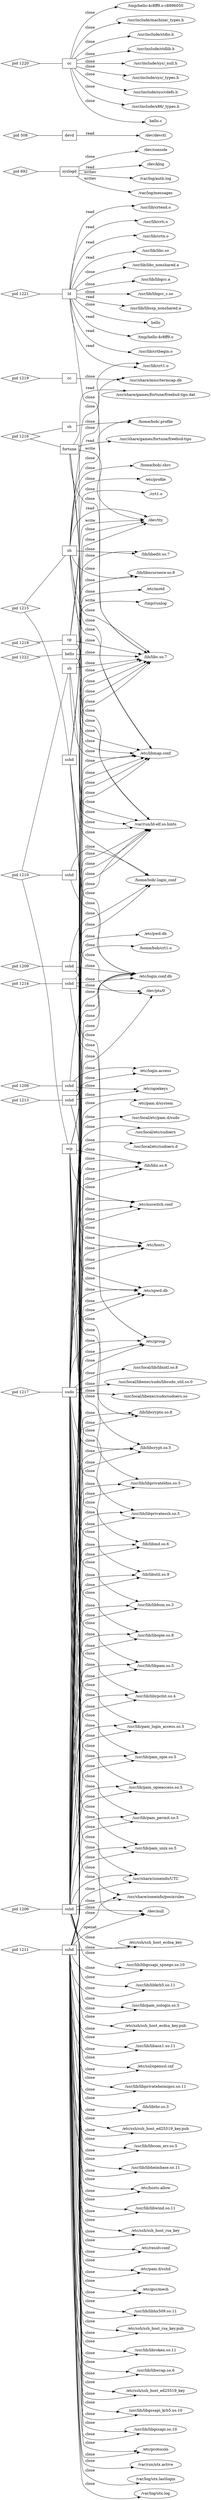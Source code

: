 strict digraph buildinject {
rankdir="LR";
"f_./crt1.o" [label="./crt1.o"];
"f_/dev/console" [label="/dev/console"];
"f_/dev/devctl" [label="/dev/devctl"];
"f_/dev/klog" [label="/dev/klog"];
"f_/dev/null" [label="/dev/null"];
"f_/dev/pts/0" [label="/dev/pts/0"];
"f_/dev/tty" [label="/dev/tty"];
"f_/etc/group" [label="/etc/group"];
"f_/etc/gss/mech" [label="/etc/gss/mech"];
"f_/etc/hosts" [label="/etc/hosts"];
"f_/etc/hosts.allow" [label="/etc/hosts.allow"];
"f_/etc/libmap.conf" [label="/etc/libmap.conf"];
"f_/etc/login.access" [label="/etc/login.access"];
"f_/etc/login.conf.db" [label="/etc/login.conf.db"];
"f_/etc/motd" [label="/etc/motd"];
"f_/etc/nsswitch.conf" [label="/etc/nsswitch.conf"];
"f_/etc/opiekeys" [label="/etc/opiekeys"];
"f_/etc/pam.d/sshd" [label="/etc/pam.d/sshd"];
"f_/etc/pam.d/system" [label="/etc/pam.d/system"];
"f_/etc/profile" [label="/etc/profile"];
"f_/etc/protocols" [label="/etc/protocols"];
"f_/etc/pwd.db" [label="/etc/pwd.db"];
"f_/etc/resolv.conf" [label="/etc/resolv.conf"];
"f_/etc/spwd.db" [label="/etc/spwd.db"];
"f_/etc/ssh/ssh_host_ecdsa_key" [label="/etc/ssh/ssh_host_ecdsa_key"];
"f_/etc/ssh/ssh_host_ecdsa_key.pub" [label="/etc/ssh/ssh_host_ecdsa_key.pub"];
"f_/etc/ssh/ssh_host_ed25519_key" [label="/etc/ssh/ssh_host_ed25519_key"];
"f_/etc/ssh/ssh_host_ed25519_key.pub" [label="/etc/ssh/ssh_host_ed25519_key.pub"];
"f_/etc/ssh/ssh_host_rsa_key" [label="/etc/ssh/ssh_host_rsa_key"];
"f_/etc/ssh/ssh_host_rsa_key.pub" [label="/etc/ssh/ssh_host_rsa_key.pub"];
"f_/etc/ssl/openssl.cnf" [label="/etc/ssl/openssl.cnf"];
"f_/home/bob/.login_conf" [label="/home/bob/.login_conf"];
"f_/home/bob/.profile" [label="/home/bob/.profile"];
"f_/home/bob/.shrc" [label="/home/bob/.shrc"];
"f_/home/bob/crt1.o" [label="/home/bob/crt1.o"];
"f_/lib/libc.so.7" [label="/lib/libc.so.7"];
"f_/lib/libcrypt.so.5" [label="/lib/libcrypt.so.5"];
"f_/lib/libcrypto.so.8" [label="/lib/libcrypto.so.8"];
"f_/lib/libedit.so.7" [label="/lib/libedit.so.7"];
"f_/lib/libmd.so.6" [label="/lib/libmd.so.6"];
"f_/lib/libncursesw.so.8" [label="/lib/libncursesw.so.8"];
"f_/lib/libthr.so.3" [label="/lib/libthr.so.3"];
"f_/lib/libutil.so.9" [label="/lib/libutil.so.9"];
"f_/lib/libz.so.6" [label="/lib/libz.so.6"];
"f_/tmp/hello-4c8ff9.o" [label="/tmp/hello-4c8ff9.o"];
"f_/tmp/hello-4c8ff9.o-c8896050" [label="/tmp/hello-4c8ff9.o-c8896050"];
"f_/tmp/runlog" [label="/tmp/runlog"];
"f_/usr/include/machine/_types.h" [label="/usr/include/machine/_types.h"];
"f_/usr/include/stdio.h" [label="/usr/include/stdio.h"];
"f_/usr/include/stdlib.h" [label="/usr/include/stdlib.h"];
"f_/usr/include/sys/_null.h" [label="/usr/include/sys/_null.h"];
"f_/usr/include/sys/_types.h" [label="/usr/include/sys/_types.h"];
"f_/usr/include/sys/cdefs.h" [label="/usr/include/sys/cdefs.h"];
"f_/usr/include/x86/_types.h" [label="/usr/include/x86/_types.h"];
"f_/usr/lib/crt1.o" [label="/usr/lib/crt1.o"];
"f_/usr/lib/crtbegin.o" [label="/usr/lib/crtbegin.o"];
"f_/usr/lib/crtend.o" [label="/usr/lib/crtend.o"];
"f_/usr/lib/crti.o" [label="/usr/lib/crti.o"];
"f_/usr/lib/crtn.o" [label="/usr/lib/crtn.o"];
"f_/usr/lib/libasn1.so.11" [label="/usr/lib/libasn1.so.11"];
"f_/usr/lib/libbsm.so.3" [label="/usr/lib/libbsm.so.3"];
"f_/usr/lib/libc.so" [label="/usr/lib/libc.so"];
"f_/usr/lib/libc_nonshared.a" [label="/usr/lib/libc_nonshared.a"];
"f_/usr/lib/libcom_err.so.5" [label="/usr/lib/libcom_err.so.5"];
"f_/usr/lib/libgcc.a" [label="/usr/lib/libgcc.a"];
"f_/usr/lib/libgcc_s.so" [label="/usr/lib/libgcc_s.so"];
"f_/usr/lib/libgssapi.so.10" [label="/usr/lib/libgssapi.so.10"];
"f_/usr/lib/libgssapi_krb5.so.10" [label="/usr/lib/libgssapi_krb5.so.10"];
"f_/usr/lib/libgssapi_spnego.so.10" [label="/usr/lib/libgssapi_spnego.so.10"];
"f_/usr/lib/libheimbase.so.11" [label="/usr/lib/libheimbase.so.11"];
"f_/usr/lib/libhx509.so.11" [label="/usr/lib/libhx509.so.11"];
"f_/usr/lib/libkrb5.so.11" [label="/usr/lib/libkrb5.so.11"];
"f_/usr/lib/libopie.so.8" [label="/usr/lib/libopie.so.8"];
"f_/usr/lib/libpam.so.5" [label="/usr/lib/libpam.so.5"];
"f_/usr/lib/libprivateheimipcc.so.11" [label="/usr/lib/libprivateheimipcc.so.11"];
"f_/usr/lib/libprivateldns.so.5" [label="/usr/lib/libprivateldns.so.5"];
"f_/usr/lib/libprivatessh.so.5" [label="/usr/lib/libprivatessh.so.5"];
"f_/usr/lib/libroken.so.11" [label="/usr/lib/libroken.so.11"];
"f_/usr/lib/libssp_nonshared.a" [label="/usr/lib/libssp_nonshared.a"];
"f_/usr/lib/libwind.so.11" [label="/usr/lib/libwind.so.11"];
"f_/usr/lib/libwrap.so.6" [label="/usr/lib/libwrap.so.6"];
"f_/usr/lib/libypclnt.so.4" [label="/usr/lib/libypclnt.so.4"];
"f_/usr/lib/pam_login_access.so.5" [label="/usr/lib/pam_login_access.so.5"];
"f_/usr/lib/pam_nologin.so.5" [label="/usr/lib/pam_nologin.so.5"];
"f_/usr/lib/pam_opie.so.5" [label="/usr/lib/pam_opie.so.5"];
"f_/usr/lib/pam_opieaccess.so.5" [label="/usr/lib/pam_opieaccess.so.5"];
"f_/usr/lib/pam_permit.so.5" [label="/usr/lib/pam_permit.so.5"];
"f_/usr/lib/pam_unix.so.5" [label="/usr/lib/pam_unix.so.5"];
"f_/usr/local/etc/pam.d/sudo" [label="/usr/local/etc/pam.d/sudo"];
"f_/usr/local/etc/sudoers" [label="/usr/local/etc/sudoers"];
"f_/usr/local/etc/sudoers.d" [label="/usr/local/etc/sudoers.d"];
"f_/usr/local/lib/libintl.so.8" [label="/usr/local/lib/libintl.so.8"];
"f_/usr/local/libexec/sudo/libsudo_util.so.0" [label="/usr/local/libexec/sudo/libsudo_util.so.0"];
"f_/usr/local/libexec/sudo/sudoers.so" [label="/usr/local/libexec/sudo/sudoers.so"];
"f_/usr/share/games/fortune/freebsd-tips" [label="/usr/share/games/fortune/freebsd-tips"];
"f_/usr/share/games/fortune/freebsd-tips.dat" [label="/usr/share/games/fortune/freebsd-tips.dat"];
"f_/usr/share/misc/termcap.db" [label="/usr/share/misc/termcap.db"];
"f_/usr/share/zoneinfo/UTC" [label="/usr/share/zoneinfo/UTC"];
"f_/usr/share/zoneinfo/posixrules" [label="/usr/share/zoneinfo/posixrules"];
"f_/var/log/auth.log" [label="/var/log/auth.log"];
"f_/var/log/messages" [label="/var/log/messages"];
"f_/var/log/utx.lastlogin" [label="/var/log/utx.lastlogin"];
"f_/var/log/utx.log" [label="/var/log/utx.log"];
"f_/var/run/ld-elf.so.hints" [label="/var/run/ld-elf.so.hints"];
"f_/var/run/utx.active" [label="/var/run/utx.active"];
"f_hello" [label="hello"];
"f_hello.c" [label="hello.c"];
    p_1206 [label="pid 1206", shape="diamond"];
    "p_1206_sshd" [label="sshd", shape="box"];
     p_1206 -> "p_1206_sshd" [dir="none", minlen=2];
    "p_1206_sshd" -> "f_/etc/libmap.conf" [label="openat"];
    p_1206 [label="pid 1206", shape="diamond"];
    "p_1206_sshd" [label="sshd", shape="box"];
     p_1206 -> "p_1206_sshd" [dir="none", minlen=2];
    "p_1206_sshd" -> "f_/etc/libmap.conf" [label="close"];
    p_1206 [label="pid 1206", shape="diamond"];
    "p_1206_sshd" [label="sshd", shape="box"];
     p_1206 -> "p_1206_sshd" [dir="none", minlen=2];
    "p_1206_sshd" -> "f_/var/run/ld-elf.so.hints" [label="openat"];
    p_1206 [label="pid 1206", shape="diamond"];
    "p_1206_sshd" [label="sshd", shape="box"];
     p_1206 -> "p_1206_sshd" [dir="none", minlen=2];
    "p_1206_sshd" -> "f_/var/run/ld-elf.so.hints" [label="close"];
    p_1206 [label="pid 1206", shape="diamond"];
    "p_1206_sshd" [label="sshd", shape="box"];
     p_1206 -> "p_1206_sshd" [dir="none", minlen=2];
    "p_1206_sshd" -> "f_/usr/lib/libpam.so.5" [label="openat"];
    p_1206 [label="pid 1206", shape="diamond"];
    "p_1206_sshd" [label="sshd", shape="box"];
     p_1206 -> "p_1206_sshd" [dir="none", minlen=2];
    "p_1206_sshd" -> "f_/usr/lib/libpam.so.5" [label="close"];
    p_1206 [label="pid 1206", shape="diamond"];
    "p_1206_sshd" [label="sshd", shape="box"];
     p_1206 -> "p_1206_sshd" [dir="none", minlen=2];
    "p_1206_sshd" -> "f_/usr/lib/libprivatessh.so.5" [label="openat"];
    p_1206 [label="pid 1206", shape="diamond"];
    "p_1206_sshd" [label="sshd", shape="box"];
     p_1206 -> "p_1206_sshd" [dir="none", minlen=2];
    "p_1206_sshd" -> "f_/usr/lib/libprivatessh.so.5" [label="close"];
    p_1206 [label="pid 1206", shape="diamond"];
    "p_1206_sshd" [label="sshd", shape="box"];
     p_1206 -> "p_1206_sshd" [dir="none", minlen=2];
    "p_1206_sshd" -> "f_/lib/libutil.so.9" [label="openat"];
    p_1206 [label="pid 1206", shape="diamond"];
    "p_1206_sshd" [label="sshd", shape="box"];
     p_1206 -> "p_1206_sshd" [dir="none", minlen=2];
    "p_1206_sshd" -> "f_/lib/libutil.so.9" [label="close"];
    p_1206 [label="pid 1206", shape="diamond"];
    "p_1206_sshd" [label="sshd", shape="box"];
     p_1206 -> "p_1206_sshd" [dir="none", minlen=2];
    "p_1206_sshd" -> "f_/usr/lib/libwrap.so.6" [label="openat"];
    p_1206 [label="pid 1206", shape="diamond"];
    "p_1206_sshd" [label="sshd", shape="box"];
     p_1206 -> "p_1206_sshd" [dir="none", minlen=2];
    "p_1206_sshd" -> "f_/usr/lib/libwrap.so.6" [label="close"];
    p_1206 [label="pid 1206", shape="diamond"];
    "p_1206_sshd" [label="sshd", shape="box"];
     p_1206 -> "p_1206_sshd" [dir="none", minlen=2];
    "p_1206_sshd" -> "f_/usr/lib/libbsm.so.3" [label="openat"];
    p_1206 [label="pid 1206", shape="diamond"];
    "p_1206_sshd" [label="sshd", shape="box"];
     p_1206 -> "p_1206_sshd" [dir="none", minlen=2];
    "p_1206_sshd" -> "f_/usr/lib/libbsm.so.3" [label="close"];
    p_1206 [label="pid 1206", shape="diamond"];
    "p_1206_sshd" [label="sshd", shape="box"];
     p_1206 -> "p_1206_sshd" [dir="none", minlen=2];
    "p_1206_sshd" -> "f_/usr/lib/libgssapi_krb5.so.10" [label="openat"];
    p_1206 [label="pid 1206", shape="diamond"];
    "p_1206_sshd" [label="sshd", shape="box"];
     p_1206 -> "p_1206_sshd" [dir="none", minlen=2];
    "p_1206_sshd" -> "f_/usr/lib/libgssapi_krb5.so.10" [label="close"];
    p_1206 [label="pid 1206", shape="diamond"];
    "p_1206_sshd" [label="sshd", shape="box"];
     p_1206 -> "p_1206_sshd" [dir="none", minlen=2];
    "p_1206_sshd" -> "f_/usr/lib/libgssapi.so.10" [label="openat"];
    p_1206 [label="pid 1206", shape="diamond"];
    "p_1206_sshd" [label="sshd", shape="box"];
     p_1206 -> "p_1206_sshd" [dir="none", minlen=2];
    "p_1206_sshd" -> "f_/usr/lib/libgssapi.so.10" [label="close"];
    p_1206 [label="pid 1206", shape="diamond"];
    "p_1206_sshd" [label="sshd", shape="box"];
     p_1206 -> "p_1206_sshd" [dir="none", minlen=2];
    "p_1206_sshd" -> "f_/usr/lib/libkrb5.so.11" [label="openat"];
    p_1206 [label="pid 1206", shape="diamond"];
    "p_1206_sshd" [label="sshd", shape="box"];
     p_1206 -> "p_1206_sshd" [dir="none", minlen=2];
    "p_1206_sshd" -> "f_/usr/lib/libkrb5.so.11" [label="close"];
    p_1206 [label="pid 1206", shape="diamond"];
    "p_1206_sshd" [label="sshd", shape="box"];
     p_1206 -> "p_1206_sshd" [dir="none", minlen=2];
    "p_1206_sshd" -> "f_/lib/libcrypto.so.8" [label="openat"];
    p_1206 [label="pid 1206", shape="diamond"];
    "p_1206_sshd" [label="sshd", shape="box"];
     p_1206 -> "p_1206_sshd" [dir="none", minlen=2];
    "p_1206_sshd" -> "f_/lib/libcrypto.so.8" [label="close"];
    p_1206 [label="pid 1206", shape="diamond"];
    "p_1206_sshd" [label="sshd", shape="box"];
     p_1206 -> "p_1206_sshd" [dir="none", minlen=2];
    "p_1206_sshd" -> "f_/lib/libc.so.7" [label="openat"];
    p_1206 [label="pid 1206", shape="diamond"];
    "p_1206_sshd" [label="sshd", shape="box"];
     p_1206 -> "p_1206_sshd" [dir="none", minlen=2];
    "p_1206_sshd" -> "f_/lib/libc.so.7" [label="close"];
    p_1206 [label="pid 1206", shape="diamond"];
    "p_1206_sshd" [label="sshd", shape="box"];
     p_1206 -> "p_1206_sshd" [dir="none", minlen=2];
    "p_1206_sshd" -> "f_/usr/lib/libprivateldns.so.5" [label="openat"];
    p_1206 [label="pid 1206", shape="diamond"];
    "p_1206_sshd" [label="sshd", shape="box"];
     p_1206 -> "p_1206_sshd" [dir="none", minlen=2];
    "p_1206_sshd" -> "f_/usr/lib/libprivateldns.so.5" [label="close"];
    p_1206 [label="pid 1206", shape="diamond"];
    "p_1206_sshd" [label="sshd", shape="box"];
     p_1206 -> "p_1206_sshd" [dir="none", minlen=2];
    "p_1206_sshd" -> "f_/lib/libcrypt.so.5" [label="openat"];
    p_1206 [label="pid 1206", shape="diamond"];
    "p_1206_sshd" [label="sshd", shape="box"];
     p_1206 -> "p_1206_sshd" [dir="none", minlen=2];
    "p_1206_sshd" -> "f_/lib/libcrypt.so.5" [label="close"];
    p_1206 [label="pid 1206", shape="diamond"];
    "p_1206_sshd" [label="sshd", shape="box"];
     p_1206 -> "p_1206_sshd" [dir="none", minlen=2];
    "p_1206_sshd" -> "f_/lib/libz.so.6" [label="openat"];
    p_1206 [label="pid 1206", shape="diamond"];
    "p_1206_sshd" [label="sshd", shape="box"];
     p_1206 -> "p_1206_sshd" [dir="none", minlen=2];
    "p_1206_sshd" -> "f_/lib/libz.so.6" [label="close"];
    p_1206 [label="pid 1206", shape="diamond"];
    "p_1206_sshd" [label="sshd", shape="box"];
     p_1206 -> "p_1206_sshd" [dir="none", minlen=2];
    "p_1206_sshd" -> "f_/usr/lib/libroken.so.11" [label="openat"];
    p_1206 [label="pid 1206", shape="diamond"];
    "p_1206_sshd" [label="sshd", shape="box"];
     p_1206 -> "p_1206_sshd" [dir="none", minlen=2];
    "p_1206_sshd" -> "f_/usr/lib/libroken.so.11" [label="close"];
    p_1206 [label="pid 1206", shape="diamond"];
    "p_1206_sshd" [label="sshd", shape="box"];
     p_1206 -> "p_1206_sshd" [dir="none", minlen=2];
    "p_1206_sshd" -> "f_/usr/lib/libasn1.so.11" [label="openat"];
    p_1206 [label="pid 1206", shape="diamond"];
    "p_1206_sshd" [label="sshd", shape="box"];
     p_1206 -> "p_1206_sshd" [dir="none", minlen=2];
    "p_1206_sshd" -> "f_/usr/lib/libasn1.so.11" [label="close"];
    p_1206 [label="pid 1206", shape="diamond"];
    "p_1206_sshd" [label="sshd", shape="box"];
     p_1206 -> "p_1206_sshd" [dir="none", minlen=2];
    "p_1206_sshd" -> "f_/usr/lib/libcom_err.so.5" [label="openat"];
    p_1206 [label="pid 1206", shape="diamond"];
    "p_1206_sshd" [label="sshd", shape="box"];
     p_1206 -> "p_1206_sshd" [dir="none", minlen=2];
    "p_1206_sshd" -> "f_/usr/lib/libcom_err.so.5" [label="close"];
    p_1206 [label="pid 1206", shape="diamond"];
    "p_1206_sshd" [label="sshd", shape="box"];
     p_1206 -> "p_1206_sshd" [dir="none", minlen=2];
    "p_1206_sshd" -> "f_/usr/lib/libhx509.so.11" [label="openat"];
    p_1206 [label="pid 1206", shape="diamond"];
    "p_1206_sshd" [label="sshd", shape="box"];
     p_1206 -> "p_1206_sshd" [dir="none", minlen=2];
    "p_1206_sshd" -> "f_/usr/lib/libhx509.so.11" [label="close"];
    p_1206 [label="pid 1206", shape="diamond"];
    "p_1206_sshd" [label="sshd", shape="box"];
     p_1206 -> "p_1206_sshd" [dir="none", minlen=2];
    "p_1206_sshd" -> "f_/usr/lib/libwind.so.11" [label="openat"];
    p_1206 [label="pid 1206", shape="diamond"];
    "p_1206_sshd" [label="sshd", shape="box"];
     p_1206 -> "p_1206_sshd" [dir="none", minlen=2];
    "p_1206_sshd" -> "f_/usr/lib/libwind.so.11" [label="close"];
    p_1206 [label="pid 1206", shape="diamond"];
    "p_1206_sshd" [label="sshd", shape="box"];
     p_1206 -> "p_1206_sshd" [dir="none", minlen=2];
    "p_1206_sshd" -> "f_/usr/lib/libheimbase.so.11" [label="openat"];
    p_1206 [label="pid 1206", shape="diamond"];
    "p_1206_sshd" [label="sshd", shape="box"];
     p_1206 -> "p_1206_sshd" [dir="none", minlen=2];
    "p_1206_sshd" -> "f_/usr/lib/libheimbase.so.11" [label="close"];
    p_1206 [label="pid 1206", shape="diamond"];
    "p_1206_sshd" [label="sshd", shape="box"];
     p_1206 -> "p_1206_sshd" [dir="none", minlen=2];
    "p_1206_sshd" -> "f_/usr/lib/libprivateheimipcc.so.11" [label="openat"];
    p_1206 [label="pid 1206", shape="diamond"];
    "p_1206_sshd" [label="sshd", shape="box"];
     p_1206 -> "p_1206_sshd" [dir="none", minlen=2];
    "p_1206_sshd" -> "f_/usr/lib/libprivateheimipcc.so.11" [label="close"];
    p_1206 [label="pid 1206", shape="diamond"];
    "p_1206_sshd" [label="sshd", shape="box"];
     p_1206 -> "p_1206_sshd" [dir="none", minlen=2];
    "p_1206_sshd" -> "f_/lib/libthr.so.3" [label="openat"];
    p_1206 [label="pid 1206", shape="diamond"];
    "p_1206_sshd" [label="sshd", shape="box"];
     p_1206 -> "p_1206_sshd" [dir="none", minlen=2];
    "p_1206_sshd" -> "f_/lib/libthr.so.3" [label="close"];
    p_1206 [label="pid 1206", shape="diamond"];
    "p_1206_sshd" [label="sshd", shape="box"];
     p_1206 -> "p_1206_sshd" [dir="none", minlen=2];
    "p_1206_sshd" -> "f_/dev/null" [label="openat"];
    p_1206 [label="pid 1206", shape="diamond"];
    "p_1206_sshd" [label="sshd", shape="box"];
     p_1206 -> "p_1206_sshd" [dir="none", minlen=2];
    "p_1206_sshd" -> "f_/dev/null" [label="close"];
    p_1206 [label="pid 1206", shape="diamond"];
    "p_1206_sshd" [label="sshd", shape="box"];
     p_1206 -> "p_1206_sshd" [dir="none", minlen=2];
    "p_1206_sshd" -> "f_/etc/ssl/openssl.cnf" [label="open"];
    p_1206 [label="pid 1206", shape="diamond"];
    "p_1206_sshd" [label="sshd", shape="box"];
     p_1206 -> "p_1206_sshd" [dir="none", minlen=2];
    "p_1206_sshd" -> "f_/etc/ssl/openssl.cnf" [label="close"];
    p_1206 [label="pid 1206", shape="diamond"];
    "p_1206_sshd" [label="sshd", shape="box"];
     p_1206 -> "p_1206_sshd" [dir="none", minlen=2];
    "p_1206_sshd" -> "f_/etc/nsswitch.conf" [label="open"];
    p_1206 [label="pid 1206", shape="diamond"];
    "p_1206_sshd" [label="sshd", shape="box"];
     p_1206 -> "p_1206_sshd" [dir="none", minlen=2];
    "p_1206_sshd" -> "f_/etc/nsswitch.conf" [label="close"];
    p_1206 [label="pid 1206", shape="diamond"];
    "p_1206_sshd" [label="sshd", shape="box"];
     p_1206 -> "p_1206_sshd" [dir="none", minlen=2];
    "p_1206_sshd" -> "f_/etc/spwd.db" [label="open"];
    p_1206 [label="pid 1206", shape="diamond"];
    "p_1206_sshd" [label="sshd", shape="box"];
     p_1206 -> "p_1206_sshd" [dir="none", minlen=2];
    "p_1206_sshd" -> "f_/etc/spwd.db" [label="close"];
    p_1206 [label="pid 1206", shape="diamond"];
    "p_1206_sshd" [label="sshd", shape="box"];
     p_1206 -> "p_1206_sshd" [dir="none", minlen=2];
    "p_1206_sshd" -> "f_/etc/ssh/ssh_host_rsa_key" [label="openat"];
    p_1206 [label="pid 1206", shape="diamond"];
    "p_1206_sshd" [label="sshd", shape="box"];
     p_1206 -> "p_1206_sshd" [dir="none", minlen=2];
    "p_1206_sshd" -> "f_/etc/ssh/ssh_host_rsa_key" [label="close"];
    p_1206 [label="pid 1206", shape="diamond"];
    "p_1206_sshd" [label="sshd", shape="box"];
     p_1206 -> "p_1206_sshd" [dir="none", minlen=2];
    "p_1206_sshd" -> "f_/etc/ssh/ssh_host_rsa_key" [label="openat"];
    p_1206 [label="pid 1206", shape="diamond"];
    "p_1206_sshd" [label="sshd", shape="box"];
     p_1206 -> "p_1206_sshd" [dir="none", minlen=2];
    "p_1206_sshd" -> "f_/etc/ssh/ssh_host_rsa_key" [label="close"];
    p_1206 [label="pid 1206", shape="diamond"];
    "p_1206_sshd" [label="sshd", shape="box"];
     p_1206 -> "p_1206_sshd" [dir="none", minlen=2];
    "p_1206_sshd" -> "f_/etc/ssh/ssh_host_rsa_key" [label="open"];
    p_1206 [label="pid 1206", shape="diamond"];
    "p_1206_sshd" [label="sshd", shape="box"];
     p_1206 -> "p_1206_sshd" [dir="none", minlen=2];
    "p_1206_sshd" -> "f_/etc/ssh/ssh_host_rsa_key" [label="close"];
    p_1206 [label="pid 1206", shape="diamond"];
    "p_1206_sshd" [label="sshd", shape="box"];
     p_1206 -> "p_1206_sshd" [dir="none", minlen=2];
    "p_1206_sshd" -> "f_/etc/ssh/ssh_host_rsa_key" [label="open"];
    p_1206 [label="pid 1206", shape="diamond"];
    "p_1206_sshd" [label="sshd", shape="box"];
     p_1206 -> "p_1206_sshd" [dir="none", minlen=2];
    "p_1206_sshd" -> "f_/etc/ssh/ssh_host_rsa_key" [label="close"];
    p_1206 [label="pid 1206", shape="diamond"];
    "p_1206_sshd" [label="sshd", shape="box"];
     p_1206 -> "p_1206_sshd" [dir="none", minlen=2];
    "p_1206_sshd" -> "f_/etc/ssh/ssh_host_rsa_key.pub" [label="open"];
    p_1206 [label="pid 1206", shape="diamond"];
    "p_1206_sshd" [label="sshd", shape="box"];
     p_1206 -> "p_1206_sshd" [dir="none", minlen=2];
    "p_1206_sshd" -> "f_/etc/ssh/ssh_host_rsa_key.pub" [label="close"];
    p_1206 [label="pid 1206", shape="diamond"];
    "p_1206_sshd" [label="sshd", shape="box"];
     p_1206 -> "p_1206_sshd" [dir="none", minlen=2];
    "p_1206_sshd" -> "f_/usr/share/zoneinfo/UTC" [label="open"];
    p_1206 [label="pid 1206", shape="diamond"];
    "p_1206_sshd" [label="sshd", shape="box"];
     p_1206 -> "p_1206_sshd" [dir="none", minlen=2];
    "p_1206_sshd" -> "f_/usr/share/zoneinfo/UTC" [label="close"];
    p_1206 [label="pid 1206", shape="diamond"];
    "p_1206_sshd" [label="sshd", shape="box"];
     p_1206 -> "p_1206_sshd" [dir="none", minlen=2];
    "p_1206_sshd" -> "f_/usr/share/zoneinfo/posixrules" [label="open"];
    p_1206 [label="pid 1206", shape="diamond"];
    "p_1206_sshd" [label="sshd", shape="box"];
     p_1206 -> "p_1206_sshd" [dir="none", minlen=2];
    "p_1206_sshd" -> "f_/usr/share/zoneinfo/posixrules" [label="close"];
    p_692 [label="pid 692", shape="diamond"];
    "p_692_syslogd" [label="syslogd", shape="box"];
     p_692 -> "p_692_syslogd" [dir="none", minlen=2];
    "p_692_syslogd" -> "f_/dev/console" [label="openat"];
    p_692 [label="pid 692", shape="diamond"];
    "p_692_syslogd" [label="syslogd", shape="box"];
     p_692 -> "p_692_syslogd" [dir="none", minlen=2];
    "p_692_syslogd" -> "f_/dev/console" [label="writev"];
    p_692 [label="pid 692", shape="diamond"];
    "p_692_syslogd" [label="syslogd", shape="box"];
     p_692 -> "p_692_syslogd" [dir="none", minlen=2];
    "p_692_syslogd" -> "f_/dev/console" [label="close"];
    p_692 [label="pid 692", shape="diamond"];
    "p_692_syslogd" [label="syslogd", shape="box"];
     p_692 -> "p_692_syslogd" [dir="none", minlen=2];
    "p_692_syslogd" -> "f_/var/log/messages" [label="writev"];
    p_1206 [label="pid 1206", shape="diamond"];
    "p_1206_sshd" [label="sshd", shape="box"];
     p_1206 -> "p_1206_sshd" [dir="none", minlen=2];
    "p_1206_sshd" -> "f_/etc/ssh/ssh_host_ecdsa_key" [label="openat"];
    p_692 [label="pid 692", shape="diamond"];
    "p_692_syslogd" [label="syslogd", shape="box"];
     p_692 -> "p_692_syslogd" [dir="none", minlen=2];
    "p_692_syslogd" -> "f_/var/log/auth.log" [label="writev"];
    p_1206 [label="pid 1206", shape="diamond"];
    "p_1206_sshd" [label="sshd", shape="box"];
     p_1206 -> "p_1206_sshd" [dir="none", minlen=2];
    "p_1206_sshd" -> "f_/etc/ssh/ssh_host_ecdsa_key" [label="close"];
    p_1206 [label="pid 1206", shape="diamond"];
    "p_1206_sshd" [label="sshd", shape="box"];
     p_1206 -> "p_1206_sshd" [dir="none", minlen=2];
    "p_1206_sshd" -> "f_/etc/ssh/ssh_host_ecdsa_key" [label="openat"];
    p_1206 [label="pid 1206", shape="diamond"];
    "p_1206_sshd" [label="sshd", shape="box"];
     p_1206 -> "p_1206_sshd" [dir="none", minlen=2];
    "p_1206_sshd" -> "f_/etc/ssh/ssh_host_ecdsa_key" [label="close"];
    p_1206 [label="pid 1206", shape="diamond"];
    "p_1206_sshd" [label="sshd", shape="box"];
     p_1206 -> "p_1206_sshd" [dir="none", minlen=2];
    "p_1206_sshd" -> "f_/etc/ssh/ssh_host_ecdsa_key" [label="open"];
    p_1206 [label="pid 1206", shape="diamond"];
    "p_1206_sshd" [label="sshd", shape="box"];
     p_1206 -> "p_1206_sshd" [dir="none", minlen=2];
    "p_1206_sshd" -> "f_/etc/ssh/ssh_host_ecdsa_key" [label="close"];
    p_1206 [label="pid 1206", shape="diamond"];
    "p_1206_sshd" [label="sshd", shape="box"];
     p_1206 -> "p_1206_sshd" [dir="none", minlen=2];
    "p_1206_sshd" -> "f_/etc/ssh/ssh_host_ecdsa_key" [label="open"];
    p_1206 [label="pid 1206", shape="diamond"];
    "p_1206_sshd" [label="sshd", shape="box"];
     p_1206 -> "p_1206_sshd" [dir="none", minlen=2];
    "p_1206_sshd" -> "f_/etc/ssh/ssh_host_ecdsa_key" [label="close"];
    p_692 [label="pid 692", shape="diamond"];
    "p_692_syslogd" [label="syslogd", shape="box"];
     p_692 -> "p_692_syslogd" [dir="none", minlen=2];
    "p_692_syslogd" -> "f_/dev/klog" [label="read"];
    p_692 [label="pid 692", shape="diamond"];
    "p_692_syslogd" [label="syslogd", shape="box"];
     p_692 -> "p_692_syslogd" [dir="none", minlen=2];
    "p_692_syslogd" -> "f_/dev/klog" [label="read"];
    p_1206 [label="pid 1206", shape="diamond"];
    "p_1206_sshd" [label="sshd", shape="box"];
     p_1206 -> "p_1206_sshd" [dir="none", minlen=2];
    "p_1206_sshd" -> "f_/etc/ssh/ssh_host_ecdsa_key.pub" [label="open"];
    p_1206 [label="pid 1206", shape="diamond"];
    "p_1206_sshd" [label="sshd", shape="box"];
     p_1206 -> "p_1206_sshd" [dir="none", minlen=2];
    "p_1206_sshd" -> "f_/etc/ssh/ssh_host_ecdsa_key.pub" [label="close"];
    p_1206 [label="pid 1206", shape="diamond"];
    "p_1206_sshd" [label="sshd", shape="box"];
     p_1206 -> "p_1206_sshd" [dir="none", minlen=2];
    "p_1206_sshd" -> "f_/etc/ssh/ssh_host_ed25519_key" [label="openat"];
    p_1206 [label="pid 1206", shape="diamond"];
    "p_1206_sshd" [label="sshd", shape="box"];
     p_1206 -> "p_1206_sshd" [dir="none", minlen=2];
    "p_1206_sshd" -> "f_/etc/ssh/ssh_host_ed25519_key" [label="close"];
    p_1206 [label="pid 1206", shape="diamond"];
    "p_1206_sshd" [label="sshd", shape="box"];
     p_1206 -> "p_1206_sshd" [dir="none", minlen=2];
    "p_1206_sshd" -> "f_/etc/ssh/ssh_host_ed25519_key" [label="openat"];
    p_1206 [label="pid 1206", shape="diamond"];
    "p_1206_sshd" [label="sshd", shape="box"];
     p_1206 -> "p_1206_sshd" [dir="none", minlen=2];
    "p_1206_sshd" -> "f_/etc/ssh/ssh_host_ed25519_key" [label="close"];
    p_1206 [label="pid 1206", shape="diamond"];
    "p_1206_sshd" [label="sshd", shape="box"];
     p_1206 -> "p_1206_sshd" [dir="none", minlen=2];
    "p_1206_sshd" -> "f_/etc/ssh/ssh_host_ed25519_key" [label="open"];
    p_1206 [label="pid 1206", shape="diamond"];
    "p_1206_sshd" [label="sshd", shape="box"];
     p_1206 -> "p_1206_sshd" [dir="none", minlen=2];
    "p_1206_sshd" -> "f_/etc/ssh/ssh_host_ed25519_key" [label="close"];
    p_1206 [label="pid 1206", shape="diamond"];
    "p_1206_sshd" [label="sshd", shape="box"];
     p_1206 -> "p_1206_sshd" [dir="none", minlen=2];
    "p_1206_sshd" -> "f_/etc/ssh/ssh_host_ed25519_key" [label="open"];
    p_1206 [label="pid 1206", shape="diamond"];
    "p_1206_sshd" [label="sshd", shape="box"];
     p_1206 -> "p_1206_sshd" [dir="none", minlen=2];
    "p_1206_sshd" -> "f_/etc/ssh/ssh_host_ed25519_key" [label="close"];
    p_1206 [label="pid 1206", shape="diamond"];
    "p_1206_sshd" [label="sshd", shape="box"];
     p_1206 -> "p_1206_sshd" [dir="none", minlen=2];
    "p_1206_sshd" -> "f_/etc/ssh/ssh_host_ed25519_key.pub" [label="open"];
    p_1206 [label="pid 1206", shape="diamond"];
    "p_1206_sshd" [label="sshd", shape="box"];
     p_1206 -> "p_1206_sshd" [dir="none", minlen=2];
    "p_1206_sshd" -> "f_/etc/ssh/ssh_host_ed25519_key.pub" [label="close"];
    p_1206 [label="pid 1206", shape="diamond"];
    "p_1206_sshd" [label="sshd", shape="box"];
     p_1206 -> "p_1206_sshd" [dir="none", minlen=2];
    "p_1206_sshd" -> "f_/dev/null" [label="openat"];
    p_1206 [label="pid 1206", shape="diamond"];
    "p_1206_sshd" [label="sshd", shape="box"];
     p_1206 -> "p_1206_sshd" [dir="none", minlen=2];
    "p_1206_sshd" -> "f_/dev/null" [label="close"];
    p_1206 [label="pid 1206", shape="diamond"];
    "p_1206_sshd" [label="sshd", shape="box"];
     p_1206 -> "p_1206_sshd" [dir="none", minlen=2];
    "p_1206_sshd" -> "f_/etc/resolv.conf" [label="open"];
    p_1206 [label="pid 1206", shape="diamond"];
    "p_1206_sshd" [label="sshd", shape="box"];
     p_1206 -> "p_1206_sshd" [dir="none", minlen=2];
    "p_1206_sshd" -> "f_/etc/resolv.conf" [label="close"];
    p_1206 [label="pid 1206", shape="diamond"];
    "p_1206_sshd" [label="sshd", shape="box"];
     p_1206 -> "p_1206_sshd" [dir="none", minlen=2];
    "p_1206_sshd" -> "f_/etc/gss/mech" [label="open"];
    p_1206 [label="pid 1206", shape="diamond"];
    "p_1206_sshd" [label="sshd", shape="box"];
     p_1206 -> "p_1206_sshd" [dir="none", minlen=2];
    "p_1206_sshd" -> "f_/usr/lib/libgssapi_krb5.so.10" [label="openat"];
    p_1206 [label="pid 1206", shape="diamond"];
    "p_1206_sshd" [label="sshd", shape="box"];
     p_1206 -> "p_1206_sshd" [dir="none", minlen=2];
    "p_1206_sshd" -> "f_/usr/lib/libgssapi_krb5.so.10" [label="close"];
    p_1206 [label="pid 1206", shape="diamond"];
    "p_1206_sshd" [label="sshd", shape="box"];
     p_1206 -> "p_1206_sshd" [dir="none", minlen=2];
    "p_1206_sshd" -> "f_/usr/lib/libgssapi_spnego.so.10" [label="openat"];
    p_1206 [label="pid 1206", shape="diamond"];
    "p_1206_sshd" [label="sshd", shape="box"];
     p_1206 -> "p_1206_sshd" [dir="none", minlen=2];
    "p_1206_sshd" -> "f_/usr/lib/libgssapi_spnego.so.10" [label="close"];
    p_1206 [label="pid 1206", shape="diamond"];
    "p_1206_sshd" [label="sshd", shape="box"];
     p_1206 -> "p_1206_sshd" [dir="none", minlen=2];
    "p_1206_sshd" -> "f_/etc/gss/mech" [label="close"];
    p_1206 [label="pid 1206", shape="diamond"];
    "p_1206_sshd" [label="sshd", shape="box"];
     p_1206 -> "p_1206_sshd" [dir="none", minlen=2];
    "p_1206_sshd" -> "f_/etc/protocols" [label="open"];
    p_1206 [label="pid 1206", shape="diamond"];
    "p_1206_sshd" [label="sshd", shape="box"];
     p_1206 -> "p_1206_sshd" [dir="none", minlen=2];
    "p_1206_sshd" -> "f_/etc/protocols" [label="close"];
    p_1206 [label="pid 1206", shape="diamond"];
    "p_1206_sshd" [label="sshd", shape="box"];
     p_1206 -> "p_1206_sshd" [dir="none", minlen=2];
    "p_1206_sshd" -> "f_/etc/hosts.allow" [label="open"];
    p_1206 [label="pid 1206", shape="diamond"];
    "p_1206_sshd" [label="sshd", shape="box"];
     p_1206 -> "p_1206_sshd" [dir="none", minlen=2];
    "p_1206_sshd" -> "f_/etc/hosts.allow" [label="close"];
    p_1206 [label="pid 1206", shape="diamond"];
    "p_1206_sshd" [label="sshd", shape="box"];
     p_1206 -> "p_1206_sshd" [dir="none", minlen=2];
    "p_1206_sshd" -> "f_/etc/protocols" [label="open"];
    p_1206 [label="pid 1206", shape="diamond"];
    "p_1206_sshd" [label="sshd", shape="box"];
     p_1206 -> "p_1206_sshd" [dir="none", minlen=2];
    "p_1206_sshd" -> "f_/etc/protocols" [label="close"];
    p_1206 [label="pid 1206", shape="diamond"];
    "p_1206_sshd" [label="sshd", shape="box"];
     p_1206 -> "p_1206_sshd" [dir="none", minlen=2];
    "p_1206_sshd" -> "f_/etc/hosts" [label="open"];
    p_1206 [label="pid 1206", shape="diamond"];
    "p_1206_sshd" [label="sshd", shape="box"];
     p_1206 -> "p_1206_sshd" [dir="none", minlen=2];
    "p_1206_sshd" -> "f_/etc/hosts" [label="close"];
    p_1206 [label="pid 1206", shape="diamond"];
    "p_1206_sshd" [label="sshd", shape="box"];
     p_1206 -> "p_1206_sshd" [dir="none", minlen=2];
    "p_1206_sshd" -> "f_/etc/hosts" [label="open"];
    p_1206 [label="pid 1206", shape="diamond"];
    "p_1206_sshd" [label="sshd", shape="box"];
     p_1206 -> "p_1206_sshd" [dir="none", minlen=2];
    "p_1206_sshd" -> "f_/etc/hosts" [label="close"];
    p_1206 [label="pid 1206", shape="diamond"];
    "p_1206_sshd" [label="sshd", shape="box"];
     p_1206 -> "p_1206_sshd" [dir="none", minlen=2];
    "p_1206_sshd" -> "f_/etc/spwd.db" [label="open"];
    p_1206 [label="pid 1206", shape="diamond"];
    "p_1206_sshd" [label="sshd", shape="box"];
     p_1206 -> "p_1206_sshd" [dir="none", minlen=2];
    "p_1206_sshd" -> "f_/etc/spwd.db" [label="close"];
    p_1206 [label="pid 1206", shape="diamond"];
    "p_1206_sshd" [label="sshd", shape="box"];
     p_1206 -> "p_1206_sshd" [dir="none", minlen=2];
    "p_1206_sshd" -> "f_/etc/login.conf.db" [label="open"];
    p_1206 [label="pid 1206", shape="diamond"];
    "p_1206_sshd" [label="sshd", shape="box"];
     p_1206 -> "p_1206_sshd" [dir="none", minlen=2];
    "p_1206_sshd" -> "f_/etc/login.conf.db" [label="close"];
    p_1206 [label="pid 1206", shape="diamond"];
    "p_1206_sshd" [label="sshd", shape="box"];
     p_1206 -> "p_1206_sshd" [dir="none", minlen=2];
    "p_1206_sshd" -> "f_/etc/pam.d/sshd" [label="open"];
    p_1206 [label="pid 1206", shape="diamond"];
    "p_1206_sshd" [label="sshd", shape="box"];
     p_1206 -> "p_1206_sshd" [dir="none", minlen=2];
    "p_1206_sshd" -> "f_/usr/lib/pam_opie.so.5" [label="openat"];
    p_1206 [label="pid 1206", shape="diamond"];
    "p_1206_sshd" [label="sshd", shape="box"];
     p_1206 -> "p_1206_sshd" [dir="none", minlen=2];
    "p_1206_sshd" -> "f_/usr/lib/pam_opie.so.5" [label="close"];
    p_1206 [label="pid 1206", shape="diamond"];
    "p_1206_sshd" [label="sshd", shape="box"];
     p_1206 -> "p_1206_sshd" [dir="none", minlen=2];
    "p_1206_sshd" -> "f_/usr/lib/libopie.so.8" [label="openat"];
    p_1206 [label="pid 1206", shape="diamond"];
    "p_1206_sshd" [label="sshd", shape="box"];
     p_1206 -> "p_1206_sshd" [dir="none", minlen=2];
    "p_1206_sshd" -> "f_/usr/lib/libopie.so.8" [label="close"];
    p_1206 [label="pid 1206", shape="diamond"];
    "p_1206_sshd" [label="sshd", shape="box"];
     p_1206 -> "p_1206_sshd" [dir="none", minlen=2];
    "p_1206_sshd" -> "f_/lib/libmd.so.6" [label="openat"];
    p_1206 [label="pid 1206", shape="diamond"];
    "p_1206_sshd" [label="sshd", shape="box"];
     p_1206 -> "p_1206_sshd" [dir="none", minlen=2];
    "p_1206_sshd" -> "f_/lib/libmd.so.6" [label="close"];
    p_1206 [label="pid 1206", shape="diamond"];
    "p_1206_sshd" [label="sshd", shape="box"];
     p_1206 -> "p_1206_sshd" [dir="none", minlen=2];
    "p_1206_sshd" -> "f_/usr/lib/pam_opie.so.5" [label="close"];
    p_1206 [label="pid 1206", shape="diamond"];
    "p_1206_sshd" [label="sshd", shape="box"];
     p_1206 -> "p_1206_sshd" [dir="none", minlen=2];
    "p_1206_sshd" -> "f_/usr/lib/pam_opieaccess.so.5" [label="openat"];
    p_1206 [label="pid 1206", shape="diamond"];
    "p_1206_sshd" [label="sshd", shape="box"];
     p_1206 -> "p_1206_sshd" [dir="none", minlen=2];
    "p_1206_sshd" -> "f_/usr/lib/pam_opieaccess.so.5" [label="close"];
    p_1206 [label="pid 1206", shape="diamond"];
    "p_1206_sshd" [label="sshd", shape="box"];
     p_1206 -> "p_1206_sshd" [dir="none", minlen=2];
    "p_1206_sshd" -> "f_/usr/lib/pam_opieaccess.so.5" [label="close"];
    p_1206 [label="pid 1206", shape="diamond"];
    "p_1206_sshd" [label="sshd", shape="box"];
     p_1206 -> "p_1206_sshd" [dir="none", minlen=2];
    "p_1206_sshd" -> "f_/usr/lib/pam_unix.so.5" [label="openat"];
    p_1206 [label="pid 1206", shape="diamond"];
    "p_1206_sshd" [label="sshd", shape="box"];
     p_1206 -> "p_1206_sshd" [dir="none", minlen=2];
    "p_1206_sshd" -> "f_/usr/lib/pam_unix.so.5" [label="close"];
    p_1206 [label="pid 1206", shape="diamond"];
    "p_1206_sshd" [label="sshd", shape="box"];
     p_1206 -> "p_1206_sshd" [dir="none", minlen=2];
    "p_1206_sshd" -> "f_/usr/lib/libypclnt.so.4" [label="openat"];
    p_1206 [label="pid 1206", shape="diamond"];
    "p_1206_sshd" [label="sshd", shape="box"];
     p_1206 -> "p_1206_sshd" [dir="none", minlen=2];
    "p_1206_sshd" -> "f_/usr/lib/libypclnt.so.4" [label="close"];
    p_1206 [label="pid 1206", shape="diamond"];
    "p_1206_sshd" [label="sshd", shape="box"];
     p_1206 -> "p_1206_sshd" [dir="none", minlen=2];
    "p_1206_sshd" -> "f_/usr/lib/pam_unix.so.5" [label="close"];
    p_1206 [label="pid 1206", shape="diamond"];
    "p_1206_sshd" [label="sshd", shape="box"];
     p_1206 -> "p_1206_sshd" [dir="none", minlen=2];
    "p_1206_sshd" -> "f_/usr/lib/pam_nologin.so.5" [label="openat"];
    p_1206 [label="pid 1206", shape="diamond"];
    "p_1206_sshd" [label="sshd", shape="box"];
     p_1206 -> "p_1206_sshd" [dir="none", minlen=2];
    "p_1206_sshd" -> "f_/usr/lib/pam_nologin.so.5" [label="close"];
    p_1206 [label="pid 1206", shape="diamond"];
    "p_1206_sshd" [label="sshd", shape="box"];
     p_1206 -> "p_1206_sshd" [dir="none", minlen=2];
    "p_1206_sshd" -> "f_/usr/lib/pam_nologin.so.5" [label="close"];
    p_1206 [label="pid 1206", shape="diamond"];
    "p_1206_sshd" [label="sshd", shape="box"];
     p_1206 -> "p_1206_sshd" [dir="none", minlen=2];
    "p_1206_sshd" -> "f_/usr/lib/pam_login_access.so.5" [label="openat"];
    p_1206 [label="pid 1206", shape="diamond"];
    "p_1206_sshd" [label="sshd", shape="box"];
     p_1206 -> "p_1206_sshd" [dir="none", minlen=2];
    "p_1206_sshd" -> "f_/usr/lib/pam_login_access.so.5" [label="close"];
    p_1206 [label="pid 1206", shape="diamond"];
    "p_1206_sshd" [label="sshd", shape="box"];
     p_1206 -> "p_1206_sshd" [dir="none", minlen=2];
    "p_1206_sshd" -> "f_/usr/lib/pam_login_access.so.5" [label="close"];
    p_1206 [label="pid 1206", shape="diamond"];
    "p_1206_sshd" [label="sshd", shape="box"];
     p_1206 -> "p_1206_sshd" [dir="none", minlen=2];
    "p_1206_sshd" -> "f_/usr/lib/pam_unix.so.5" [label="openat"];
    p_1206 [label="pid 1206", shape="diamond"];
    "p_1206_sshd" [label="sshd", shape="box"];
     p_1206 -> "p_1206_sshd" [dir="none", minlen=2];
    "p_1206_sshd" -> "f_/usr/lib/pam_unix.so.5" [label="close"];
    p_1206 [label="pid 1206", shape="diamond"];
    "p_1206_sshd" [label="sshd", shape="box"];
     p_1206 -> "p_1206_sshd" [dir="none", minlen=2];
    "p_1206_sshd" -> "f_/usr/lib/pam_unix.so.5" [label="close"];
    p_1206 [label="pid 1206", shape="diamond"];
    "p_1206_sshd" [label="sshd", shape="box"];
     p_1206 -> "p_1206_sshd" [dir="none", minlen=2];
    "p_1206_sshd" -> "f_/usr/lib/pam_permit.so.5" [label="openat"];
    p_1206 [label="pid 1206", shape="diamond"];
    "p_1206_sshd" [label="sshd", shape="box"];
     p_1206 -> "p_1206_sshd" [dir="none", minlen=2];
    "p_1206_sshd" -> "f_/usr/lib/pam_permit.so.5" [label="close"];
    p_1206 [label="pid 1206", shape="diamond"];
    "p_1206_sshd" [label="sshd", shape="box"];
     p_1206 -> "p_1206_sshd" [dir="none", minlen=2];
    "p_1206_sshd" -> "f_/usr/lib/pam_permit.so.5" [label="close"];
    p_1206 [label="pid 1206", shape="diamond"];
    "p_1206_sshd" [label="sshd", shape="box"];
     p_1206 -> "p_1206_sshd" [dir="none", minlen=2];
    "p_1206_sshd" -> "f_/usr/lib/pam_unix.so.5" [label="openat"];
    p_1206 [label="pid 1206", shape="diamond"];
    "p_1206_sshd" [label="sshd", shape="box"];
     p_1206 -> "p_1206_sshd" [dir="none", minlen=2];
    "p_1206_sshd" -> "f_/usr/lib/pam_unix.so.5" [label="close"];
    p_1206 [label="pid 1206", shape="diamond"];
    "p_1206_sshd" [label="sshd", shape="box"];
     p_1206 -> "p_1206_sshd" [dir="none", minlen=2];
    "p_1206_sshd" -> "f_/usr/lib/pam_unix.so.5" [label="close"];
    p_1206 [label="pid 1206", shape="diamond"];
    "p_1206_sshd" [label="sshd", shape="box"];
     p_1206 -> "p_1206_sshd" [dir="none", minlen=2];
    "p_1206_sshd" -> "f_/etc/pam.d/sshd" [label="close"];
    p_1206 [label="pid 1206", shape="diamond"];
    "p_1206_sshd" [label="sshd", shape="box"];
     p_1206 -> "p_1206_sshd" [dir="none", minlen=2];
    "p_1206_sshd" -> "f_/etc/group" [label="open"];
    p_1206 [label="pid 1206", shape="diamond"];
    "p_1206_sshd" [label="sshd", shape="box"];
     p_1206 -> "p_1206_sshd" [dir="none", minlen=2];
    "p_1206_sshd" -> "f_/etc/group" [label="close"];
    p_1208 [label="pid 1208", shape="diamond"];
    "p_1208_sshd" [label="sshd", shape="box"];
     p_1208 -> "p_1208_sshd" [dir="none", minlen=2];
    "p_1208_sshd" -> "f_/etc/opiekeys" [label="open"];
    p_1208 [label="pid 1208", shape="diamond"];
    "p_1208_sshd" [label="sshd", shape="box"];
     p_1208 -> "p_1208_sshd" [dir="none", minlen=2];
    "p_1208_sshd" -> "f_/etc/opiekeys" [label="openat"];
    p_1208 [label="pid 1208", shape="diamond"];
    "p_1208_sshd" [label="sshd", shape="box"];
     p_1208 -> "p_1208_sshd" [dir="none", minlen=2];
    "p_1208_sshd" -> "f_/etc/opiekeys" [label="close"];
    p_1208 [label="pid 1208", shape="diamond"];
    "p_1208_sshd" [label="sshd", shape="box"];
     p_1208 -> "p_1208_sshd" [dir="none", minlen=2];
    "p_1208_sshd" -> "f_/etc/opiekeys" [label="close"];
    p_1208 [label="pid 1208", shape="diamond"];
    "p_1208_sshd" [label="sshd", shape="box"];
     p_1208 -> "p_1208_sshd" [dir="none", minlen=2];
    "p_1208_sshd" -> "f_/etc/spwd.db" [label="open"];
    p_1208 [label="pid 1208", shape="diamond"];
    "p_1208_sshd" [label="sshd", shape="box"];
     p_1208 -> "p_1208_sshd" [dir="none", minlen=2];
    "p_1208_sshd" -> "f_/etc/spwd.db" [label="close"];
    p_1208 [label="pid 1208", shape="diamond"];
    "p_1208_sshd" [label="sshd", shape="box"];
     p_1208 -> "p_1208_sshd" [dir="none", minlen=2];
    "p_1208_sshd" -> "f_/etc/opiekeys" [label="open"];
    p_1208 [label="pid 1208", shape="diamond"];
    "p_1208_sshd" [label="sshd", shape="box"];
     p_1208 -> "p_1208_sshd" [dir="none", minlen=2];
    "p_1208_sshd" -> "f_/etc/opiekeys" [label="openat"];
    p_1208 [label="pid 1208", shape="diamond"];
    "p_1208_sshd" [label="sshd", shape="box"];
     p_1208 -> "p_1208_sshd" [dir="none", minlen=2];
    "p_1208_sshd" -> "f_/etc/opiekeys" [label="close"];
    p_1208 [label="pid 1208", shape="diamond"];
    "p_1208_sshd" [label="sshd", shape="box"];
     p_1208 -> "p_1208_sshd" [dir="none", minlen=2];
    "p_1208_sshd" -> "f_/etc/opiekeys" [label="close"];
    p_1208 [label="pid 1208", shape="diamond"];
    "p_1208_sshd" [label="sshd", shape="box"];
     p_1208 -> "p_1208_sshd" [dir="none", minlen=2];
    "p_1208_sshd" -> "f_/etc/spwd.db" [label="open"];
    p_1208 [label="pid 1208", shape="diamond"];
    "p_1208_sshd" [label="sshd", shape="box"];
     p_1208 -> "p_1208_sshd" [dir="none", minlen=2];
    "p_1208_sshd" -> "f_/etc/spwd.db" [label="close"];
    p_1208 [label="pid 1208", shape="diamond"];
    "p_1208_sshd" [label="sshd", shape="box"];
     p_1208 -> "p_1208_sshd" [dir="none", minlen=2];
    "p_1208_sshd" -> "f_/etc/login.conf.db" [label="open"];
    p_1208 [label="pid 1208", shape="diamond"];
    "p_1208_sshd" [label="sshd", shape="box"];
     p_1208 -> "p_1208_sshd" [dir="none", minlen=2];
    "p_1208_sshd" -> "f_/etc/login.conf.db" [label="close"];
    p_1208 [label="pid 1208", shape="diamond"];
    "p_1208_sshd" [label="sshd", shape="box"];
     p_1208 -> "p_1208_sshd" [dir="none", minlen=2];
    "p_1208_sshd" -> "f_/etc/spwd.db" [label="open"];
    p_1208 [label="pid 1208", shape="diamond"];
    "p_1208_sshd" [label="sshd", shape="box"];
     p_1208 -> "p_1208_sshd" [dir="none", minlen=2];
    "p_1208_sshd" -> "f_/etc/spwd.db" [label="close"];
    p_1208 [label="pid 1208", shape="diamond"];
    "p_1208_sshd" [label="sshd", shape="box"];
     p_1208 -> "p_1208_sshd" [dir="none", minlen=2];
    "p_1208_sshd" -> "f_/etc/login.conf.db" [label="open"];
    p_1208 [label="pid 1208", shape="diamond"];
    "p_1208_sshd" [label="sshd", shape="box"];
     p_1208 -> "p_1208_sshd" [dir="none", minlen=2];
    "p_1208_sshd" -> "f_/etc/login.conf.db" [label="close"];
    p_1208 [label="pid 1208", shape="diamond"];
    "p_1208_sshd" [label="sshd", shape="box"];
     p_1208 -> "p_1208_sshd" [dir="none", minlen=2];
    "p_1208_sshd" -> "f_/etc/login.access" [label="open"];
    p_1208 [label="pid 1208", shape="diamond"];
    "p_1208_sshd" [label="sshd", shape="box"];
     p_1208 -> "p_1208_sshd" [dir="none", minlen=2];
    "p_1208_sshd" -> "f_/etc/login.access" [label="close"];
    p_1208 [label="pid 1208", shape="diamond"];
    "p_1208_sshd" [label="sshd", shape="box"];
     p_1208 -> "p_1208_sshd" [dir="none", minlen=2];
    "p_1208_sshd" -> "f_/etc/spwd.db" [label="open"];
    p_1208 [label="pid 1208", shape="diamond"];
    "p_1208_sshd" [label="sshd", shape="box"];
     p_1208 -> "p_1208_sshd" [dir="none", minlen=2];
    "p_1208_sshd" -> "f_/etc/spwd.db" [label="close"];
    p_1208 [label="pid 1208", shape="diamond"];
    "p_1208_sshd" [label="sshd", shape="box"];
     p_1208 -> "p_1208_sshd" [dir="none", minlen=2];
    "p_1208_sshd" -> "f_/etc/login.conf.db" [label="open"];
    p_1208 [label="pid 1208", shape="diamond"];
    "p_1208_sshd" [label="sshd", shape="box"];
     p_1208 -> "p_1208_sshd" [dir="none", minlen=2];
    "p_1208_sshd" -> "f_/etc/login.conf.db" [label="close"];
    p_1208 [label="pid 1208", shape="diamond"];
    "p_1208_sshd" [label="sshd", shape="box"];
     p_1208 -> "p_1208_sshd" [dir="none", minlen=2];
    "p_1208_sshd" -> "f_/etc/hosts" [label="open"];
    p_1208 [label="pid 1208", shape="diamond"];
    "p_1208_sshd" [label="sshd", shape="box"];
     p_1208 -> "p_1208_sshd" [dir="none", minlen=2];
    "p_1208_sshd" -> "f_/etc/hosts" [label="close"];
    p_692 [label="pid 692", shape="diamond"];
    "p_692_syslogd" [label="syslogd", shape="box"];
     p_692 -> "p_692_syslogd" [dir="none", minlen=2];
    "p_692_syslogd" -> "f_/var/log/auth.log" [label="writev"];
    p_1209 [label="pid 1209", shape="diamond"];
    "p_1209_sshd" [label="sshd", shape="box"];
     p_1209 -> "p_1209_sshd" [dir="none", minlen=2];
    "p_1209_sshd" -> "f_/etc/group" [label="open"];
    p_1209 [label="pid 1209", shape="diamond"];
    "p_1209_sshd" [label="sshd", shape="box"];
     p_1209 -> "p_1209_sshd" [dir="none", minlen=2];
    "p_1209_sshd" -> "f_/etc/group" [label="close"];
    p_1209 [label="pid 1209", shape="diamond"];
    "p_1209_sshd" [label="sshd", shape="box"];
     p_1209 -> "p_1209_sshd" [dir="none", minlen=2];
    "p_1209_sshd" -> "f_/home/bob/.login_conf" [label="open"];
    p_1209 [label="pid 1209", shape="diamond"];
    "p_1209_sshd" [label="sshd", shape="box"];
     p_1209 -> "p_1209_sshd" [dir="none", minlen=2];
    "p_1209_sshd" -> "f_/home/bob/.login_conf" [label="close"];
    p_1209 [label="pid 1209", shape="diamond"];
    "p_1209_sshd" [label="sshd", shape="box"];
     p_1209 -> "p_1209_sshd" [dir="none", minlen=2];
    "p_1209_sshd" -> "f_/etc/login.conf.db" [label="open"];
    p_1209 [label="pid 1209", shape="diamond"];
    "p_1209_sshd" [label="sshd", shape="box"];
     p_1209 -> "p_1209_sshd" [dir="none", minlen=2];
    "p_1209_sshd" -> "f_/etc/login.conf.db" [label="close"];
    p_1209 [label="pid 1209", shape="diamond"];
    "p_1209_sshd" [label="sshd", shape="box"];
     p_1209 -> "p_1209_sshd" [dir="none", minlen=2];
    "p_1209_sshd" -> "f_/home/bob/.login_conf" [label="open"];
    p_1209 [label="pid 1209", shape="diamond"];
    "p_1209_sshd" [label="sshd", shape="box"];
     p_1209 -> "p_1209_sshd" [dir="none", minlen=2];
    "p_1209_sshd" -> "f_/home/bob/.login_conf" [label="close"];
    p_1209 [label="pid 1209", shape="diamond"];
    "p_1209_sshd" [label="sshd", shape="box"];
     p_1209 -> "p_1209_sshd" [dir="none", minlen=2];
    "p_1209_sshd" -> "f_/etc/login.conf.db" [label="open"];
    p_1209 [label="pid 1209", shape="diamond"];
    "p_1209_sshd" [label="sshd", shape="box"];
     p_1209 -> "p_1209_sshd" [dir="none", minlen=2];
    "p_1209_sshd" -> "f_/etc/login.conf.db" [label="close"];
    p_1210 [label="pid 1210", shape="diamond"];
    "p_1210_sshd" [label="sshd", shape="box"];
     p_1210 -> "p_1210_sshd" [dir="none", minlen=2];
    "p_1210_sshd" -> "f_/home/bob/.login_conf" [label="open"];
    p_1210 [label="pid 1210", shape="diamond"];
    "p_1210_sshd" [label="sshd", shape="box"];
     p_1210 -> "p_1210_sshd" [dir="none", minlen=2];
    "p_1210_sshd" -> "f_/home/bob/.login_conf" [label="close"];
    p_1210 [label="pid 1210", shape="diamond"];
    "p_1210_sshd" [label="sshd", shape="box"];
     p_1210 -> "p_1210_sshd" [dir="none", minlen=2];
    "p_1210_sshd" -> "f_/etc/login.conf.db" [label="open"];
    p_1210 [label="pid 1210", shape="diamond"];
    "p_1210_sshd" [label="sshd", shape="box"];
     p_1210 -> "p_1210_sshd" [dir="none", minlen=2];
    "p_1210_sshd" -> "f_/etc/login.conf.db" [label="close"];
    p_1210 [label="pid 1210", shape="diamond"];
    "p_1210_sh" [label="sh", shape="box"];
     p_1210 -> "p_1210_sh" [dir="none", minlen=2];
    "p_1210_sh" -> "f_/etc/libmap.conf" [label="openat"];
    p_1210 [label="pid 1210", shape="diamond"];
    "p_1210_sh" [label="sh", shape="box"];
     p_1210 -> "p_1210_sh" [dir="none", minlen=2];
    "p_1210_sh" -> "f_/etc/libmap.conf" [label="mmap"];
    p_1210 [label="pid 1210", shape="diamond"];
    "p_1210_sh" [label="sh", shape="box"];
     p_1210 -> "p_1210_sh" [dir="none", minlen=2];
    "p_1210_sh" -> "f_/etc/libmap.conf" [label="close"];
    p_1210 [label="pid 1210", shape="diamond"];
    "p_1210_sh" [label="sh", shape="box"];
     p_1210 -> "p_1210_sh" [dir="none", minlen=2];
    "p_1210_sh" -> "f_/var/run/ld-elf.so.hints" [label="openat"];
    p_1210 [label="pid 1210", shape="diamond"];
    "p_1210_sh" [label="sh", shape="box"];
     p_1210 -> "p_1210_sh" [dir="none", minlen=2];
    "p_1210_sh" -> "f_/var/run/ld-elf.so.hints" [label="read"];
    p_1210 [label="pid 1210", shape="diamond"];
    "p_1210_sh" [label="sh", shape="box"];
     p_1210 -> "p_1210_sh" [dir="none", minlen=2];
    "p_1210_sh" -> "f_/var/run/ld-elf.so.hints" [label="read"];
    p_1210 [label="pid 1210", shape="diamond"];
    "p_1210_sh" [label="sh", shape="box"];
     p_1210 -> "p_1210_sh" [dir="none", minlen=2];
    "p_1210_sh" -> "f_/var/run/ld-elf.so.hints" [label="close"];
    p_1210 [label="pid 1210", shape="diamond"];
    "p_1210_sh" [label="sh", shape="box"];
     p_1210 -> "p_1210_sh" [dir="none", minlen=2];
    "p_1210_sh" -> "f_/lib/libedit.so.7" [label="openat"];
    p_1210 [label="pid 1210", shape="diamond"];
    "p_1210_sh" [label="sh", shape="box"];
     p_1210 -> "p_1210_sh" [dir="none", minlen=2];
    "p_1210_sh" -> "f_/lib/libedit.so.7" [label="mmap"];
    p_1210 [label="pid 1210", shape="diamond"];
    "p_1210_sh" [label="sh", shape="box"];
     p_1210 -> "p_1210_sh" [dir="none", minlen=2];
    "p_1210_sh" -> "f_/lib/libedit.so.7" [label="mmap"];
    p_1210 [label="pid 1210", shape="diamond"];
    "p_1210_sh" [label="sh", shape="box"];
     p_1210 -> "p_1210_sh" [dir="none", minlen=2];
    "p_1210_sh" -> "f_/lib/libedit.so.7" [label="mmap"];
    p_1210 [label="pid 1210", shape="diamond"];
    "p_1210_sh" [label="sh", shape="box"];
     p_1210 -> "p_1210_sh" [dir="none", minlen=2];
    "p_1210_sh" -> "f_/lib/libedit.so.7" [label="close"];
    p_1210 [label="pid 1210", shape="diamond"];
    "p_1210_sh" [label="sh", shape="box"];
     p_1210 -> "p_1210_sh" [dir="none", minlen=2];
    "p_1210_sh" -> "f_/lib/libc.so.7" [label="openat"];
    p_1210 [label="pid 1210", shape="diamond"];
    "p_1210_sh" [label="sh", shape="box"];
     p_1210 -> "p_1210_sh" [dir="none", minlen=2];
    "p_1210_sh" -> "f_/lib/libc.so.7" [label="mmap"];
    p_1210 [label="pid 1210", shape="diamond"];
    "p_1210_sh" [label="sh", shape="box"];
     p_1210 -> "p_1210_sh" [dir="none", minlen=2];
    "p_1210_sh" -> "f_/lib/libc.so.7" [label="mmap"];
    p_1210 [label="pid 1210", shape="diamond"];
    "p_1210_sh" [label="sh", shape="box"];
     p_1210 -> "p_1210_sh" [dir="none", minlen=2];
    "p_1210_sh" -> "f_/lib/libc.so.7" [label="mmap"];
    p_1210 [label="pid 1210", shape="diamond"];
    "p_1210_sh" [label="sh", shape="box"];
     p_1210 -> "p_1210_sh" [dir="none", minlen=2];
    "p_1210_sh" -> "f_/lib/libc.so.7" [label="close"];
    p_1210 [label="pid 1210", shape="diamond"];
    "p_1210_sh" [label="sh", shape="box"];
     p_1210 -> "p_1210_sh" [dir="none", minlen=2];
    "p_1210_sh" -> "f_/lib/libncursesw.so.8" [label="openat"];
    p_1210 [label="pid 1210", shape="diamond"];
    "p_1210_sh" [label="sh", shape="box"];
     p_1210 -> "p_1210_sh" [dir="none", minlen=2];
    "p_1210_sh" -> "f_/lib/libncursesw.so.8" [label="mmap"];
    p_1210 [label="pid 1210", shape="diamond"];
    "p_1210_sh" [label="sh", shape="box"];
     p_1210 -> "p_1210_sh" [dir="none", minlen=2];
    "p_1210_sh" -> "f_/lib/libncursesw.so.8" [label="mmap"];
    p_1210 [label="pid 1210", shape="diamond"];
    "p_1210_sh" [label="sh", shape="box"];
     p_1210 -> "p_1210_sh" [dir="none", minlen=2];
    "p_1210_sh" -> "f_/lib/libncursesw.so.8" [label="mmap"];
    p_1210 [label="pid 1210", shape="diamond"];
    "p_1210_sh" [label="sh", shape="box"];
     p_1210 -> "p_1210_sh" [dir="none", minlen=2];
    "p_1210_sh" -> "f_/lib/libncursesw.so.8" [label="close"];
    p_1210 [label="pid 1210", shape="diamond"];
    "p_1210_scp" [label="scp", shape="box"];
     p_1210 -> "p_1210_scp" [dir="none", minlen=2];
    "p_1210_scp" -> "f_/etc/libmap.conf" [label="openat"];
    p_1210 [label="pid 1210", shape="diamond"];
    "p_1210_scp" [label="scp", shape="box"];
     p_1210 -> "p_1210_scp" [dir="none", minlen=2];
    "p_1210_scp" -> "f_/etc/libmap.conf" [label="mmap"];
    p_1210 [label="pid 1210", shape="diamond"];
    "p_1210_scp" [label="scp", shape="box"];
     p_1210 -> "p_1210_scp" [dir="none", minlen=2];
    "p_1210_scp" -> "f_/etc/libmap.conf" [label="close"];
    p_1210 [label="pid 1210", shape="diamond"];
    "p_1210_scp" [label="scp", shape="box"];
     p_1210 -> "p_1210_scp" [dir="none", minlen=2];
    "p_1210_scp" -> "f_/var/run/ld-elf.so.hints" [label="openat"];
    p_1210 [label="pid 1210", shape="diamond"];
    "p_1210_scp" [label="scp", shape="box"];
     p_1210 -> "p_1210_scp" [dir="none", minlen=2];
    "p_1210_scp" -> "f_/var/run/ld-elf.so.hints" [label="read"];
    p_1210 [label="pid 1210", shape="diamond"];
    "p_1210_scp" [label="scp", shape="box"];
     p_1210 -> "p_1210_scp" [dir="none", minlen=2];
    "p_1210_scp" -> "f_/var/run/ld-elf.so.hints" [label="read"];
    p_1210 [label="pid 1210", shape="diamond"];
    "p_1210_scp" [label="scp", shape="box"];
     p_1210 -> "p_1210_scp" [dir="none", minlen=2];
    "p_1210_scp" -> "f_/var/run/ld-elf.so.hints" [label="close"];
    p_1210 [label="pid 1210", shape="diamond"];
    "p_1210_scp" [label="scp", shape="box"];
     p_1210 -> "p_1210_scp" [dir="none", minlen=2];
    "p_1210_scp" -> "f_/usr/lib/libprivatessh.so.5" [label="openat"];
    p_1210 [label="pid 1210", shape="diamond"];
    "p_1210_scp" [label="scp", shape="box"];
     p_1210 -> "p_1210_scp" [dir="none", minlen=2];
    "p_1210_scp" -> "f_/usr/lib/libprivatessh.so.5" [label="mmap"];
    p_1210 [label="pid 1210", shape="diamond"];
    "p_1210_scp" [label="scp", shape="box"];
     p_1210 -> "p_1210_scp" [dir="none", minlen=2];
    "p_1210_scp" -> "f_/usr/lib/libprivatessh.so.5" [label="mmap"];
    p_1210 [label="pid 1210", shape="diamond"];
    "p_1210_scp" [label="scp", shape="box"];
     p_1210 -> "p_1210_scp" [dir="none", minlen=2];
    "p_1210_scp" -> "f_/usr/lib/libprivatessh.so.5" [label="mmap"];
    p_1210 [label="pid 1210", shape="diamond"];
    "p_1210_scp" [label="scp", shape="box"];
     p_1210 -> "p_1210_scp" [dir="none", minlen=2];
    "p_1210_scp" -> "f_/usr/lib/libprivatessh.so.5" [label="close"];
    p_1210 [label="pid 1210", shape="diamond"];
    "p_1210_scp" [label="scp", shape="box"];
     p_1210 -> "p_1210_scp" [dir="none", minlen=2];
    "p_1210_scp" -> "f_/lib/libc.so.7" [label="openat"];
    p_1210 [label="pid 1210", shape="diamond"];
    "p_1210_scp" [label="scp", shape="box"];
     p_1210 -> "p_1210_scp" [dir="none", minlen=2];
    "p_1210_scp" -> "f_/lib/libc.so.7" [label="mmap"];
    p_1210 [label="pid 1210", shape="diamond"];
    "p_1210_scp" [label="scp", shape="box"];
     p_1210 -> "p_1210_scp" [dir="none", minlen=2];
    "p_1210_scp" -> "f_/lib/libc.so.7" [label="mmap"];
    p_1210 [label="pid 1210", shape="diamond"];
    "p_1210_scp" [label="scp", shape="box"];
     p_1210 -> "p_1210_scp" [dir="none", minlen=2];
    "p_1210_scp" -> "f_/lib/libc.so.7" [label="mmap"];
    p_1210 [label="pid 1210", shape="diamond"];
    "p_1210_scp" [label="scp", shape="box"];
     p_1210 -> "p_1210_scp" [dir="none", minlen=2];
    "p_1210_scp" -> "f_/lib/libc.so.7" [label="close"];
    p_1210 [label="pid 1210", shape="diamond"];
    "p_1210_scp" [label="scp", shape="box"];
     p_1210 -> "p_1210_scp" [dir="none", minlen=2];
    "p_1210_scp" -> "f_/usr/lib/libprivateldns.so.5" [label="openat"];
    p_1210 [label="pid 1210", shape="diamond"];
    "p_1210_scp" [label="scp", shape="box"];
     p_1210 -> "p_1210_scp" [dir="none", minlen=2];
    "p_1210_scp" -> "f_/usr/lib/libprivateldns.so.5" [label="mmap"];
    p_1210 [label="pid 1210", shape="diamond"];
    "p_1210_scp" [label="scp", shape="box"];
     p_1210 -> "p_1210_scp" [dir="none", minlen=2];
    "p_1210_scp" -> "f_/usr/lib/libprivateldns.so.5" [label="mmap"];
    p_1210 [label="pid 1210", shape="diamond"];
    "p_1210_scp" [label="scp", shape="box"];
     p_1210 -> "p_1210_scp" [dir="none", minlen=2];
    "p_1210_scp" -> "f_/usr/lib/libprivateldns.so.5" [label="mmap"];
    p_1210 [label="pid 1210", shape="diamond"];
    "p_1210_scp" [label="scp", shape="box"];
     p_1210 -> "p_1210_scp" [dir="none", minlen=2];
    "p_1210_scp" -> "f_/usr/lib/libprivateldns.so.5" [label="close"];
    p_1210 [label="pid 1210", shape="diamond"];
    "p_1210_scp" [label="scp", shape="box"];
     p_1210 -> "p_1210_scp" [dir="none", minlen=2];
    "p_1210_scp" -> "f_/lib/libcrypto.so.8" [label="openat"];
    p_1210 [label="pid 1210", shape="diamond"];
    "p_1210_scp" [label="scp", shape="box"];
     p_1210 -> "p_1210_scp" [dir="none", minlen=2];
    "p_1210_scp" -> "f_/lib/libcrypto.so.8" [label="mmap"];
    p_1210 [label="pid 1210", shape="diamond"];
    "p_1210_scp" [label="scp", shape="box"];
     p_1210 -> "p_1210_scp" [dir="none", minlen=2];
    "p_1210_scp" -> "f_/lib/libcrypto.so.8" [label="mmap"];
    p_1210 [label="pid 1210", shape="diamond"];
    "p_1210_scp" [label="scp", shape="box"];
     p_1210 -> "p_1210_scp" [dir="none", minlen=2];
    "p_1210_scp" -> "f_/lib/libcrypto.so.8" [label="mmap"];
    p_1210 [label="pid 1210", shape="diamond"];
    "p_1210_scp" [label="scp", shape="box"];
     p_1210 -> "p_1210_scp" [dir="none", minlen=2];
    "p_1210_scp" -> "f_/lib/libcrypto.so.8" [label="close"];
    p_1210 [label="pid 1210", shape="diamond"];
    "p_1210_scp" [label="scp", shape="box"];
     p_1210 -> "p_1210_scp" [dir="none", minlen=2];
    "p_1210_scp" -> "f_/lib/libcrypt.so.5" [label="openat"];
    p_1210 [label="pid 1210", shape="diamond"];
    "p_1210_scp" [label="scp", shape="box"];
     p_1210 -> "p_1210_scp" [dir="none", minlen=2];
    "p_1210_scp" -> "f_/lib/libcrypt.so.5" [label="mmap"];
    p_1210 [label="pid 1210", shape="diamond"];
    "p_1210_scp" [label="scp", shape="box"];
     p_1210 -> "p_1210_scp" [dir="none", minlen=2];
    "p_1210_scp" -> "f_/lib/libcrypt.so.5" [label="mmap"];
    p_1210 [label="pid 1210", shape="diamond"];
    "p_1210_scp" [label="scp", shape="box"];
     p_1210 -> "p_1210_scp" [dir="none", minlen=2];
    "p_1210_scp" -> "f_/lib/libcrypt.so.5" [label="mmap"];
    p_1210 [label="pid 1210", shape="diamond"];
    "p_1210_scp" [label="scp", shape="box"];
     p_1210 -> "p_1210_scp" [dir="none", minlen=2];
    "p_1210_scp" -> "f_/lib/libcrypt.so.5" [label="close"];
    p_1210 [label="pid 1210", shape="diamond"];
    "p_1210_scp" [label="scp", shape="box"];
     p_1210 -> "p_1210_scp" [dir="none", minlen=2];
    "p_1210_scp" -> "f_/lib/libz.so.6" [label="openat"];
    p_1210 [label="pid 1210", shape="diamond"];
    "p_1210_scp" [label="scp", shape="box"];
     p_1210 -> "p_1210_scp" [dir="none", minlen=2];
    "p_1210_scp" -> "f_/lib/libz.so.6" [label="mmap"];
    p_1210 [label="pid 1210", shape="diamond"];
    "p_1210_scp" [label="scp", shape="box"];
     p_1210 -> "p_1210_scp" [dir="none", minlen=2];
    "p_1210_scp" -> "f_/lib/libz.so.6" [label="mmap"];
    p_1210 [label="pid 1210", shape="diamond"];
    "p_1210_scp" [label="scp", shape="box"];
     p_1210 -> "p_1210_scp" [dir="none", minlen=2];
    "p_1210_scp" -> "f_/lib/libz.so.6" [label="mmap"];
    p_1210 [label="pid 1210", shape="diamond"];
    "p_1210_scp" [label="scp", shape="box"];
     p_1210 -> "p_1210_scp" [dir="none", minlen=2];
    "p_1210_scp" -> "f_/lib/libz.so.6" [label="close"];
    p_1210 [label="pid 1210", shape="diamond"];
    "p_1210_scp" [label="scp", shape="box"];
     p_1210 -> "p_1210_scp" [dir="none", minlen=2];
    "p_1210_scp" -> "f_/dev/null" [label="openat"];
    p_1210 [label="pid 1210", shape="diamond"];
    "p_1210_scp" [label="scp", shape="box"];
     p_1210 -> "p_1210_scp" [dir="none", minlen=2];
    "p_1210_scp" -> "f_/dev/null" [label="close"];
    p_1210 [label="pid 1210", shape="diamond"];
    "p_1210_scp" [label="scp", shape="box"];
     p_1210 -> "p_1210_scp" [dir="none", minlen=2];
    "p_1210_scp" -> "f_/etc/nsswitch.conf" [label="open"];
    p_1210 [label="pid 1210", shape="diamond"];
    "p_1210_scp" [label="scp", shape="box"];
     p_1210 -> "p_1210_scp" [dir="none", minlen=2];
    "p_1210_scp" -> "f_/etc/nsswitch.conf" [label="read"];
    p_1210 [label="pid 1210", shape="diamond"];
    "p_1210_scp" [label="scp", shape="box"];
     p_1210 -> "p_1210_scp" [dir="none", minlen=2];
    "p_1210_scp" -> "f_/etc/nsswitch.conf" [label="read"];
    p_1210 [label="pid 1210", shape="diamond"];
    "p_1210_scp" [label="scp", shape="box"];
     p_1210 -> "p_1210_scp" [dir="none", minlen=2];
    "p_1210_scp" -> "f_/etc/nsswitch.conf" [label="close"];
    p_1210 [label="pid 1210", shape="diamond"];
    "p_1210_scp" [label="scp", shape="box"];
     p_1210 -> "p_1210_scp" [dir="none", minlen=2];
    "p_1210_scp" -> "f_/etc/pwd.db" [label="open"];
    p_1210 [label="pid 1210", shape="diamond"];
    "p_1210_scp" [label="scp", shape="box"];
     p_1210 -> "p_1210_scp" [dir="none", minlen=2];
    "p_1210_scp" -> "f_/etc/pwd.db" [label="read"];
    p_1210 [label="pid 1210", shape="diamond"];
    "p_1210_scp" [label="scp", shape="box"];
     p_1210 -> "p_1210_scp" [dir="none", minlen=2];
    "p_1210_scp" -> "f_/etc/pwd.db" [label="pread"];
    p_1210 [label="pid 1210", shape="diamond"];
    "p_1210_scp" [label="scp", shape="box"];
     p_1210 -> "p_1210_scp" [dir="none", minlen=2];
    "p_1210_scp" -> "f_/etc/pwd.db" [label="pread"];
    p_1210 [label="pid 1210", shape="diamond"];
    "p_1210_scp" [label="scp", shape="box"];
     p_1210 -> "p_1210_scp" [dir="none", minlen=2];
    "p_1210_scp" -> "f_/etc/pwd.db" [label="pread"];
    p_1210 [label="pid 1210", shape="diamond"];
    "p_1210_scp" [label="scp", shape="box"];
     p_1210 -> "p_1210_scp" [dir="none", minlen=2];
    "p_1210_scp" -> "f_/etc/pwd.db" [label="pread"];
    p_1210 [label="pid 1210", shape="diamond"];
    "p_1210_scp" [label="scp", shape="box"];
     p_1210 -> "p_1210_scp" [dir="none", minlen=2];
    "p_1210_scp" -> "f_/etc/pwd.db" [label="pread"];
    p_1210 [label="pid 1210", shape="diamond"];
    "p_1210_scp" [label="scp", shape="box"];
     p_1210 -> "p_1210_scp" [dir="none", minlen=2];
    "p_1210_scp" -> "f_/etc/pwd.db" [label="pread"];
    p_1210 [label="pid 1210", shape="diamond"];
    "p_1210_scp" [label="scp", shape="box"];
     p_1210 -> "p_1210_scp" [dir="none", minlen=2];
    "p_1210_scp" -> "f_/etc/pwd.db" [label="pread"];
    p_1210 [label="pid 1210", shape="diamond"];
    "p_1210_scp" [label="scp", shape="box"];
     p_1210 -> "p_1210_scp" [dir="none", minlen=2];
    "p_1210_scp" -> "f_/etc/pwd.db" [label="pread"];
    p_1210 [label="pid 1210", shape="diamond"];
    "p_1210_scp" [label="scp", shape="box"];
     p_1210 -> "p_1210_scp" [dir="none", minlen=2];
    "p_1210_scp" -> "f_/etc/pwd.db" [label="close"];
    p_1210 [label="pid 1210", shape="diamond"];
    "p_1210_scp" [label="scp", shape="box"];
     p_1210 -> "p_1210_scp" [dir="none", minlen=2];
    "p_1210_scp" -> "f_/home/bob/crt1.o" [label="openat"];
    p_1210 [label="pid 1210", shape="diamond"];
    "p_1210_scp" [label="scp", shape="box"];
     p_1210 -> "p_1210_scp" [dir="none", minlen=2];
    "p_1210_scp" -> "f_/home/bob/crt1.o" [label="write"];
    p_1210 [label="pid 1210", shape="diamond"];
    "p_1210_scp" [label="scp", shape="box"];
     p_1210 -> "p_1210_scp" [dir="none", minlen=2];
    "p_1210_scp" -> "f_/home/bob/crt1.o" [label="close"];
    p_692 [label="pid 692", shape="diamond"];
    "p_692_syslogd" [label="syslogd", shape="box"];
     p_692 -> "p_692_syslogd" [dir="none", minlen=2];
    "p_692_syslogd" -> "f_/var/log/auth.log" [label="writev"];
    p_692 [label="pid 692", shape="diamond"];
    "p_692_syslogd" [label="syslogd", shape="box"];
     p_692 -> "p_692_syslogd" [dir="none", minlen=2];
    "p_692_syslogd" -> "f_/var/log/auth.log" [label="writev"];
    p_1211 [label="pid 1211", shape="diamond"];
    "p_1211_sshd" [label="sshd", shape="box"];
     p_1211 -> "p_1211_sshd" [dir="none", minlen=2];
    "p_1211_sshd" -> "f_/etc/libmap.conf" [label="openat"];
    p_1211 [label="pid 1211", shape="diamond"];
    "p_1211_sshd" [label="sshd", shape="box"];
     p_1211 -> "p_1211_sshd" [dir="none", minlen=2];
    "p_1211_sshd" -> "f_/etc/libmap.conf" [label="close"];
    p_1211 [label="pid 1211", shape="diamond"];
    "p_1211_sshd" [label="sshd", shape="box"];
     p_1211 -> "p_1211_sshd" [dir="none", minlen=2];
    "p_1211_sshd" -> "f_/var/run/ld-elf.so.hints" [label="openat"];
    p_1211 [label="pid 1211", shape="diamond"];
    "p_1211_sshd" [label="sshd", shape="box"];
     p_1211 -> "p_1211_sshd" [dir="none", minlen=2];
    "p_1211_sshd" -> "f_/var/run/ld-elf.so.hints" [label="close"];
    p_1211 [label="pid 1211", shape="diamond"];
    "p_1211_sshd" [label="sshd", shape="box"];
     p_1211 -> "p_1211_sshd" [dir="none", minlen=2];
    "p_1211_sshd" -> "f_/usr/lib/libpam.so.5" [label="openat"];
    p_1211 [label="pid 1211", shape="diamond"];
    "p_1211_sshd" [label="sshd", shape="box"];
     p_1211 -> "p_1211_sshd" [dir="none", minlen=2];
    "p_1211_sshd" -> "f_/usr/lib/libpam.so.5" [label="close"];
    p_1211 [label="pid 1211", shape="diamond"];
    "p_1211_sshd" [label="sshd", shape="box"];
     p_1211 -> "p_1211_sshd" [dir="none", minlen=2];
    "p_1211_sshd" -> "f_/usr/lib/libprivatessh.so.5" [label="openat"];
    p_1211 [label="pid 1211", shape="diamond"];
    "p_1211_sshd" [label="sshd", shape="box"];
     p_1211 -> "p_1211_sshd" [dir="none", minlen=2];
    "p_1211_sshd" -> "f_/usr/lib/libprivatessh.so.5" [label="close"];
    p_1211 [label="pid 1211", shape="diamond"];
    "p_1211_sshd" [label="sshd", shape="box"];
     p_1211 -> "p_1211_sshd" [dir="none", minlen=2];
    "p_1211_sshd" -> "f_/lib/libutil.so.9" [label="openat"];
    p_1211 [label="pid 1211", shape="diamond"];
    "p_1211_sshd" [label="sshd", shape="box"];
     p_1211 -> "p_1211_sshd" [dir="none", minlen=2];
    "p_1211_sshd" -> "f_/lib/libutil.so.9" [label="close"];
    p_1211 [label="pid 1211", shape="diamond"];
    "p_1211_sshd" [label="sshd", shape="box"];
     p_1211 -> "p_1211_sshd" [dir="none", minlen=2];
    "p_1211_sshd" -> "f_/usr/lib/libwrap.so.6" [label="openat"];
    p_1211 [label="pid 1211", shape="diamond"];
    "p_1211_sshd" [label="sshd", shape="box"];
     p_1211 -> "p_1211_sshd" [dir="none", minlen=2];
    "p_1211_sshd" -> "f_/usr/lib/libwrap.so.6" [label="close"];
    p_1211 [label="pid 1211", shape="diamond"];
    "p_1211_sshd" [label="sshd", shape="box"];
     p_1211 -> "p_1211_sshd" [dir="none", minlen=2];
    "p_1211_sshd" -> "f_/usr/lib/libbsm.so.3" [label="openat"];
    p_1211 [label="pid 1211", shape="diamond"];
    "p_1211_sshd" [label="sshd", shape="box"];
     p_1211 -> "p_1211_sshd" [dir="none", minlen=2];
    "p_1211_sshd" -> "f_/usr/lib/libbsm.so.3" [label="close"];
    p_1211 [label="pid 1211", shape="diamond"];
    "p_1211_sshd" [label="sshd", shape="box"];
     p_1211 -> "p_1211_sshd" [dir="none", minlen=2];
    "p_1211_sshd" -> "f_/usr/lib/libgssapi_krb5.so.10" [label="openat"];
    p_1211 [label="pid 1211", shape="diamond"];
    "p_1211_sshd" [label="sshd", shape="box"];
     p_1211 -> "p_1211_sshd" [dir="none", minlen=2];
    "p_1211_sshd" -> "f_/usr/lib/libgssapi_krb5.so.10" [label="close"];
    p_1211 [label="pid 1211", shape="diamond"];
    "p_1211_sshd" [label="sshd", shape="box"];
     p_1211 -> "p_1211_sshd" [dir="none", minlen=2];
    "p_1211_sshd" -> "f_/usr/lib/libgssapi.so.10" [label="openat"];
    p_1211 [label="pid 1211", shape="diamond"];
    "p_1211_sshd" [label="sshd", shape="box"];
     p_1211 -> "p_1211_sshd" [dir="none", minlen=2];
    "p_1211_sshd" -> "f_/usr/lib/libgssapi.so.10" [label="close"];
    p_1211 [label="pid 1211", shape="diamond"];
    "p_1211_sshd" [label="sshd", shape="box"];
     p_1211 -> "p_1211_sshd" [dir="none", minlen=2];
    "p_1211_sshd" -> "f_/usr/lib/libkrb5.so.11" [label="openat"];
    p_1211 [label="pid 1211", shape="diamond"];
    "p_1211_sshd" [label="sshd", shape="box"];
     p_1211 -> "p_1211_sshd" [dir="none", minlen=2];
    "p_1211_sshd" -> "f_/usr/lib/libkrb5.so.11" [label="close"];
    p_1211 [label="pid 1211", shape="diamond"];
    "p_1211_sshd" [label="sshd", shape="box"];
     p_1211 -> "p_1211_sshd" [dir="none", minlen=2];
    "p_1211_sshd" -> "f_/lib/libcrypto.so.8" [label="openat"];
    p_1211 [label="pid 1211", shape="diamond"];
    "p_1211_sshd" [label="sshd", shape="box"];
     p_1211 -> "p_1211_sshd" [dir="none", minlen=2];
    "p_1211_sshd" -> "f_/lib/libcrypto.so.8" [label="close"];
    p_1211 [label="pid 1211", shape="diamond"];
    "p_1211_sshd" [label="sshd", shape="box"];
     p_1211 -> "p_1211_sshd" [dir="none", minlen=2];
    "p_1211_sshd" -> "f_/lib/libc.so.7" [label="openat"];
    p_1211 [label="pid 1211", shape="diamond"];
    "p_1211_sshd" [label="sshd", shape="box"];
     p_1211 -> "p_1211_sshd" [dir="none", minlen=2];
    "p_1211_sshd" -> "f_/lib/libc.so.7" [label="close"];
    p_1211 [label="pid 1211", shape="diamond"];
    "p_1211_sshd" [label="sshd", shape="box"];
     p_1211 -> "p_1211_sshd" [dir="none", minlen=2];
    "p_1211_sshd" -> "f_/usr/lib/libprivateldns.so.5" [label="openat"];
    p_1211 [label="pid 1211", shape="diamond"];
    "p_1211_sshd" [label="sshd", shape="box"];
     p_1211 -> "p_1211_sshd" [dir="none", minlen=2];
    "p_1211_sshd" -> "f_/usr/lib/libprivateldns.so.5" [label="close"];
    p_1211 [label="pid 1211", shape="diamond"];
    "p_1211_sshd" [label="sshd", shape="box"];
     p_1211 -> "p_1211_sshd" [dir="none", minlen=2];
    "p_1211_sshd" -> "f_/lib/libcrypt.so.5" [label="openat"];
    p_1211 [label="pid 1211", shape="diamond"];
    "p_1211_sshd" [label="sshd", shape="box"];
     p_1211 -> "p_1211_sshd" [dir="none", minlen=2];
    "p_1211_sshd" -> "f_/lib/libcrypt.so.5" [label="close"];
    p_1211 [label="pid 1211", shape="diamond"];
    "p_1211_sshd" [label="sshd", shape="box"];
     p_1211 -> "p_1211_sshd" [dir="none", minlen=2];
    "p_1211_sshd" -> "f_/lib/libz.so.6" [label="openat"];
    p_1211 [label="pid 1211", shape="diamond"];
    "p_1211_sshd" [label="sshd", shape="box"];
     p_1211 -> "p_1211_sshd" [dir="none", minlen=2];
    "p_1211_sshd" -> "f_/lib/libz.so.6" [label="close"];
    p_1211 [label="pid 1211", shape="diamond"];
    "p_1211_sshd" [label="sshd", shape="box"];
     p_1211 -> "p_1211_sshd" [dir="none", minlen=2];
    "p_1211_sshd" -> "f_/usr/lib/libroken.so.11" [label="openat"];
    p_1211 [label="pid 1211", shape="diamond"];
    "p_1211_sshd" [label="sshd", shape="box"];
     p_1211 -> "p_1211_sshd" [dir="none", minlen=2];
    "p_1211_sshd" -> "f_/usr/lib/libroken.so.11" [label="close"];
    p_1211 [label="pid 1211", shape="diamond"];
    "p_1211_sshd" [label="sshd", shape="box"];
     p_1211 -> "p_1211_sshd" [dir="none", minlen=2];
    "p_1211_sshd" -> "f_/usr/lib/libasn1.so.11" [label="openat"];
    p_1211 [label="pid 1211", shape="diamond"];
    "p_1211_sshd" [label="sshd", shape="box"];
     p_1211 -> "p_1211_sshd" [dir="none", minlen=2];
    "p_1211_sshd" -> "f_/usr/lib/libasn1.so.11" [label="close"];
    p_1211 [label="pid 1211", shape="diamond"];
    "p_1211_sshd" [label="sshd", shape="box"];
     p_1211 -> "p_1211_sshd" [dir="none", minlen=2];
    "p_1211_sshd" -> "f_/usr/lib/libcom_err.so.5" [label="openat"];
    p_1211 [label="pid 1211", shape="diamond"];
    "p_1211_sshd" [label="sshd", shape="box"];
     p_1211 -> "p_1211_sshd" [dir="none", minlen=2];
    "p_1211_sshd" -> "f_/usr/lib/libcom_err.so.5" [label="close"];
    p_1211 [label="pid 1211", shape="diamond"];
    "p_1211_sshd" [label="sshd", shape="box"];
     p_1211 -> "p_1211_sshd" [dir="none", minlen=2];
    "p_1211_sshd" -> "f_/usr/lib/libhx509.so.11" [label="openat"];
    p_1211 [label="pid 1211", shape="diamond"];
    "p_1211_sshd" [label="sshd", shape="box"];
     p_1211 -> "p_1211_sshd" [dir="none", minlen=2];
    "p_1211_sshd" -> "f_/usr/lib/libhx509.so.11" [label="close"];
    p_1211 [label="pid 1211", shape="diamond"];
    "p_1211_sshd" [label="sshd", shape="box"];
     p_1211 -> "p_1211_sshd" [dir="none", minlen=2];
    "p_1211_sshd" -> "f_/usr/lib/libwind.so.11" [label="openat"];
    p_1211 [label="pid 1211", shape="diamond"];
    "p_1211_sshd" [label="sshd", shape="box"];
     p_1211 -> "p_1211_sshd" [dir="none", minlen=2];
    "p_1211_sshd" -> "f_/usr/lib/libwind.so.11" [label="close"];
    p_1211 [label="pid 1211", shape="diamond"];
    "p_1211_sshd" [label="sshd", shape="box"];
     p_1211 -> "p_1211_sshd" [dir="none", minlen=2];
    "p_1211_sshd" -> "f_/usr/lib/libheimbase.so.11" [label="openat"];
    p_1211 [label="pid 1211", shape="diamond"];
    "p_1211_sshd" [label="sshd", shape="box"];
     p_1211 -> "p_1211_sshd" [dir="none", minlen=2];
    "p_1211_sshd" -> "f_/usr/lib/libheimbase.so.11" [label="close"];
    p_1211 [label="pid 1211", shape="diamond"];
    "p_1211_sshd" [label="sshd", shape="box"];
     p_1211 -> "p_1211_sshd" [dir="none", minlen=2];
    "p_1211_sshd" -> "f_/usr/lib/libprivateheimipcc.so.11" [label="openat"];
    p_1211 [label="pid 1211", shape="diamond"];
    "p_1211_sshd" [label="sshd", shape="box"];
     p_1211 -> "p_1211_sshd" [dir="none", minlen=2];
    "p_1211_sshd" -> "f_/usr/lib/libprivateheimipcc.so.11" [label="close"];
    p_1211 [label="pid 1211", shape="diamond"];
    "p_1211_sshd" [label="sshd", shape="box"];
     p_1211 -> "p_1211_sshd" [dir="none", minlen=2];
    "p_1211_sshd" -> "f_/lib/libthr.so.3" [label="openat"];
    p_1211 [label="pid 1211", shape="diamond"];
    "p_1211_sshd" [label="sshd", shape="box"];
     p_1211 -> "p_1211_sshd" [dir="none", minlen=2];
    "p_1211_sshd" -> "f_/lib/libthr.so.3" [label="close"];
    p_1211 [label="pid 1211", shape="diamond"];
    "p_1211_sshd" [label="sshd", shape="box"];
     p_1211 -> "p_1211_sshd" [dir="none", minlen=2];
    "p_1211_sshd" -> "f_/dev/null" [label="openat"];
    p_1211 [label="pid 1211", shape="diamond"];
    "p_1211_sshd" [label="sshd", shape="box"];
     p_1211 -> "p_1211_sshd" [dir="none", minlen=2];
    "p_1211_sshd" -> "f_/dev/null" [label="close"];
    p_1211 [label="pid 1211", shape="diamond"];
    "p_1211_sshd" [label="sshd", shape="box"];
     p_1211 -> "p_1211_sshd" [dir="none", minlen=2];
    "p_1211_sshd" -> "f_/etc/ssl/openssl.cnf" [label="open"];
    p_1211 [label="pid 1211", shape="diamond"];
    "p_1211_sshd" [label="sshd", shape="box"];
     p_1211 -> "p_1211_sshd" [dir="none", minlen=2];
    "p_1211_sshd" -> "f_/etc/ssl/openssl.cnf" [label="close"];
    p_1211 [label="pid 1211", shape="diamond"];
    "p_1211_sshd" [label="sshd", shape="box"];
     p_1211 -> "p_1211_sshd" [dir="none", minlen=2];
    "p_1211_sshd" -> "f_/etc/nsswitch.conf" [label="open"];
    p_1211 [label="pid 1211", shape="diamond"];
    "p_1211_sshd" [label="sshd", shape="box"];
     p_1211 -> "p_1211_sshd" [dir="none", minlen=2];
    "p_1211_sshd" -> "f_/etc/nsswitch.conf" [label="close"];
    p_1211 [label="pid 1211", shape="diamond"];
    "p_1211_sshd" [label="sshd", shape="box"];
     p_1211 -> "p_1211_sshd" [dir="none", minlen=2];
    "p_1211_sshd" -> "f_/etc/spwd.db" [label="open"];
    p_1211 [label="pid 1211", shape="diamond"];
    "p_1211_sshd" [label="sshd", shape="box"];
     p_1211 -> "p_1211_sshd" [dir="none", minlen=2];
    "p_1211_sshd" -> "f_/etc/spwd.db" [label="close"];
    p_1211 [label="pid 1211", shape="diamond"];
    "p_1211_sshd" [label="sshd", shape="box"];
     p_1211 -> "p_1211_sshd" [dir="none", minlen=2];
    "p_1211_sshd" -> "f_/etc/ssh/ssh_host_rsa_key" [label="openat"];
    p_1211 [label="pid 1211", shape="diamond"];
    "p_1211_sshd" [label="sshd", shape="box"];
     p_1211 -> "p_1211_sshd" [dir="none", minlen=2];
    "p_1211_sshd" -> "f_/etc/ssh/ssh_host_rsa_key" [label="close"];
    p_1211 [label="pid 1211", shape="diamond"];
    "p_1211_sshd" [label="sshd", shape="box"];
     p_1211 -> "p_1211_sshd" [dir="none", minlen=2];
    "p_1211_sshd" -> "f_/etc/ssh/ssh_host_rsa_key" [label="openat"];
    p_1211 [label="pid 1211", shape="diamond"];
    "p_1211_sshd" [label="sshd", shape="box"];
     p_1211 -> "p_1211_sshd" [dir="none", minlen=2];
    "p_1211_sshd" -> "f_/etc/ssh/ssh_host_rsa_key" [label="close"];
    p_1211 [label="pid 1211", shape="diamond"];
    "p_1211_sshd" [label="sshd", shape="box"];
     p_1211 -> "p_1211_sshd" [dir="none", minlen=2];
    "p_1211_sshd" -> "f_/etc/ssh/ssh_host_rsa_key" [label="open"];
    p_1211 [label="pid 1211", shape="diamond"];
    "p_1211_sshd" [label="sshd", shape="box"];
     p_1211 -> "p_1211_sshd" [dir="none", minlen=2];
    "p_1211_sshd" -> "f_/etc/ssh/ssh_host_rsa_key" [label="close"];
    p_1211 [label="pid 1211", shape="diamond"];
    "p_1211_sshd" [label="sshd", shape="box"];
     p_1211 -> "p_1211_sshd" [dir="none", minlen=2];
    "p_1211_sshd" -> "f_/etc/ssh/ssh_host_rsa_key" [label="open"];
    p_1211 [label="pid 1211", shape="diamond"];
    "p_1211_sshd" [label="sshd", shape="box"];
     p_1211 -> "p_1211_sshd" [dir="none", minlen=2];
    "p_1211_sshd" -> "f_/etc/ssh/ssh_host_rsa_key" [label="close"];
    p_1211 [label="pid 1211", shape="diamond"];
    "p_1211_sshd" [label="sshd", shape="box"];
     p_1211 -> "p_1211_sshd" [dir="none", minlen=2];
    "p_1211_sshd" -> "f_/etc/ssh/ssh_host_rsa_key.pub" [label="open"];
    p_1211 [label="pid 1211", shape="diamond"];
    "p_1211_sshd" [label="sshd", shape="box"];
     p_1211 -> "p_1211_sshd" [dir="none", minlen=2];
    "p_1211_sshd" -> "f_/etc/ssh/ssh_host_rsa_key.pub" [label="close"];
    p_1211 [label="pid 1211", shape="diamond"];
    "p_1211_sshd" [label="sshd", shape="box"];
     p_1211 -> "p_1211_sshd" [dir="none", minlen=2];
    "p_1211_sshd" -> "f_/usr/share/zoneinfo/UTC" [label="open"];
    p_1211 [label="pid 1211", shape="diamond"];
    "p_1211_sshd" [label="sshd", shape="box"];
     p_1211 -> "p_1211_sshd" [dir="none", minlen=2];
    "p_1211_sshd" -> "f_/usr/share/zoneinfo/UTC" [label="close"];
    p_1211 [label="pid 1211", shape="diamond"];
    "p_1211_sshd" [label="sshd", shape="box"];
     p_1211 -> "p_1211_sshd" [dir="none", minlen=2];
    "p_1211_sshd" -> "f_/usr/share/zoneinfo/posixrules" [label="open"];
    p_1211 [label="pid 1211", shape="diamond"];
    "p_1211_sshd" [label="sshd", shape="box"];
     p_1211 -> "p_1211_sshd" [dir="none", minlen=2];
    "p_1211_sshd" -> "f_/usr/share/zoneinfo/posixrules" [label="close"];
    p_692 [label="pid 692", shape="diamond"];
    "p_692_syslogd" [label="syslogd", shape="box"];
     p_692 -> "p_692_syslogd" [dir="none", minlen=2];
    "p_692_syslogd" -> "f_/dev/console" [label="openat"];
    p_692 [label="pid 692", shape="diamond"];
    "p_692_syslogd" [label="syslogd", shape="box"];
     p_692 -> "p_692_syslogd" [dir="none", minlen=2];
    "p_692_syslogd" -> "f_/dev/console" [label="writev"];
    p_692 [label="pid 692", shape="diamond"];
    "p_692_syslogd" [label="syslogd", shape="box"];
     p_692 -> "p_692_syslogd" [dir="none", minlen=2];
    "p_692_syslogd" -> "f_/dev/console" [label="close"];
    p_692 [label="pid 692", shape="diamond"];
    "p_692_syslogd" [label="syslogd", shape="box"];
     p_692 -> "p_692_syslogd" [dir="none", minlen=2];
    "p_692_syslogd" -> "f_/var/log/messages" [label="writev"];
    p_1211 [label="pid 1211", shape="diamond"];
    "p_1211_sshd" [label="sshd", shape="box"];
     p_1211 -> "p_1211_sshd" [dir="none", minlen=2];
    "p_1211_sshd" -> "f_/etc/ssh/ssh_host_ecdsa_key" [label="openat"];
    p_1211 [label="pid 1211", shape="diamond"];
    "p_1211_sshd" [label="sshd", shape="box"];
     p_1211 -> "p_1211_sshd" [dir="none", minlen=2];
    "p_1211_sshd" -> "f_/etc/ssh/ssh_host_ecdsa_key" [label="close"];
    p_1211 [label="pid 1211", shape="diamond"];
    "p_1211_sshd" [label="sshd", shape="box"];
     p_1211 -> "p_1211_sshd" [dir="none", minlen=2];
    "p_1211_sshd" -> "f_/etc/ssh/ssh_host_ecdsa_key" [label="openat"];
    p_1211 [label="pid 1211", shape="diamond"];
    "p_1211_sshd" [label="sshd", shape="box"];
     p_1211 -> "p_1211_sshd" [dir="none", minlen=2];
    "p_1211_sshd" -> "f_/etc/ssh/ssh_host_ecdsa_key" [label="close"];
    p_692 [label="pid 692", shape="diamond"];
    "p_692_syslogd" [label="syslogd", shape="box"];
     p_692 -> "p_692_syslogd" [dir="none", minlen=2];
    "p_692_syslogd" -> "f_/var/log/auth.log" [label="writev"];
    p_1211 [label="pid 1211", shape="diamond"];
    "p_1211_sshd" [label="sshd", shape="box"];
     p_1211 -> "p_1211_sshd" [dir="none", minlen=2];
    "p_1211_sshd" -> "f_/etc/ssh/ssh_host_ecdsa_key" [label="open"];
    p_1211 [label="pid 1211", shape="diamond"];
    "p_1211_sshd" [label="sshd", shape="box"];
     p_1211 -> "p_1211_sshd" [dir="none", minlen=2];
    "p_1211_sshd" -> "f_/etc/ssh/ssh_host_ecdsa_key" [label="close"];
    p_1211 [label="pid 1211", shape="diamond"];
    "p_1211_sshd" [label="sshd", shape="box"];
     p_1211 -> "p_1211_sshd" [dir="none", minlen=2];
    "p_1211_sshd" -> "f_/etc/ssh/ssh_host_ecdsa_key" [label="open"];
    p_1211 [label="pid 1211", shape="diamond"];
    "p_1211_sshd" [label="sshd", shape="box"];
     p_1211 -> "p_1211_sshd" [dir="none", minlen=2];
    "p_1211_sshd" -> "f_/etc/ssh/ssh_host_ecdsa_key" [label="close"];
    p_1211 [label="pid 1211", shape="diamond"];
    "p_1211_sshd" [label="sshd", shape="box"];
     p_1211 -> "p_1211_sshd" [dir="none", minlen=2];
    "p_1211_sshd" -> "f_/etc/ssh/ssh_host_ecdsa_key.pub" [label="open"];
    p_1211 [label="pid 1211", shape="diamond"];
    "p_1211_sshd" [label="sshd", shape="box"];
     p_1211 -> "p_1211_sshd" [dir="none", minlen=2];
    "p_1211_sshd" -> "f_/etc/ssh/ssh_host_ecdsa_key.pub" [label="close"];
    p_1211 [label="pid 1211", shape="diamond"];
    "p_1211_sshd" [label="sshd", shape="box"];
     p_1211 -> "p_1211_sshd" [dir="none", minlen=2];
    "p_1211_sshd" -> "f_/etc/ssh/ssh_host_ed25519_key" [label="openat"];
    p_692 [label="pid 692", shape="diamond"];
    "p_692_syslogd" [label="syslogd", shape="box"];
     p_692 -> "p_692_syslogd" [dir="none", minlen=2];
    "p_692_syslogd" -> "f_/dev/klog" [label="read"];
    p_692 [label="pid 692", shape="diamond"];
    "p_692_syslogd" [label="syslogd", shape="box"];
     p_692 -> "p_692_syslogd" [dir="none", minlen=2];
    "p_692_syslogd" -> "f_/dev/klog" [label="read"];
    p_1211 [label="pid 1211", shape="diamond"];
    "p_1211_sshd" [label="sshd", shape="box"];
     p_1211 -> "p_1211_sshd" [dir="none", minlen=2];
    "p_1211_sshd" -> "f_/etc/ssh/ssh_host_ed25519_key" [label="close"];
    p_1211 [label="pid 1211", shape="diamond"];
    "p_1211_sshd" [label="sshd", shape="box"];
     p_1211 -> "p_1211_sshd" [dir="none", minlen=2];
    "p_1211_sshd" -> "f_/etc/ssh/ssh_host_ed25519_key" [label="openat"];
    p_1211 [label="pid 1211", shape="diamond"];
    "p_1211_sshd" [label="sshd", shape="box"];
     p_1211 -> "p_1211_sshd" [dir="none", minlen=2];
    "p_1211_sshd" -> "f_/etc/ssh/ssh_host_ed25519_key" [label="close"];
    p_1211 [label="pid 1211", shape="diamond"];
    "p_1211_sshd" [label="sshd", shape="box"];
     p_1211 -> "p_1211_sshd" [dir="none", minlen=2];
    "p_1211_sshd" -> "f_/etc/ssh/ssh_host_ed25519_key" [label="open"];
    p_1211 [label="pid 1211", shape="diamond"];
    "p_1211_sshd" [label="sshd", shape="box"];
     p_1211 -> "p_1211_sshd" [dir="none", minlen=2];
    "p_1211_sshd" -> "f_/etc/ssh/ssh_host_ed25519_key" [label="close"];
    p_1211 [label="pid 1211", shape="diamond"];
    "p_1211_sshd" [label="sshd", shape="box"];
     p_1211 -> "p_1211_sshd" [dir="none", minlen=2];
    "p_1211_sshd" -> "f_/etc/ssh/ssh_host_ed25519_key" [label="open"];
    p_1211 [label="pid 1211", shape="diamond"];
    "p_1211_sshd" [label="sshd", shape="box"];
     p_1211 -> "p_1211_sshd" [dir="none", minlen=2];
    "p_1211_sshd" -> "f_/etc/ssh/ssh_host_ed25519_key" [label="close"];
    p_1211 [label="pid 1211", shape="diamond"];
    "p_1211_sshd" [label="sshd", shape="box"];
     p_1211 -> "p_1211_sshd" [dir="none", minlen=2];
    "p_1211_sshd" -> "f_/etc/ssh/ssh_host_ed25519_key.pub" [label="open"];
    p_1211 [label="pid 1211", shape="diamond"];
    "p_1211_sshd" [label="sshd", shape="box"];
     p_1211 -> "p_1211_sshd" [dir="none", minlen=2];
    "p_1211_sshd" -> "f_/etc/ssh/ssh_host_ed25519_key.pub" [label="close"];
    p_1211 [label="pid 1211", shape="diamond"];
    "p_1211_sshd" [label="sshd", shape="box"];
     p_1211 -> "p_1211_sshd" [dir="none", minlen=2];
    "p_1211_sshd" -> "f_/dev/null" [label="openat"];
    p_1211 [label="pid 1211", shape="diamond"];
    "p_1211_sshd" [label="sshd", shape="box"];
     p_1211 -> "p_1211_sshd" [dir="none", minlen=2];
    "p_1211_sshd" -> "f_/dev/null" [label="close"];
    p_1211 [label="pid 1211", shape="diamond"];
    "p_1211_sshd" [label="sshd", shape="box"];
     p_1211 -> "p_1211_sshd" [dir="none", minlen=2];
    "p_1211_sshd" -> "f_/etc/resolv.conf" [label="open"];
    p_1211 [label="pid 1211", shape="diamond"];
    "p_1211_sshd" [label="sshd", shape="box"];
     p_1211 -> "p_1211_sshd" [dir="none", minlen=2];
    "p_1211_sshd" -> "f_/etc/resolv.conf" [label="close"];
    p_1211 [label="pid 1211", shape="diamond"];
    "p_1211_sshd" [label="sshd", shape="box"];
     p_1211 -> "p_1211_sshd" [dir="none", minlen=2];
    "p_1211_sshd" -> "f_/etc/gss/mech" [label="open"];
    p_1211 [label="pid 1211", shape="diamond"];
    "p_1211_sshd" [label="sshd", shape="box"];
     p_1211 -> "p_1211_sshd" [dir="none", minlen=2];
    "p_1211_sshd" -> "f_/usr/lib/libgssapi_krb5.so.10" [label="openat"];
    p_1211 [label="pid 1211", shape="diamond"];
    "p_1211_sshd" [label="sshd", shape="box"];
     p_1211 -> "p_1211_sshd" [dir="none", minlen=2];
    "p_1211_sshd" -> "f_/usr/lib/libgssapi_krb5.so.10" [label="close"];
    p_1211 [label="pid 1211", shape="diamond"];
    "p_1211_sshd" [label="sshd", shape="box"];
     p_1211 -> "p_1211_sshd" [dir="none", minlen=2];
    "p_1211_sshd" -> "f_/usr/lib/libgssapi_spnego.so.10" [label="openat"];
    p_1211 [label="pid 1211", shape="diamond"];
    "p_1211_sshd" [label="sshd", shape="box"];
     p_1211 -> "p_1211_sshd" [dir="none", minlen=2];
    "p_1211_sshd" -> "f_/usr/lib/libgssapi_spnego.so.10" [label="close"];
    p_1211 [label="pid 1211", shape="diamond"];
    "p_1211_sshd" [label="sshd", shape="box"];
     p_1211 -> "p_1211_sshd" [dir="none", minlen=2];
    "p_1211_sshd" -> "f_/etc/gss/mech" [label="close"];
    p_1211 [label="pid 1211", shape="diamond"];
    "p_1211_sshd" [label="sshd", shape="box"];
     p_1211 -> "p_1211_sshd" [dir="none", minlen=2];
    "p_1211_sshd" -> "f_/etc/protocols" [label="open"];
    p_1211 [label="pid 1211", shape="diamond"];
    "p_1211_sshd" [label="sshd", shape="box"];
     p_1211 -> "p_1211_sshd" [dir="none", minlen=2];
    "p_1211_sshd" -> "f_/etc/protocols" [label="close"];
    p_1211 [label="pid 1211", shape="diamond"];
    "p_1211_sshd" [label="sshd", shape="box"];
     p_1211 -> "p_1211_sshd" [dir="none", minlen=2];
    "p_1211_sshd" -> "f_/etc/hosts.allow" [label="open"];
    p_1211 [label="pid 1211", shape="diamond"];
    "p_1211_sshd" [label="sshd", shape="box"];
     p_1211 -> "p_1211_sshd" [dir="none", minlen=2];
    "p_1211_sshd" -> "f_/etc/hosts.allow" [label="close"];
    p_1211 [label="pid 1211", shape="diamond"];
    "p_1211_sshd" [label="sshd", shape="box"];
     p_1211 -> "p_1211_sshd" [dir="none", minlen=2];
    "p_1211_sshd" -> "f_/etc/protocols" [label="open"];
    p_1211 [label="pid 1211", shape="diamond"];
    "p_1211_sshd" [label="sshd", shape="box"];
     p_1211 -> "p_1211_sshd" [dir="none", minlen=2];
    "p_1211_sshd" -> "f_/etc/protocols" [label="close"];
    p_1211 [label="pid 1211", shape="diamond"];
    "p_1211_sshd" [label="sshd", shape="box"];
     p_1211 -> "p_1211_sshd" [dir="none", minlen=2];
    "p_1211_sshd" -> "f_/etc/hosts" [label="open"];
    p_1211 [label="pid 1211", shape="diamond"];
    "p_1211_sshd" [label="sshd", shape="box"];
     p_1211 -> "p_1211_sshd" [dir="none", minlen=2];
    "p_1211_sshd" -> "f_/etc/hosts" [label="close"];
    p_1211 [label="pid 1211", shape="diamond"];
    "p_1211_sshd" [label="sshd", shape="box"];
     p_1211 -> "p_1211_sshd" [dir="none", minlen=2];
    "p_1211_sshd" -> "f_/etc/hosts" [label="open"];
    p_1211 [label="pid 1211", shape="diamond"];
    "p_1211_sshd" [label="sshd", shape="box"];
     p_1211 -> "p_1211_sshd" [dir="none", minlen=2];
    "p_1211_sshd" -> "f_/etc/hosts" [label="close"];
    p_1211 [label="pid 1211", shape="diamond"];
    "p_1211_sshd" [label="sshd", shape="box"];
     p_1211 -> "p_1211_sshd" [dir="none", minlen=2];
    "p_1211_sshd" -> "f_/etc/spwd.db" [label="open"];
    p_1211 [label="pid 1211", shape="diamond"];
    "p_1211_sshd" [label="sshd", shape="box"];
     p_1211 -> "p_1211_sshd" [dir="none", minlen=2];
    "p_1211_sshd" -> "f_/etc/spwd.db" [label="close"];
    p_1211 [label="pid 1211", shape="diamond"];
    "p_1211_sshd" [label="sshd", shape="box"];
     p_1211 -> "p_1211_sshd" [dir="none", minlen=2];
    "p_1211_sshd" -> "f_/etc/login.conf.db" [label="open"];
    p_1211 [label="pid 1211", shape="diamond"];
    "p_1211_sshd" [label="sshd", shape="box"];
     p_1211 -> "p_1211_sshd" [dir="none", minlen=2];
    "p_1211_sshd" -> "f_/etc/login.conf.db" [label="close"];
    p_1211 [label="pid 1211", shape="diamond"];
    "p_1211_sshd" [label="sshd", shape="box"];
     p_1211 -> "p_1211_sshd" [dir="none", minlen=2];
    "p_1211_sshd" -> "f_/etc/pam.d/sshd" [label="open"];
    p_1211 [label="pid 1211", shape="diamond"];
    "p_1211_sshd" [label="sshd", shape="box"];
     p_1211 -> "p_1211_sshd" [dir="none", minlen=2];
    "p_1211_sshd" -> "f_/usr/lib/pam_opie.so.5" [label="openat"];
    p_1211 [label="pid 1211", shape="diamond"];
    "p_1211_sshd" [label="sshd", shape="box"];
     p_1211 -> "p_1211_sshd" [dir="none", minlen=2];
    "p_1211_sshd" -> "f_/usr/lib/pam_opie.so.5" [label="close"];
    p_1211 [label="pid 1211", shape="diamond"];
    "p_1211_sshd" [label="sshd", shape="box"];
     p_1211 -> "p_1211_sshd" [dir="none", minlen=2];
    "p_1211_sshd" -> "f_/usr/lib/libopie.so.8" [label="openat"];
    p_1211 [label="pid 1211", shape="diamond"];
    "p_1211_sshd" [label="sshd", shape="box"];
     p_1211 -> "p_1211_sshd" [dir="none", minlen=2];
    "p_1211_sshd" -> "f_/usr/lib/libopie.so.8" [label="close"];
    p_1211 [label="pid 1211", shape="diamond"];
    "p_1211_sshd" [label="sshd", shape="box"];
     p_1211 -> "p_1211_sshd" [dir="none", minlen=2];
    "p_1211_sshd" -> "f_/lib/libmd.so.6" [label="openat"];
    p_1211 [label="pid 1211", shape="diamond"];
    "p_1211_sshd" [label="sshd", shape="box"];
     p_1211 -> "p_1211_sshd" [dir="none", minlen=2];
    "p_1211_sshd" -> "f_/lib/libmd.so.6" [label="close"];
    p_1211 [label="pid 1211", shape="diamond"];
    "p_1211_sshd" [label="sshd", shape="box"];
     p_1211 -> "p_1211_sshd" [dir="none", minlen=2];
    "p_1211_sshd" -> "f_/usr/lib/pam_opie.so.5" [label="close"];
    p_1211 [label="pid 1211", shape="diamond"];
    "p_1211_sshd" [label="sshd", shape="box"];
     p_1211 -> "p_1211_sshd" [dir="none", minlen=2];
    "p_1211_sshd" -> "f_/usr/lib/pam_opieaccess.so.5" [label="openat"];
    p_1211 [label="pid 1211", shape="diamond"];
    "p_1211_sshd" [label="sshd", shape="box"];
     p_1211 -> "p_1211_sshd" [dir="none", minlen=2];
    "p_1211_sshd" -> "f_/usr/lib/pam_opieaccess.so.5" [label="close"];
    p_1211 [label="pid 1211", shape="diamond"];
    "p_1211_sshd" [label="sshd", shape="box"];
     p_1211 -> "p_1211_sshd" [dir="none", minlen=2];
    "p_1211_sshd" -> "f_/usr/lib/pam_opieaccess.so.5" [label="close"];
    p_1211 [label="pid 1211", shape="diamond"];
    "p_1211_sshd" [label="sshd", shape="box"];
     p_1211 -> "p_1211_sshd" [dir="none", minlen=2];
    "p_1211_sshd" -> "f_/usr/lib/pam_unix.so.5" [label="openat"];
    p_1211 [label="pid 1211", shape="diamond"];
    "p_1211_sshd" [label="sshd", shape="box"];
     p_1211 -> "p_1211_sshd" [dir="none", minlen=2];
    "p_1211_sshd" -> "f_/usr/lib/pam_unix.so.5" [label="close"];
    p_1211 [label="pid 1211", shape="diamond"];
    "p_1211_sshd" [label="sshd", shape="box"];
     p_1211 -> "p_1211_sshd" [dir="none", minlen=2];
    "p_1211_sshd" -> "f_/usr/lib/libypclnt.so.4" [label="openat"];
    p_1211 [label="pid 1211", shape="diamond"];
    "p_1211_sshd" [label="sshd", shape="box"];
     p_1211 -> "p_1211_sshd" [dir="none", minlen=2];
    "p_1211_sshd" -> "f_/usr/lib/libypclnt.so.4" [label="close"];
    p_1211 [label="pid 1211", shape="diamond"];
    "p_1211_sshd" [label="sshd", shape="box"];
     p_1211 -> "p_1211_sshd" [dir="none", minlen=2];
    "p_1211_sshd" -> "f_/usr/lib/pam_unix.so.5" [label="close"];
    p_1211 [label="pid 1211", shape="diamond"];
    "p_1211_sshd" [label="sshd", shape="box"];
     p_1211 -> "p_1211_sshd" [dir="none", minlen=2];
    "p_1211_sshd" -> "f_/usr/lib/pam_nologin.so.5" [label="openat"];
    p_1211 [label="pid 1211", shape="diamond"];
    "p_1211_sshd" [label="sshd", shape="box"];
     p_1211 -> "p_1211_sshd" [dir="none", minlen=2];
    "p_1211_sshd" -> "f_/usr/lib/pam_nologin.so.5" [label="close"];
    p_1211 [label="pid 1211", shape="diamond"];
    "p_1211_sshd" [label="sshd", shape="box"];
     p_1211 -> "p_1211_sshd" [dir="none", minlen=2];
    "p_1211_sshd" -> "f_/usr/lib/pam_nologin.so.5" [label="close"];
    p_1211 [label="pid 1211", shape="diamond"];
    "p_1211_sshd" [label="sshd", shape="box"];
     p_1211 -> "p_1211_sshd" [dir="none", minlen=2];
    "p_1211_sshd" -> "f_/usr/lib/pam_login_access.so.5" [label="openat"];
    p_1211 [label="pid 1211", shape="diamond"];
    "p_1211_sshd" [label="sshd", shape="box"];
     p_1211 -> "p_1211_sshd" [dir="none", minlen=2];
    "p_1211_sshd" -> "f_/usr/lib/pam_login_access.so.5" [label="close"];
    p_1211 [label="pid 1211", shape="diamond"];
    "p_1211_sshd" [label="sshd", shape="box"];
     p_1211 -> "p_1211_sshd" [dir="none", minlen=2];
    "p_1211_sshd" -> "f_/usr/lib/pam_login_access.so.5" [label="close"];
    p_1211 [label="pid 1211", shape="diamond"];
    "p_1211_sshd" [label="sshd", shape="box"];
     p_1211 -> "p_1211_sshd" [dir="none", minlen=2];
    "p_1211_sshd" -> "f_/usr/lib/pam_unix.so.5" [label="openat"];
    p_1211 [label="pid 1211", shape="diamond"];
    "p_1211_sshd" [label="sshd", shape="box"];
     p_1211 -> "p_1211_sshd" [dir="none", minlen=2];
    "p_1211_sshd" -> "f_/usr/lib/pam_unix.so.5" [label="close"];
    p_1211 [label="pid 1211", shape="diamond"];
    "p_1211_sshd" [label="sshd", shape="box"];
     p_1211 -> "p_1211_sshd" [dir="none", minlen=2];
    "p_1211_sshd" -> "f_/usr/lib/pam_unix.so.5" [label="close"];
    p_1211 [label="pid 1211", shape="diamond"];
    "p_1211_sshd" [label="sshd", shape="box"];
     p_1211 -> "p_1211_sshd" [dir="none", minlen=2];
    "p_1211_sshd" -> "f_/usr/lib/pam_permit.so.5" [label="openat"];
    p_1211 [label="pid 1211", shape="diamond"];
    "p_1211_sshd" [label="sshd", shape="box"];
     p_1211 -> "p_1211_sshd" [dir="none", minlen=2];
    "p_1211_sshd" -> "f_/usr/lib/pam_permit.so.5" [label="close"];
    p_1211 [label="pid 1211", shape="diamond"];
    "p_1211_sshd" [label="sshd", shape="box"];
     p_1211 -> "p_1211_sshd" [dir="none", minlen=2];
    "p_1211_sshd" -> "f_/usr/lib/pam_permit.so.5" [label="close"];
    p_1211 [label="pid 1211", shape="diamond"];
    "p_1211_sshd" [label="sshd", shape="box"];
     p_1211 -> "p_1211_sshd" [dir="none", minlen=2];
    "p_1211_sshd" -> "f_/usr/lib/pam_unix.so.5" [label="openat"];
    p_1211 [label="pid 1211", shape="diamond"];
    "p_1211_sshd" [label="sshd", shape="box"];
     p_1211 -> "p_1211_sshd" [dir="none", minlen=2];
    "p_1211_sshd" -> "f_/usr/lib/pam_unix.so.5" [label="close"];
    p_1211 [label="pid 1211", shape="diamond"];
    "p_1211_sshd" [label="sshd", shape="box"];
     p_1211 -> "p_1211_sshd" [dir="none", minlen=2];
    "p_1211_sshd" -> "f_/usr/lib/pam_unix.so.5" [label="close"];
    p_1211 [label="pid 1211", shape="diamond"];
    "p_1211_sshd" [label="sshd", shape="box"];
     p_1211 -> "p_1211_sshd" [dir="none", minlen=2];
    "p_1211_sshd" -> "f_/etc/pam.d/sshd" [label="close"];
    p_1211 [label="pid 1211", shape="diamond"];
    "p_1211_sshd" [label="sshd", shape="box"];
     p_1211 -> "p_1211_sshd" [dir="none", minlen=2];
    "p_1211_sshd" -> "f_/etc/group" [label="open"];
    p_1211 [label="pid 1211", shape="diamond"];
    "p_1211_sshd" [label="sshd", shape="box"];
     p_1211 -> "p_1211_sshd" [dir="none", minlen=2];
    "p_1211_sshd" -> "f_/etc/group" [label="close"];
    p_1213 [label="pid 1213", shape="diamond"];
    "p_1213_sshd" [label="sshd", shape="box"];
     p_1213 -> "p_1213_sshd" [dir="none", minlen=2];
    "p_1213_sshd" -> "f_/etc/opiekeys" [label="open"];
    p_1213 [label="pid 1213", shape="diamond"];
    "p_1213_sshd" [label="sshd", shape="box"];
     p_1213 -> "p_1213_sshd" [dir="none", minlen=2];
    "p_1213_sshd" -> "f_/etc/opiekeys" [label="openat"];
    p_1213 [label="pid 1213", shape="diamond"];
    "p_1213_sshd" [label="sshd", shape="box"];
     p_1213 -> "p_1213_sshd" [dir="none", minlen=2];
    "p_1213_sshd" -> "f_/etc/opiekeys" [label="close"];
    p_1213 [label="pid 1213", shape="diamond"];
    "p_1213_sshd" [label="sshd", shape="box"];
     p_1213 -> "p_1213_sshd" [dir="none", minlen=2];
    "p_1213_sshd" -> "f_/etc/opiekeys" [label="close"];
    p_1213 [label="pid 1213", shape="diamond"];
    "p_1213_sshd" [label="sshd", shape="box"];
     p_1213 -> "p_1213_sshd" [dir="none", minlen=2];
    "p_1213_sshd" -> "f_/etc/spwd.db" [label="open"];
    p_1213 [label="pid 1213", shape="diamond"];
    "p_1213_sshd" [label="sshd", shape="box"];
     p_1213 -> "p_1213_sshd" [dir="none", minlen=2];
    "p_1213_sshd" -> "f_/etc/spwd.db" [label="close"];
    p_1213 [label="pid 1213", shape="diamond"];
    "p_1213_sshd" [label="sshd", shape="box"];
     p_1213 -> "p_1213_sshd" [dir="none", minlen=2];
    "p_1213_sshd" -> "f_/etc/opiekeys" [label="open"];
    p_1213 [label="pid 1213", shape="diamond"];
    "p_1213_sshd" [label="sshd", shape="box"];
     p_1213 -> "p_1213_sshd" [dir="none", minlen=2];
    "p_1213_sshd" -> "f_/etc/opiekeys" [label="openat"];
    p_1213 [label="pid 1213", shape="diamond"];
    "p_1213_sshd" [label="sshd", shape="box"];
     p_1213 -> "p_1213_sshd" [dir="none", minlen=2];
    "p_1213_sshd" -> "f_/etc/opiekeys" [label="close"];
    p_1213 [label="pid 1213", shape="diamond"];
    "p_1213_sshd" [label="sshd", shape="box"];
     p_1213 -> "p_1213_sshd" [dir="none", minlen=2];
    "p_1213_sshd" -> "f_/etc/opiekeys" [label="close"];
    p_1213 [label="pid 1213", shape="diamond"];
    "p_1213_sshd" [label="sshd", shape="box"];
     p_1213 -> "p_1213_sshd" [dir="none", minlen=2];
    "p_1213_sshd" -> "f_/etc/spwd.db" [label="open"];
    p_1213 [label="pid 1213", shape="diamond"];
    "p_1213_sshd" [label="sshd", shape="box"];
     p_1213 -> "p_1213_sshd" [dir="none", minlen=2];
    "p_1213_sshd" -> "f_/etc/spwd.db" [label="close"];
    p_1213 [label="pid 1213", shape="diamond"];
    "p_1213_sshd" [label="sshd", shape="box"];
     p_1213 -> "p_1213_sshd" [dir="none", minlen=2];
    "p_1213_sshd" -> "f_/etc/login.conf.db" [label="open"];
    p_1213 [label="pid 1213", shape="diamond"];
    "p_1213_sshd" [label="sshd", shape="box"];
     p_1213 -> "p_1213_sshd" [dir="none", minlen=2];
    "p_1213_sshd" -> "f_/etc/login.conf.db" [label="close"];
    p_1213 [label="pid 1213", shape="diamond"];
    "p_1213_sshd" [label="sshd", shape="box"];
     p_1213 -> "p_1213_sshd" [dir="none", minlen=2];
    "p_1213_sshd" -> "f_/etc/spwd.db" [label="open"];
    p_1213 [label="pid 1213", shape="diamond"];
    "p_1213_sshd" [label="sshd", shape="box"];
     p_1213 -> "p_1213_sshd" [dir="none", minlen=2];
    "p_1213_sshd" -> "f_/etc/spwd.db" [label="close"];
    p_1213 [label="pid 1213", shape="diamond"];
    "p_1213_sshd" [label="sshd", shape="box"];
     p_1213 -> "p_1213_sshd" [dir="none", minlen=2];
    "p_1213_sshd" -> "f_/etc/login.conf.db" [label="open"];
    p_1213 [label="pid 1213", shape="diamond"];
    "p_1213_sshd" [label="sshd", shape="box"];
     p_1213 -> "p_1213_sshd" [dir="none", minlen=2];
    "p_1213_sshd" -> "f_/etc/login.conf.db" [label="close"];
    p_1213 [label="pid 1213", shape="diamond"];
    "p_1213_sshd" [label="sshd", shape="box"];
     p_1213 -> "p_1213_sshd" [dir="none", minlen=2];
    "p_1213_sshd" -> "f_/etc/login.access" [label="open"];
    p_1213 [label="pid 1213", shape="diamond"];
    "p_1213_sshd" [label="sshd", shape="box"];
     p_1213 -> "p_1213_sshd" [dir="none", minlen=2];
    "p_1213_sshd" -> "f_/etc/login.access" [label="close"];
    p_1213 [label="pid 1213", shape="diamond"];
    "p_1213_sshd" [label="sshd", shape="box"];
     p_1213 -> "p_1213_sshd" [dir="none", minlen=2];
    "p_1213_sshd" -> "f_/etc/spwd.db" [label="open"];
    p_1213 [label="pid 1213", shape="diamond"];
    "p_1213_sshd" [label="sshd", shape="box"];
     p_1213 -> "p_1213_sshd" [dir="none", minlen=2];
    "p_1213_sshd" -> "f_/etc/spwd.db" [label="close"];
    p_1213 [label="pid 1213", shape="diamond"];
    "p_1213_sshd" [label="sshd", shape="box"];
     p_1213 -> "p_1213_sshd" [dir="none", minlen=2];
    "p_1213_sshd" -> "f_/etc/login.conf.db" [label="open"];
    p_1213 [label="pid 1213", shape="diamond"];
    "p_1213_sshd" [label="sshd", shape="box"];
     p_1213 -> "p_1213_sshd" [dir="none", minlen=2];
    "p_1213_sshd" -> "f_/etc/login.conf.db" [label="close"];
    p_1213 [label="pid 1213", shape="diamond"];
    "p_1213_sshd" [label="sshd", shape="box"];
     p_1213 -> "p_1213_sshd" [dir="none", minlen=2];
    "p_1213_sshd" -> "f_/etc/hosts" [label="open"];
    p_1213 [label="pid 1213", shape="diamond"];
    "p_1213_sshd" [label="sshd", shape="box"];
     p_1213 -> "p_1213_sshd" [dir="none", minlen=2];
    "p_1213_sshd" -> "f_/etc/hosts" [label="close"];
    p_692 [label="pid 692", shape="diamond"];
    "p_692_syslogd" [label="syslogd", shape="box"];
     p_692 -> "p_692_syslogd" [dir="none", minlen=2];
    "p_692_syslogd" -> "f_/var/log/auth.log" [label="writev"];
    p_1214 [label="pid 1214", shape="diamond"];
    "p_1214_sshd" [label="sshd", shape="box"];
     p_1214 -> "p_1214_sshd" [dir="none", minlen=2];
    "p_1214_sshd" -> "f_/etc/group" [label="open"];
    p_1214 [label="pid 1214", shape="diamond"];
    "p_1214_sshd" [label="sshd", shape="box"];
     p_1214 -> "p_1214_sshd" [dir="none", minlen=2];
    "p_1214_sshd" -> "f_/etc/group" [label="close"];
    p_1214 [label="pid 1214", shape="diamond"];
    "p_1214_sshd" [label="sshd", shape="box"];
     p_1214 -> "p_1214_sshd" [dir="none", minlen=2];
    "p_1214_sshd" -> "f_/home/bob/.login_conf" [label="open"];
    p_1214 [label="pid 1214", shape="diamond"];
    "p_1214_sshd" [label="sshd", shape="box"];
     p_1214 -> "p_1214_sshd" [dir="none", minlen=2];
    "p_1214_sshd" -> "f_/home/bob/.login_conf" [label="close"];
    p_1214 [label="pid 1214", shape="diamond"];
    "p_1214_sshd" [label="sshd", shape="box"];
     p_1214 -> "p_1214_sshd" [dir="none", minlen=2];
    "p_1214_sshd" -> "f_/etc/login.conf.db" [label="open"];
    p_1214 [label="pid 1214", shape="diamond"];
    "p_1214_sshd" [label="sshd", shape="box"];
     p_1214 -> "p_1214_sshd" [dir="none", minlen=2];
    "p_1214_sshd" -> "f_/etc/login.conf.db" [label="close"];
    p_1214 [label="pid 1214", shape="diamond"];
    "p_1214_sshd" [label="sshd", shape="box"];
     p_1214 -> "p_1214_sshd" [dir="none", minlen=2];
    "p_1214_sshd" -> "f_/home/bob/.login_conf" [label="open"];
    p_1214 [label="pid 1214", shape="diamond"];
    "p_1214_sshd" [label="sshd", shape="box"];
     p_1214 -> "p_1214_sshd" [dir="none", minlen=2];
    "p_1214_sshd" -> "f_/home/bob/.login_conf" [label="close"];
    p_1214 [label="pid 1214", shape="diamond"];
    "p_1214_sshd" [label="sshd", shape="box"];
     p_1214 -> "p_1214_sshd" [dir="none", minlen=2];
    "p_1214_sshd" -> "f_/etc/login.conf.db" [label="open"];
    p_1214 [label="pid 1214", shape="diamond"];
    "p_1214_sshd" [label="sshd", shape="box"];
     p_1214 -> "p_1214_sshd" [dir="none", minlen=2];
    "p_1214_sshd" -> "f_/etc/login.conf.db" [label="close"];
    p_508 [label="pid 508", shape="diamond"];
    "p_508_devd" [label="devd", shape="box"];
     p_508 -> "p_508_devd" [dir="none", minlen=2];
    "p_508_devd" -> "f_/dev/devctl" [label="read"];
    p_1211 [label="pid 1211", shape="diamond"];
    "p_1211_sshd" [label="sshd", shape="box"];
     p_1211 -> "p_1211_sshd" [dir="none", minlen=2];
    "p_1211_sshd" -> "f_/dev/pts/0" [label="openat"];
    p_1211 [label="pid 1211", shape="diamond"];
    "p_1211_sshd" [label="sshd", shape="box"];
     p_1211 -> "p_1211_sshd" [dir="none", minlen=2];
    "p_1211_sshd" -> "f_/etc/group" [label="open"];
    p_1211 [label="pid 1211", shape="diamond"];
    "p_1211_sshd" [label="sshd", shape="box"];
     p_1211 -> "p_1211_sshd" [dir="none", minlen=2];
    "p_1211_sshd" -> "f_/etc/group" [label="close"];
    p_1211 [label="pid 1211", shape="diamond"];
    "p_1211_sshd" [label="sshd", shape="box"];
     p_1211 -> "p_1211_sshd" [dir="none", minlen=2];
    "p_1211_sshd" -> "f_/etc/spwd.db" [label="open"];
    p_1211 [label="pid 1211", shape="diamond"];
    "p_1211_sshd" [label="sshd", shape="box"];
     p_1211 -> "p_1211_sshd" [dir="none", minlen=2];
    "p_1211_sshd" -> "f_/etc/spwd.db" [label="close"];
    p_1211 [label="pid 1211", shape="diamond"];
    "p_1211_sshd" [label="sshd", shape="box"];
     p_1211 -> "p_1211_sshd" [dir="none", minlen=2];
    "p_1211_sshd" -> "f_/var/log/utx.lastlogin" [label="open"];
    p_1211 [label="pid 1211", shape="diamond"];
    "p_1211_sshd" [label="sshd", shape="box"];
     p_1211 -> "p_1211_sshd" [dir="none", minlen=2];
    "p_1211_sshd" -> "f_/var/log/utx.lastlogin" [label="close"];
    p_1211 [label="pid 1211", shape="diamond"];
    "p_1211_sshd" [label="sshd", shape="box"];
     p_1211 -> "p_1211_sshd" [dir="none", minlen=2];
    "p_1211_sshd" -> "f_/etc/spwd.db" [label="open"];
    p_1211 [label="pid 1211", shape="diamond"];
    "p_1211_sshd" [label="sshd", shape="box"];
     p_1211 -> "p_1211_sshd" [dir="none", minlen=2];
    "p_1211_sshd" -> "f_/etc/spwd.db" [label="close"];
    p_1211 [label="pid 1211", shape="diamond"];
    "p_1211_sshd" [label="sshd", shape="box"];
     p_1211 -> "p_1211_sshd" [dir="none", minlen=2];
    "p_1211_sshd" -> "f_/var/run/utx.active" [label="open"];
    p_1211 [label="pid 1211", shape="diamond"];
    "p_1211_sshd" [label="sshd", shape="box"];
     p_1211 -> "p_1211_sshd" [dir="none", minlen=2];
    "p_1211_sshd" -> "f_/var/run/utx.active" [label="open"];
    p_1211 [label="pid 1211", shape="diamond"];
    "p_1211_sshd" [label="sshd", shape="box"];
     p_1211 -> "p_1211_sshd" [dir="none", minlen=2];
    "p_1211_sshd" -> "f_/var/run/utx.active" [label="close"];
    p_1211 [label="pid 1211", shape="diamond"];
    "p_1211_sshd" [label="sshd", shape="box"];
     p_1211 -> "p_1211_sshd" [dir="none", minlen=2];
    "p_1211_sshd" -> "f_/var/log/utx.lastlogin" [label="open"];
    p_1211 [label="pid 1211", shape="diamond"];
    "p_1211_sshd" [label="sshd", shape="box"];
     p_1211 -> "p_1211_sshd" [dir="none", minlen=2];
    "p_1211_sshd" -> "f_/var/log/utx.lastlogin" [label="close"];
    p_1211 [label="pid 1211", shape="diamond"];
    "p_1211_sshd" [label="sshd", shape="box"];
     p_1211 -> "p_1211_sshd" [dir="none", minlen=2];
    "p_1211_sshd" -> "f_/var/log/utx.log" [label="open"];
    p_1211 [label="pid 1211", shape="diamond"];
    "p_1211_sshd" [label="sshd", shape="box"];
     p_1211 -> "p_1211_sshd" [dir="none", minlen=2];
    "p_1211_sshd" -> "f_/var/log/utx.log" [label="close"];
    p_1211 [label="pid 1211", shape="diamond"];
    "p_1211_sshd" [label="sshd", shape="box"];
     p_1211 -> "p_1211_sshd" [dir="none", minlen=2];
    "p_1211_sshd" -> "f_/var/run/utx.active" [label="close"];
    p_1211 [label="pid 1211", shape="diamond"];
    "p_1211_sshd" [label="sshd", shape="box"];
     p_1211 -> "p_1211_sshd" [dir="none", minlen=2];
    "p_1211_sshd" -> "f_/dev/pts/0" [label="close"];
    p_1211 [label="pid 1211", shape="diamond"];
    "p_1211_sshd" [label="sshd", shape="box"];
     p_1211 -> "p_1211_sshd" [dir="none", minlen=2];
    "p_1211_sshd" -> "f_/dev/null" [label="openat"];
    p_1211 [label="pid 1211", shape="diamond"];
    "p_1211_sshd" [label="sshd", shape="box"];
     p_1211 -> "p_1211_sshd" [dir="none", minlen=2];
    "p_1211_sshd" -> "f_/dev/pts/0" [label="close"];
    p_1214 [label="pid 1214", shape="diamond"];
    "p_1214_sshd" [label="sshd", shape="box"];
     p_1214 -> "p_1214_sshd" [dir="none", minlen=2];
    "p_1214_sshd" -> "f_/dev/pts/0" [label="close"];
    p_1215 [label="pid 1215", shape="diamond"];
    "p_1215_sshd" [label="sshd", shape="box"];
     p_1215 -> "p_1215_sshd" [dir="none", minlen=2];
    "p_1215_sshd" -> "f_/dev/pts/0" [label="openat"];
    p_1215 [label="pid 1215", shape="diamond"];
    "p_1215_sshd" [label="sshd", shape="box"];
     p_1215 -> "p_1215_sshd" [dir="none", minlen=2];
    "p_1215_sshd" -> "f_/dev/pts/0" [label="close"];
    p_1215 [label="pid 1215", shape="diamond"];
    "p_1215_sshd" [label="sshd", shape="box"];
     p_1215 -> "p_1215_sshd" [dir="none", minlen=2];
    "p_1215_sshd" -> "f_/dev/tty" [label="openat"];
    p_1215 [label="pid 1215", shape="diamond"];
    "p_1215_sshd" [label="sshd", shape="box"];
     p_1215 -> "p_1215_sshd" [dir="none", minlen=2];
    "p_1215_sshd" -> "f_/dev/tty" [label="close"];
    p_1215 [label="pid 1215", shape="diamond"];
    "p_1215_sshd" [label="sshd", shape="box"];
     p_1215 -> "p_1215_sshd" [dir="none", minlen=2];
    "p_1215_sshd" -> "f_/dev/tty" [label="close"];
    p_1215 [label="pid 1215", shape="diamond"];
    "p_1215_sshd" [label="sshd", shape="box"];
     p_1215 -> "p_1215_sshd" [dir="none", minlen=2];
    "p_1215_sshd" -> "f_/etc/motd" [label="open"];
    p_1215 [label="pid 1215", shape="diamond"];
    "p_1215_sshd" [label="sshd", shape="box"];
     p_1215 -> "p_1215_sshd" [dir="none", minlen=2];
    "p_1215_sshd" -> "f_/etc/motd" [label="close"];
    p_1215 [label="pid 1215", shape="diamond"];
    "p_1215_sshd" [label="sshd", shape="box"];
     p_1215 -> "p_1215_sshd" [dir="none", minlen=2];
    "p_1215_sshd" -> "f_/home/bob/.login_conf" [label="open"];
    p_1215 [label="pid 1215", shape="diamond"];
    "p_1215_sshd" [label="sshd", shape="box"];
     p_1215 -> "p_1215_sshd" [dir="none", minlen=2];
    "p_1215_sshd" -> "f_/home/bob/.login_conf" [label="close"];
    p_1215 [label="pid 1215", shape="diamond"];
    "p_1215_sshd" [label="sshd", shape="box"];
     p_1215 -> "p_1215_sshd" [dir="none", minlen=2];
    "p_1215_sshd" -> "f_/etc/login.conf.db" [label="open"];
    p_1215 [label="pid 1215", shape="diamond"];
    "p_1215_sshd" [label="sshd", shape="box"];
     p_1215 -> "p_1215_sshd" [dir="none", minlen=2];
    "p_1215_sshd" -> "f_/etc/login.conf.db" [label="close"];
    p_1215 [label="pid 1215", shape="diamond"];
    "p_1215_sh" [label="sh", shape="box"];
     p_1215 -> "p_1215_sh" [dir="none", minlen=2];
    "p_1215_sh" -> "f_/etc/libmap.conf" [label="openat"];
    p_1215 [label="pid 1215", shape="diamond"];
    "p_1215_sh" [label="sh", shape="box"];
     p_1215 -> "p_1215_sh" [dir="none", minlen=2];
    "p_1215_sh" -> "f_/etc/libmap.conf" [label="mmap"];
    p_1215 [label="pid 1215", shape="diamond"];
    "p_1215_sh" [label="sh", shape="box"];
     p_1215 -> "p_1215_sh" [dir="none", minlen=2];
    "p_1215_sh" -> "f_/etc/libmap.conf" [label="close"];
    p_1215 [label="pid 1215", shape="diamond"];
    "p_1215_sh" [label="sh", shape="box"];
     p_1215 -> "p_1215_sh" [dir="none", minlen=2];
    "p_1215_sh" -> "f_/var/run/ld-elf.so.hints" [label="openat"];
    p_1215 [label="pid 1215", shape="diamond"];
    "p_1215_sh" [label="sh", shape="box"];
     p_1215 -> "p_1215_sh" [dir="none", minlen=2];
    "p_1215_sh" -> "f_/var/run/ld-elf.so.hints" [label="read"];
    p_1215 [label="pid 1215", shape="diamond"];
    "p_1215_sh" [label="sh", shape="box"];
     p_1215 -> "p_1215_sh" [dir="none", minlen=2];
    "p_1215_sh" -> "f_/var/run/ld-elf.so.hints" [label="read"];
    p_1215 [label="pid 1215", shape="diamond"];
    "p_1215_sh" [label="sh", shape="box"];
     p_1215 -> "p_1215_sh" [dir="none", minlen=2];
    "p_1215_sh" -> "f_/var/run/ld-elf.so.hints" [label="close"];
    p_1215 [label="pid 1215", shape="diamond"];
    "p_1215_sh" [label="sh", shape="box"];
     p_1215 -> "p_1215_sh" [dir="none", minlen=2];
    "p_1215_sh" -> "f_/lib/libedit.so.7" [label="openat"];
    p_1215 [label="pid 1215", shape="diamond"];
    "p_1215_sh" [label="sh", shape="box"];
     p_1215 -> "p_1215_sh" [dir="none", minlen=2];
    "p_1215_sh" -> "f_/lib/libedit.so.7" [label="mmap"];
    p_1215 [label="pid 1215", shape="diamond"];
    "p_1215_sh" [label="sh", shape="box"];
     p_1215 -> "p_1215_sh" [dir="none", minlen=2];
    "p_1215_sh" -> "f_/lib/libedit.so.7" [label="mmap"];
    p_1215 [label="pid 1215", shape="diamond"];
    "p_1215_sh" [label="sh", shape="box"];
     p_1215 -> "p_1215_sh" [dir="none", minlen=2];
    "p_1215_sh" -> "f_/lib/libedit.so.7" [label="mmap"];
    p_1215 [label="pid 1215", shape="diamond"];
    "p_1215_sh" [label="sh", shape="box"];
     p_1215 -> "p_1215_sh" [dir="none", minlen=2];
    "p_1215_sh" -> "f_/lib/libedit.so.7" [label="close"];
    p_1215 [label="pid 1215", shape="diamond"];
    "p_1215_sh" [label="sh", shape="box"];
     p_1215 -> "p_1215_sh" [dir="none", minlen=2];
    "p_1215_sh" -> "f_/lib/libc.so.7" [label="openat"];
    p_1215 [label="pid 1215", shape="diamond"];
    "p_1215_sh" [label="sh", shape="box"];
     p_1215 -> "p_1215_sh" [dir="none", minlen=2];
    "p_1215_sh" -> "f_/lib/libc.so.7" [label="mmap"];
    p_1215 [label="pid 1215", shape="diamond"];
    "p_1215_sh" [label="sh", shape="box"];
     p_1215 -> "p_1215_sh" [dir="none", minlen=2];
    "p_1215_sh" -> "f_/lib/libc.so.7" [label="mmap"];
    p_1215 [label="pid 1215", shape="diamond"];
    "p_1215_sh" [label="sh", shape="box"];
     p_1215 -> "p_1215_sh" [dir="none", minlen=2];
    "p_1215_sh" -> "f_/lib/libc.so.7" [label="mmap"];
    p_1215 [label="pid 1215", shape="diamond"];
    "p_1215_sh" [label="sh", shape="box"];
     p_1215 -> "p_1215_sh" [dir="none", minlen=2];
    "p_1215_sh" -> "f_/lib/libc.so.7" [label="close"];
    p_1215 [label="pid 1215", shape="diamond"];
    "p_1215_sh" [label="sh", shape="box"];
     p_1215 -> "p_1215_sh" [dir="none", minlen=2];
    "p_1215_sh" -> "f_/lib/libncursesw.so.8" [label="openat"];
    p_1215 [label="pid 1215", shape="diamond"];
    "p_1215_sh" [label="sh", shape="box"];
     p_1215 -> "p_1215_sh" [dir="none", minlen=2];
    "p_1215_sh" -> "f_/lib/libncursesw.so.8" [label="mmap"];
    p_1215 [label="pid 1215", shape="diamond"];
    "p_1215_sh" [label="sh", shape="box"];
     p_1215 -> "p_1215_sh" [dir="none", minlen=2];
    "p_1215_sh" -> "f_/lib/libncursesw.so.8" [label="mmap"];
    p_1215 [label="pid 1215", shape="diamond"];
    "p_1215_sh" [label="sh", shape="box"];
     p_1215 -> "p_1215_sh" [dir="none", minlen=2];
    "p_1215_sh" -> "f_/lib/libncursesw.so.8" [label="mmap"];
    p_1215 [label="pid 1215", shape="diamond"];
    "p_1215_sh" [label="sh", shape="box"];
     p_1215 -> "p_1215_sh" [dir="none", minlen=2];
    "p_1215_sh" -> "f_/lib/libncursesw.so.8" [label="close"];
    p_1215 [label="pid 1215", shape="diamond"];
    "p_1215_sh" [label="sh", shape="box"];
     p_1215 -> "p_1215_sh" [dir="none", minlen=2];
    "p_1215_sh" -> "f_/usr/share/misc/termcap.db" [label="open"];
    p_1215 [label="pid 1215", shape="diamond"];
    "p_1215_sh" [label="sh", shape="box"];
     p_1215 -> "p_1215_sh" [dir="none", minlen=2];
    "p_1215_sh" -> "f_/usr/share/misc/termcap.db" [label="read"];
    p_1215 [label="pid 1215", shape="diamond"];
    "p_1215_sh" [label="sh", shape="box"];
     p_1215 -> "p_1215_sh" [dir="none", minlen=2];
    "p_1215_sh" -> "f_/usr/share/misc/termcap.db" [label="pread"];
    p_1215 [label="pid 1215", shape="diamond"];
    "p_1215_sh" [label="sh", shape="box"];
     p_1215 -> "p_1215_sh" [dir="none", minlen=2];
    "p_1215_sh" -> "f_/usr/share/misc/termcap.db" [label="pread"];
    p_1215 [label="pid 1215", shape="diamond"];
    "p_1215_sh" [label="sh", shape="box"];
     p_1215 -> "p_1215_sh" [dir="none", minlen=2];
    "p_1215_sh" -> "f_/usr/share/misc/termcap.db" [label="pread"];
    p_1215 [label="pid 1215", shape="diamond"];
    "p_1215_sh" [label="sh", shape="box"];
     p_1215 -> "p_1215_sh" [dir="none", minlen=2];
    "p_1215_sh" -> "f_/usr/share/misc/termcap.db" [label="close"];
    p_1215 [label="pid 1215", shape="diamond"];
    "p_1215_sh" [label="sh", shape="box"];
     p_1215 -> "p_1215_sh" [dir="none", minlen=2];
    "p_1215_sh" -> "f_/dev/tty" [label="openat"];
    p_1215 [label="pid 1215", shape="diamond"];
    "p_1215_sh" [label="sh", shape="box"];
     p_1215 -> "p_1215_sh" [dir="none", minlen=2];
    "p_1215_sh" -> "f_/dev/tty" [label="close"];
    p_1215 [label="pid 1215", shape="diamond"];
    "p_1215_sh" [label="sh", shape="box"];
     p_1215 -> "p_1215_sh" [dir="none", minlen=2];
    "p_1215_sh" -> "f_/etc/profile" [label="openat"];
    p_1215 [label="pid 1215", shape="diamond"];
    "p_1215_sh" [label="sh", shape="box"];
     p_1215 -> "p_1215_sh" [dir="none", minlen=2];
    "p_1215_sh" -> "f_/etc/profile" [label="read"];
    p_1215 [label="pid 1215", shape="diamond"];
    "p_1215_sh" [label="sh", shape="box"];
     p_1215 -> "p_1215_sh" [dir="none", minlen=2];
    "p_1215_sh" -> "f_/etc/profile" [label="read"];
    p_1215 [label="pid 1215", shape="diamond"];
    "p_1215_sh" [label="sh", shape="box"];
     p_1215 -> "p_1215_sh" [dir="none", minlen=2];
    "p_1215_sh" -> "f_/etc/profile" [label="close"];
    p_1215 [label="pid 1215", shape="diamond"];
    "p_1215_sh" [label="sh", shape="box"];
     p_1215 -> "p_1215_sh" [dir="none", minlen=2];
    "p_1215_sh" -> "f_/home/bob/.profile" [label="openat"];
    p_1215 [label="pid 1215", shape="diamond"];
    "p_1215_sh" [label="sh", shape="box"];
     p_1215 -> "p_1215_sh" [dir="none", minlen=2];
    "p_1215_sh" -> "f_/home/bob/.profile" [label="read"];
    p_1216 [label="pid 1216", shape="diamond"];
    "p_1216_sh" [label="sh", shape="box"];
     p_1216 -> "p_1216_sh" [dir="none", minlen=2];
    "p_1216_sh" -> "f_/home/bob/.profile" [label="close"];
    p_1216 [label="pid 1216", shape="diamond"];
    "p_1216_fortune" [label="fortune", shape="box"];
     p_1216 -> "p_1216_fortune" [dir="none", minlen=2];
    "p_1216_fortune" -> "f_/etc/libmap.conf" [label="openat"];
    p_1216 [label="pid 1216", shape="diamond"];
    "p_1216_fortune" [label="fortune", shape="box"];
     p_1216 -> "p_1216_fortune" [dir="none", minlen=2];
    "p_1216_fortune" -> "f_/etc/libmap.conf" [label="mmap"];
    p_1216 [label="pid 1216", shape="diamond"];
    "p_1216_fortune" [label="fortune", shape="box"];
     p_1216 -> "p_1216_fortune" [dir="none", minlen=2];
    "p_1216_fortune" -> "f_/etc/libmap.conf" [label="close"];
    p_1216 [label="pid 1216", shape="diamond"];
    "p_1216_fortune" [label="fortune", shape="box"];
     p_1216 -> "p_1216_fortune" [dir="none", minlen=2];
    "p_1216_fortune" -> "f_/var/run/ld-elf.so.hints" [label="openat"];
    p_1216 [label="pid 1216", shape="diamond"];
    "p_1216_fortune" [label="fortune", shape="box"];
     p_1216 -> "p_1216_fortune" [dir="none", minlen=2];
    "p_1216_fortune" -> "f_/var/run/ld-elf.so.hints" [label="read"];
    p_1216 [label="pid 1216", shape="diamond"];
    "p_1216_fortune" [label="fortune", shape="box"];
     p_1216 -> "p_1216_fortune" [dir="none", minlen=2];
    "p_1216_fortune" -> "f_/var/run/ld-elf.so.hints" [label="read"];
    p_1216 [label="pid 1216", shape="diamond"];
    "p_1216_fortune" [label="fortune", shape="box"];
     p_1216 -> "p_1216_fortune" [dir="none", minlen=2];
    "p_1216_fortune" -> "f_/var/run/ld-elf.so.hints" [label="close"];
    p_1216 [label="pid 1216", shape="diamond"];
    "p_1216_fortune" [label="fortune", shape="box"];
     p_1216 -> "p_1216_fortune" [dir="none", minlen=2];
    "p_1216_fortune" -> "f_/lib/libc.so.7" [label="openat"];
    p_1216 [label="pid 1216", shape="diamond"];
    "p_1216_fortune" [label="fortune", shape="box"];
     p_1216 -> "p_1216_fortune" [dir="none", minlen=2];
    "p_1216_fortune" -> "f_/lib/libc.so.7" [label="mmap"];
    p_1216 [label="pid 1216", shape="diamond"];
    "p_1216_fortune" [label="fortune", shape="box"];
     p_1216 -> "p_1216_fortune" [dir="none", minlen=2];
    "p_1216_fortune" -> "f_/lib/libc.so.7" [label="mmap"];
    p_1216 [label="pid 1216", shape="diamond"];
    "p_1216_fortune" [label="fortune", shape="box"];
     p_1216 -> "p_1216_fortune" [dir="none", minlen=2];
    "p_1216_fortune" -> "f_/lib/libc.so.7" [label="mmap"];
    p_1216 [label="pid 1216", shape="diamond"];
    "p_1216_fortune" [label="fortune", shape="box"];
     p_1216 -> "p_1216_fortune" [dir="none", minlen=2];
    "p_1216_fortune" -> "f_/lib/libc.so.7" [label="close"];
    p_1216 [label="pid 1216", shape="diamond"];
    "p_1216_fortune" [label="fortune", shape="box"];
     p_1216 -> "p_1216_fortune" [dir="none", minlen=2];
    "p_1216_fortune" -> "f_/usr/share/games/fortune/freebsd-tips" [label="openat"];
    p_1216 [label="pid 1216", shape="diamond"];
    "p_1216_fortune" [label="fortune", shape="box"];
     p_1216 -> "p_1216_fortune" [dir="none", minlen=2];
    "p_1216_fortune" -> "f_/usr/share/games/fortune/freebsd-tips.dat" [label="openat"];
    p_1216 [label="pid 1216", shape="diamond"];
    "p_1216_fortune" [label="fortune", shape="box"];
     p_1216 -> "p_1216_fortune" [dir="none", minlen=2];
    "p_1216_fortune" -> "f_/usr/share/games/fortune/freebsd-tips.dat" [label="read"];
    p_1216 [label="pid 1216", shape="diamond"];
    "p_1216_fortune" [label="fortune", shape="box"];
     p_1216 -> "p_1216_fortune" [dir="none", minlen=2];
    "p_1216_fortune" -> "f_/usr/share/games/fortune/freebsd-tips.dat" [label="close"];
    p_1216 [label="pid 1216", shape="diamond"];
    "p_1216_fortune" [label="fortune", shape="box"];
     p_1216 -> "p_1216_fortune" [dir="none", minlen=2];
    "p_1216_fortune" -> "f_/usr/share/games/fortune/freebsd-tips.dat" [label="openat"];
    p_1216 [label="pid 1216", shape="diamond"];
    "p_1216_fortune" [label="fortune", shape="box"];
     p_1216 -> "p_1216_fortune" [dir="none", minlen=2];
    "p_1216_fortune" -> "f_/usr/share/games/fortune/freebsd-tips.dat" [label="read"];
    p_1216 [label="pid 1216", shape="diamond"];
    "p_1216_fortune" [label="fortune", shape="box"];
     p_1216 -> "p_1216_fortune" [dir="none", minlen=2];
    "p_1216_fortune" -> "f_/usr/share/games/fortune/freebsd-tips" [label="read"];
    p_1216 [label="pid 1216", shape="diamond"];
    "p_1216_fortune" [label="fortune", shape="box"];
     p_1216 -> "p_1216_fortune" [dir="none", minlen=2];
    "p_1216_fortune" -> "f_/dev/tty" [label="write"];
    p_1216 [label="pid 1216", shape="diamond"];
    "p_1216_fortune" [label="fortune", shape="box"];
     p_1216 -> "p_1216_fortune" [dir="none", minlen=2];
    "p_1216_fortune" -> "f_/dev/tty" [label="write"];
    p_1215 [label="pid 1215", shape="diamond"];
    "p_1215_sh" [label="sh", shape="box"];
     p_1215 -> "p_1215_sh" [dir="none", minlen=2];
    "p_1215_sh" -> "f_/home/bob/.profile" [label="read"];
    p_1215 [label="pid 1215", shape="diamond"];
    "p_1215_sh" [label="sh", shape="box"];
     p_1215 -> "p_1215_sh" [dir="none", minlen=2];
    "p_1215_sh" -> "f_/home/bob/.profile" [label="close"];
    p_1215 [label="pid 1215", shape="diamond"];
    "p_1215_sh" [label="sh", shape="box"];
     p_1215 -> "p_1215_sh" [dir="none", minlen=2];
    "p_1215_sh" -> "f_/home/bob/.shrc" [label="openat"];
    p_1215 [label="pid 1215", shape="diamond"];
    "p_1215_sh" [label="sh", shape="box"];
     p_1215 -> "p_1215_sh" [dir="none", minlen=2];
    "p_1215_sh" -> "f_/home/bob/.shrc" [label="read"];
    p_1215 [label="pid 1215", shape="diamond"];
    "p_1215_sh" [label="sh", shape="box"];
     p_1215 -> "p_1215_sh" [dir="none", minlen=2];
    "p_1215_sh" -> "f_/home/bob/.shrc" [label="read"];
    p_1215 [label="pid 1215", shape="diamond"];
    "p_1215_sh" [label="sh", shape="box"];
     p_1215 -> "p_1215_sh" [dir="none", minlen=2];
    "p_1215_sh" -> "f_/home/bob/.shrc" [label="close"];
    p_1215 [label="pid 1215", shape="diamond"];
    "p_1215_sh" [label="sh", shape="box"];
     p_1215 -> "p_1215_sh" [dir="none", minlen=2];
    "p_1215_sh" -> "f_/dev/tty" [label="write"];
    p_1215 [label="pid 1215", shape="diamond"];
    "p_1215_sh" [label="sh", shape="box"];
     p_1215 -> "p_1215_sh" [dir="none", minlen=2];
    "p_1215_sh" -> "f_/dev/tty" [label="read"];
    p_1215 [label="pid 1215", shape="diamond"];
    "p_1215_sh" [label="sh", shape="box"];
     p_1215 -> "p_1215_sh" [dir="none", minlen=2];
    "p_1215_sh" -> "f_/dev/tty" [label="write"];
    p_1215 [label="pid 1215", shape="diamond"];
    "p_1215_sh" [label="sh", shape="box"];
     p_1215 -> "p_1215_sh" [dir="none", minlen=2];
    "p_1215_sh" -> "f_/dev/tty" [label="read"];
    p_1215 [label="pid 1215", shape="diamond"];
    "p_1215_sh" [label="sh", shape="box"];
     p_1215 -> "p_1215_sh" [dir="none", minlen=2];
    "p_1215_sh" -> "f_/dev/tty" [label="write"];
    p_1215 [label="pid 1215", shape="diamond"];
    "p_1215_sh" [label="sh", shape="box"];
     p_1215 -> "p_1215_sh" [dir="none", minlen=2];
    "p_1215_sh" -> "f_/dev/tty" [label="read"];
    p_1215 [label="pid 1215", shape="diamond"];
    "p_1215_sh" [label="sh", shape="box"];
     p_1215 -> "p_1215_sh" [dir="none", minlen=2];
    "p_1215_sh" -> "f_/dev/tty" [label="write"];
    p_1215 [label="pid 1215", shape="diamond"];
    "p_1215_sh" [label="sh", shape="box"];
     p_1215 -> "p_1215_sh" [dir="none", minlen=2];
    "p_1215_sh" -> "f_/dev/tty" [label="read"];
    p_1215 [label="pid 1215", shape="diamond"];
    "p_1215_sh" [label="sh", shape="box"];
     p_1215 -> "p_1215_sh" [dir="none", minlen=2];
    "p_1215_sh" -> "f_/dev/tty" [label="write"];
    p_1215 [label="pid 1215", shape="diamond"];
    "p_1215_sh" [label="sh", shape="box"];
     p_1215 -> "p_1215_sh" [dir="none", minlen=2];
    "p_1215_sh" -> "f_/dev/tty" [label="read"];
    p_1215 [label="pid 1215", shape="diamond"];
    "p_1215_sh" [label="sh", shape="box"];
     p_1215 -> "p_1215_sh" [dir="none", minlen=2];
    "p_1215_sh" -> "f_/dev/tty" [label="write"];
    p_1215 [label="pid 1215", shape="diamond"];
    "p_1215_sh" [label="sh", shape="box"];
     p_1215 -> "p_1215_sh" [dir="none", minlen=2];
    "p_1215_sh" -> "f_/dev/tty" [label="read"];
    p_1215 [label="pid 1215", shape="diamond"];
    "p_1215_sh" [label="sh", shape="box"];
     p_1215 -> "p_1215_sh" [dir="none", minlen=2];
    "p_1215_sh" -> "f_/dev/tty" [label="write"];
    p_1215 [label="pid 1215", shape="diamond"];
    "p_1215_sh" [label="sh", shape="box"];
     p_1215 -> "p_1215_sh" [dir="none", minlen=2];
    "p_1215_sh" -> "f_/dev/tty" [label="read"];
    p_1215 [label="pid 1215", shape="diamond"];
    "p_1215_sh" [label="sh", shape="box"];
     p_1215 -> "p_1215_sh" [dir="none", minlen=2];
    "p_1215_sh" -> "f_/dev/tty" [label="write"];
    p_1215 [label="pid 1215", shape="diamond"];
    "p_1215_sh" [label="sh", shape="box"];
     p_1215 -> "p_1215_sh" [dir="none", minlen=2];
    "p_1215_sh" -> "f_/dev/tty" [label="read"];
    p_1215 [label="pid 1215", shape="diamond"];
    "p_1215_sh" [label="sh", shape="box"];
     p_1215 -> "p_1215_sh" [dir="none", minlen=2];
    "p_1215_sh" -> "f_/dev/tty" [label="write"];
    p_1215 [label="pid 1215", shape="diamond"];
    "p_1215_sh" [label="sh", shape="box"];
     p_1215 -> "p_1215_sh" [dir="none", minlen=2];
    "p_1215_sh" -> "f_/dev/tty" [label="read"];
    p_1215 [label="pid 1215", shape="diamond"];
    "p_1215_sh" [label="sh", shape="box"];
     p_1215 -> "p_1215_sh" [dir="none", minlen=2];
    "p_1215_sh" -> "f_/dev/tty" [label="write"];
    p_1215 [label="pid 1215", shape="diamond"];
    "p_1215_sh" [label="sh", shape="box"];
     p_1215 -> "p_1215_sh" [dir="none", minlen=2];
    "p_1215_sh" -> "f_/dev/tty" [label="read"];
    p_1215 [label="pid 1215", shape="diamond"];
    "p_1215_sh" [label="sh", shape="box"];
     p_1215 -> "p_1215_sh" [dir="none", minlen=2];
    "p_1215_sh" -> "f_/dev/tty" [label="write"];
    p_1215 [label="pid 1215", shape="diamond"];
    "p_1215_sh" [label="sh", shape="box"];
     p_1215 -> "p_1215_sh" [dir="none", minlen=2];
    "p_1215_sh" -> "f_/dev/tty" [label="read"];
    p_1215 [label="pid 1215", shape="diamond"];
    "p_1215_sh" [label="sh", shape="box"];
     p_1215 -> "p_1215_sh" [dir="none", minlen=2];
    "p_1215_sh" -> "f_/dev/tty" [label="write"];
    p_1215 [label="pid 1215", shape="diamond"];
    "p_1215_sh" [label="sh", shape="box"];
     p_1215 -> "p_1215_sh" [dir="none", minlen=2];
    "p_1215_sh" -> "f_/dev/tty" [label="read"];
    p_1215 [label="pid 1215", shape="diamond"];
    "p_1215_sh" [label="sh", shape="box"];
     p_1215 -> "p_1215_sh" [dir="none", minlen=2];
    "p_1215_sh" -> "f_/dev/tty" [label="write"];
    p_1215 [label="pid 1215", shape="diamond"];
    "p_1215_sh" [label="sh", shape="box"];
     p_1215 -> "p_1215_sh" [dir="none", minlen=2];
    "p_1215_sh" -> "f_/dev/tty" [label="read"];
    p_1215 [label="pid 1215", shape="diamond"];
    "p_1215_sh" [label="sh", shape="box"];
     p_1215 -> "p_1215_sh" [dir="none", minlen=2];
    "p_1215_sh" -> "f_/dev/tty" [label="write"];
    p_1215 [label="pid 1215", shape="diamond"];
    "p_1215_sh" [label="sh", shape="box"];
     p_1215 -> "p_1215_sh" [dir="none", minlen=2];
    "p_1215_sh" -> "f_/dev/tty" [label="read"];
    p_1215 [label="pid 1215", shape="diamond"];
    "p_1215_sh" [label="sh", shape="box"];
     p_1215 -> "p_1215_sh" [dir="none", minlen=2];
    "p_1215_sh" -> "f_/dev/tty" [label="write"];
    p_1215 [label="pid 1215", shape="diamond"];
    "p_1215_sh" [label="sh", shape="box"];
     p_1215 -> "p_1215_sh" [dir="none", minlen=2];
    "p_1215_sh" -> "f_/dev/tty" [label="read"];
    p_1215 [label="pid 1215", shape="diamond"];
    "p_1215_sh" [label="sh", shape="box"];
     p_1215 -> "p_1215_sh" [dir="none", minlen=2];
    "p_1215_sh" -> "f_/dev/tty" [label="write"];
    p_1215 [label="pid 1215", shape="diamond"];
    "p_1215_sh" [label="sh", shape="box"];
     p_1215 -> "p_1215_sh" [dir="none", minlen=2];
    "p_1215_sh" -> "f_/dev/tty" [label="read"];
    p_1215 [label="pid 1215", shape="diamond"];
    "p_1215_sh" [label="sh", shape="box"];
     p_1215 -> "p_1215_sh" [dir="none", minlen=2];
    "p_1215_sh" -> "f_/dev/tty" [label="write"];
    p_1215 [label="pid 1215", shape="diamond"];
    "p_1215_sh" [label="sh", shape="box"];
     p_1215 -> "p_1215_sh" [dir="none", minlen=2];
    "p_1215_sh" -> "f_/dev/tty" [label="read"];
    p_1215 [label="pid 1215", shape="diamond"];
    "p_1215_sh" [label="sh", shape="box"];
     p_1215 -> "p_1215_sh" [dir="none", minlen=2];
    "p_1215_sh" -> "f_/dev/tty" [label="write"];
    p_1215 [label="pid 1215", shape="diamond"];
    "p_1215_sh" [label="sh", shape="box"];
     p_1215 -> "p_1215_sh" [dir="none", minlen=2];
    "p_1215_sh" -> "f_/dev/tty" [label="read"];
    p_1215 [label="pid 1215", shape="diamond"];
    "p_1215_sh" [label="sh", shape="box"];
     p_1215 -> "p_1215_sh" [dir="none", minlen=2];
    "p_1215_sh" -> "f_/dev/tty" [label="write"];
    p_1215 [label="pid 1215", shape="diamond"];
    "p_1215_sh" [label="sh", shape="box"];
     p_1215 -> "p_1215_sh" [dir="none", minlen=2];
    "p_1215_sh" -> "f_/dev/tty" [label="read"];
    p_1215 [label="pid 1215", shape="diamond"];
    "p_1215_sh" [label="sh", shape="box"];
     p_1215 -> "p_1215_sh" [dir="none", minlen=2];
    "p_1215_sh" -> "f_/dev/tty" [label="write"];
    p_1215 [label="pid 1215", shape="diamond"];
    "p_1215_sh" [label="sh", shape="box"];
     p_1215 -> "p_1215_sh" [dir="none", minlen=2];
    "p_1215_sh" -> "f_/dev/tty" [label="read"];
    p_1215 [label="pid 1215", shape="diamond"];
    "p_1215_sh" [label="sh", shape="box"];
     p_1215 -> "p_1215_sh" [dir="none", minlen=2];
    "p_1215_sh" -> "f_/dev/tty" [label="write"];
    p_1215 [label="pid 1215", shape="diamond"];
    "p_1215_sh" [label="sh", shape="box"];
     p_1215 -> "p_1215_sh" [dir="none", minlen=2];
    "p_1215_sh" -> "f_/dev/tty" [label="read"];
    p_1215 [label="pid 1215", shape="diamond"];
    "p_1215_sh" [label="sh", shape="box"];
     p_1215 -> "p_1215_sh" [dir="none", minlen=2];
    "p_1215_sh" -> "f_/dev/tty" [label="write"];
    p_1215 [label="pid 1215", shape="diamond"];
    "p_1215_sh" [label="sh", shape="box"];
     p_1215 -> "p_1215_sh" [dir="none", minlen=2];
    "p_1215_sh" -> "f_/dev/tty" [label="read"];
    p_1215 [label="pid 1215", shape="diamond"];
    "p_1215_sh" [label="sh", shape="box"];
     p_1215 -> "p_1215_sh" [dir="none", minlen=2];
    "p_1215_sh" -> "f_/dev/tty" [label="write"];
    p_1215 [label="pid 1215", shape="diamond"];
    "p_1215_sh" [label="sh", shape="box"];
     p_1215 -> "p_1215_sh" [dir="none", minlen=2];
    "p_1215_sh" -> "f_/dev/tty" [label="read"];
    p_1215 [label="pid 1215", shape="diamond"];
    "p_1215_sh" [label="sh", shape="box"];
     p_1215 -> "p_1215_sh" [dir="none", minlen=2];
    "p_1215_sh" -> "f_/dev/tty" [label="write"];
    p_1215 [label="pid 1215", shape="diamond"];
    "p_1215_sh" [label="sh", shape="box"];
     p_1215 -> "p_1215_sh" [dir="none", minlen=2];
    "p_1215_sh" -> "f_/dev/tty" [label="read"];
    p_1215 [label="pid 1215", shape="diamond"];
    "p_1215_sh" [label="sh", shape="box"];
     p_1215 -> "p_1215_sh" [dir="none", minlen=2];
    "p_1215_sh" -> "f_/dev/tty" [label="write"];
    p_1215 [label="pid 1215", shape="diamond"];
    "p_1215_sh" [label="sh", shape="box"];
     p_1215 -> "p_1215_sh" [dir="none", minlen=2];
    "p_1215_sh" -> "f_/dev/tty" [label="read"];
    p_1215 [label="pid 1215", shape="diamond"];
    "p_1215_sh" [label="sh", shape="box"];
     p_1215 -> "p_1215_sh" [dir="none", minlen=2];
    "p_1215_sh" -> "f_/dev/tty" [label="write"];
    p_1215 [label="pid 1215", shape="diamond"];
    "p_1215_sh" [label="sh", shape="box"];
     p_1215 -> "p_1215_sh" [dir="none", minlen=2];
    "p_1215_sh" -> "f_/dev/tty" [label="read"];
    p_1215 [label="pid 1215", shape="diamond"];
    "p_1215_sh" [label="sh", shape="box"];
     p_1215 -> "p_1215_sh" [dir="none", minlen=2];
    "p_1215_sh" -> "f_/dev/tty" [label="write"];
    p_1217 [label="pid 1217", shape="diamond"];
    "p_1217_sudo" [label="sudo", shape="box"];
     p_1217 -> "p_1217_sudo" [dir="none", minlen=2];
    "p_1217_sudo" -> "f_/etc/libmap.conf" [label="openat"];
    p_1217 [label="pid 1217", shape="diamond"];
    "p_1217_sudo" [label="sudo", shape="box"];
     p_1217 -> "p_1217_sudo" [dir="none", minlen=2];
    "p_1217_sudo" -> "f_/etc/libmap.conf" [label="mmap"];
    p_1217 [label="pid 1217", shape="diamond"];
    "p_1217_sudo" [label="sudo", shape="box"];
     p_1217 -> "p_1217_sudo" [dir="none", minlen=2];
    "p_1217_sudo" -> "f_/etc/libmap.conf" [label="close"];
    p_1217 [label="pid 1217", shape="diamond"];
    "p_1217_sudo" [label="sudo", shape="box"];
     p_1217 -> "p_1217_sudo" [dir="none", minlen=2];
    "p_1217_sudo" -> "f_/var/run/ld-elf.so.hints" [label="openat"];
    p_1217 [label="pid 1217", shape="diamond"];
    "p_1217_sudo" [label="sudo", shape="box"];
     p_1217 -> "p_1217_sudo" [dir="none", minlen=2];
    "p_1217_sudo" -> "f_/var/run/ld-elf.so.hints" [label="read"];
    p_1217 [label="pid 1217", shape="diamond"];
    "p_1217_sudo" [label="sudo", shape="box"];
     p_1217 -> "p_1217_sudo" [dir="none", minlen=2];
    "p_1217_sudo" -> "f_/var/run/ld-elf.so.hints" [label="read"];
    p_1217 [label="pid 1217", shape="diamond"];
    "p_1217_sudo" [label="sudo", shape="box"];
     p_1217 -> "p_1217_sudo" [dir="none", minlen=2];
    "p_1217_sudo" -> "f_/var/run/ld-elf.so.hints" [label="close"];
    p_1217 [label="pid 1217", shape="diamond"];
    "p_1217_sudo" [label="sudo", shape="box"];
     p_1217 -> "p_1217_sudo" [dir="none", minlen=2];
    "p_1217_sudo" -> "f_/lib/libutil.so.9" [label="openat"];
    p_1217 [label="pid 1217", shape="diamond"];
    "p_1217_sudo" [label="sudo", shape="box"];
     p_1217 -> "p_1217_sudo" [dir="none", minlen=2];
    "p_1217_sudo" -> "f_/lib/libutil.so.9" [label="mmap"];
    p_1217 [label="pid 1217", shape="diamond"];
    "p_1217_sudo" [label="sudo", shape="box"];
     p_1217 -> "p_1217_sudo" [dir="none", minlen=2];
    "p_1217_sudo" -> "f_/lib/libutil.so.9" [label="mmap"];
    p_1217 [label="pid 1217", shape="diamond"];
    "p_1217_sudo" [label="sudo", shape="box"];
     p_1217 -> "p_1217_sudo" [dir="none", minlen=2];
    "p_1217_sudo" -> "f_/lib/libutil.so.9" [label="mmap"];
    p_1217 [label="pid 1217", shape="diamond"];
    "p_1217_sudo" [label="sudo", shape="box"];
     p_1217 -> "p_1217_sudo" [dir="none", minlen=2];
    "p_1217_sudo" -> "f_/lib/libutil.so.9" [label="close"];
    p_1217 [label="pid 1217", shape="diamond"];
    "p_1217_sudo" [label="sudo", shape="box"];
     p_1217 -> "p_1217_sudo" [dir="none", minlen=2];
    "p_1217_sudo" -> "f_/usr/local/libexec/sudo/libsudo_util.so.0" [label="openat"];
    p_1217 [label="pid 1217", shape="diamond"];
    "p_1217_sudo" [label="sudo", shape="box"];
     p_1217 -> "p_1217_sudo" [dir="none", minlen=2];
    "p_1217_sudo" -> "f_/usr/local/libexec/sudo/libsudo_util.so.0" [label="mmap"];
    p_1217 [label="pid 1217", shape="diamond"];
    "p_1217_sudo" [label="sudo", shape="box"];
     p_1217 -> "p_1217_sudo" [dir="none", minlen=2];
    "p_1217_sudo" -> "f_/usr/local/libexec/sudo/libsudo_util.so.0" [label="mmap"];
    p_1217 [label="pid 1217", shape="diamond"];
    "p_1217_sudo" [label="sudo", shape="box"];
     p_1217 -> "p_1217_sudo" [dir="none", minlen=2];
    "p_1217_sudo" -> "f_/usr/local/libexec/sudo/libsudo_util.so.0" [label="mmap"];
    p_1217 [label="pid 1217", shape="diamond"];
    "p_1217_sudo" [label="sudo", shape="box"];
     p_1217 -> "p_1217_sudo" [dir="none", minlen=2];
    "p_1217_sudo" -> "f_/usr/local/libexec/sudo/libsudo_util.so.0" [label="close"];
    p_1217 [label="pid 1217", shape="diamond"];
    "p_1217_sudo" [label="sudo", shape="box"];
     p_1217 -> "p_1217_sudo" [dir="none", minlen=2];
    "p_1217_sudo" -> "f_/usr/local/lib/libintl.so.8" [label="openat"];
    p_1217 [label="pid 1217", shape="diamond"];
    "p_1217_sudo" [label="sudo", shape="box"];
     p_1217 -> "p_1217_sudo" [dir="none", minlen=2];
    "p_1217_sudo" -> "f_/usr/local/lib/libintl.so.8" [label="mmap"];
    p_1217 [label="pid 1217", shape="diamond"];
    "p_1217_sudo" [label="sudo", shape="box"];
     p_1217 -> "p_1217_sudo" [dir="none", minlen=2];
    "p_1217_sudo" -> "f_/usr/local/lib/libintl.so.8" [label="mmap"];
    p_1217 [label="pid 1217", shape="diamond"];
    "p_1217_sudo" [label="sudo", shape="box"];
     p_1217 -> "p_1217_sudo" [dir="none", minlen=2];
    "p_1217_sudo" -> "f_/usr/local/lib/libintl.so.8" [label="mmap"];
    p_1217 [label="pid 1217", shape="diamond"];
    "p_1217_sudo" [label="sudo", shape="box"];
     p_1217 -> "p_1217_sudo" [dir="none", minlen=2];
    "p_1217_sudo" -> "f_/usr/local/lib/libintl.so.8" [label="close"];
    p_1217 [label="pid 1217", shape="diamond"];
    "p_1217_sudo" [label="sudo", shape="box"];
     p_1217 -> "p_1217_sudo" [dir="none", minlen=2];
    "p_1217_sudo" -> "f_/lib/libc.so.7" [label="openat"];
    p_1217 [label="pid 1217", shape="diamond"];
    "p_1217_sudo" [label="sudo", shape="box"];
     p_1217 -> "p_1217_sudo" [dir="none", minlen=2];
    "p_1217_sudo" -> "f_/lib/libc.so.7" [label="mmap"];
    p_1217 [label="pid 1217", shape="diamond"];
    "p_1217_sudo" [label="sudo", shape="box"];
     p_1217 -> "p_1217_sudo" [dir="none", minlen=2];
    "p_1217_sudo" -> "f_/lib/libc.so.7" [label="mmap"];
    p_1217 [label="pid 1217", shape="diamond"];
    "p_1217_sudo" [label="sudo", shape="box"];
     p_1217 -> "p_1217_sudo" [dir="none", minlen=2];
    "p_1217_sudo" -> "f_/lib/libc.so.7" [label="mmap"];
    p_1217 [label="pid 1217", shape="diamond"];
    "p_1217_sudo" [label="sudo", shape="box"];
     p_1217 -> "p_1217_sudo" [dir="none", minlen=2];
    "p_1217_sudo" -> "f_/lib/libc.so.7" [label="close"];
    p_1217 [label="pid 1217", shape="diamond"];
    "p_1217_sudo" [label="sudo", shape="box"];
     p_1217 -> "p_1217_sudo" [dir="none", minlen=2];
    "p_1217_sudo" -> "f_/usr/share/zoneinfo/UTC" [label="open"];
    p_1217 [label="pid 1217", shape="diamond"];
    "p_1217_sudo" [label="sudo", shape="box"];
     p_1217 -> "p_1217_sudo" [dir="none", minlen=2];
    "p_1217_sudo" -> "f_/usr/share/zoneinfo/UTC" [label="read"];
    p_1217 [label="pid 1217", shape="diamond"];
    "p_1217_sudo" [label="sudo", shape="box"];
     p_1217 -> "p_1217_sudo" [dir="none", minlen=2];
    "p_1217_sudo" -> "f_/usr/share/zoneinfo/UTC" [label="close"];
    p_1217 [label="pid 1217", shape="diamond"];
    "p_1217_sudo" [label="sudo", shape="box"];
     p_1217 -> "p_1217_sudo" [dir="none", minlen=2];
    "p_1217_sudo" -> "f_/usr/share/zoneinfo/posixrules" [label="open"];
    p_1217 [label="pid 1217", shape="diamond"];
    "p_1217_sudo" [label="sudo", shape="box"];
     p_1217 -> "p_1217_sudo" [dir="none", minlen=2];
    "p_1217_sudo" -> "f_/usr/share/zoneinfo/posixrules" [label="read"];
    p_1217 [label="pid 1217", shape="diamond"];
    "p_1217_sudo" [label="sudo", shape="box"];
     p_1217 -> "p_1217_sudo" [dir="none", minlen=2];
    "p_1217_sudo" -> "f_/usr/share/zoneinfo/posixrules" [label="close"];
    p_1217 [label="pid 1217", shape="diamond"];
    "p_1217_sudo" [label="sudo", shape="box"];
     p_1217 -> "p_1217_sudo" [dir="none", minlen=2];
    "p_1217_sudo" -> "f_/dev/tty" [label="openat"];
    p_1217 [label="pid 1217", shape="diamond"];
    "p_1217_sudo" [label="sudo", shape="box"];
     p_1217 -> "p_1217_sudo" [dir="none", minlen=2];
    "p_1217_sudo" -> "f_/dev/tty" [label="close"];
    p_1217 [label="pid 1217", shape="diamond"];
    "p_1217_sudo" [label="sudo", shape="box"];
     p_1217 -> "p_1217_sudo" [dir="none", minlen=2];
    "p_1217_sudo" -> "f_/etc/nsswitch.conf" [label="open"];
    p_1217 [label="pid 1217", shape="diamond"];
    "p_1217_sudo" [label="sudo", shape="box"];
     p_1217 -> "p_1217_sudo" [dir="none", minlen=2];
    "p_1217_sudo" -> "f_/etc/nsswitch.conf" [label="read"];
    p_1217 [label="pid 1217", shape="diamond"];
    "p_1217_sudo" [label="sudo", shape="box"];
     p_1217 -> "p_1217_sudo" [dir="none", minlen=2];
    "p_1217_sudo" -> "f_/etc/nsswitch.conf" [label="read"];
    p_1217 [label="pid 1217", shape="diamond"];
    "p_1217_sudo" [label="sudo", shape="box"];
     p_1217 -> "p_1217_sudo" [dir="none", minlen=2];
    "p_1217_sudo" -> "f_/etc/nsswitch.conf" [label="close"];
    p_1217 [label="pid 1217", shape="diamond"];
    "p_1217_sudo" [label="sudo", shape="box"];
     p_1217 -> "p_1217_sudo" [dir="none", minlen=2];
    "p_1217_sudo" -> "f_/etc/spwd.db" [label="open"];
    p_1217 [label="pid 1217", shape="diamond"];
    "p_1217_sudo" [label="sudo", shape="box"];
     p_1217 -> "p_1217_sudo" [dir="none", minlen=2];
    "p_1217_sudo" -> "f_/etc/spwd.db" [label="read"];
    p_1217 [label="pid 1217", shape="diamond"];
    "p_1217_sudo" [label="sudo", shape="box"];
     p_1217 -> "p_1217_sudo" [dir="none", minlen=2];
    "p_1217_sudo" -> "f_/etc/spwd.db" [label="pread"];
    p_1217 [label="pid 1217", shape="diamond"];
    "p_1217_sudo" [label="sudo", shape="box"];
     p_1217 -> "p_1217_sudo" [dir="none", minlen=2];
    "p_1217_sudo" -> "f_/etc/spwd.db" [label="pread"];
    p_1217 [label="pid 1217", shape="diamond"];
    "p_1217_sudo" [label="sudo", shape="box"];
     p_1217 -> "p_1217_sudo" [dir="none", minlen=2];
    "p_1217_sudo" -> "f_/etc/spwd.db" [label="pread"];
    p_1217 [label="pid 1217", shape="diamond"];
    "p_1217_sudo" [label="sudo", shape="box"];
     p_1217 -> "p_1217_sudo" [dir="none", minlen=2];
    "p_1217_sudo" -> "f_/etc/spwd.db" [label="pread"];
    p_1217 [label="pid 1217", shape="diamond"];
    "p_1217_sudo" [label="sudo", shape="box"];
     p_1217 -> "p_1217_sudo" [dir="none", minlen=2];
    "p_1217_sudo" -> "f_/etc/spwd.db" [label="pread"];
    p_1217 [label="pid 1217", shape="diamond"];
    "p_1217_sudo" [label="sudo", shape="box"];
     p_1217 -> "p_1217_sudo" [dir="none", minlen=2];
    "p_1217_sudo" -> "f_/etc/spwd.db" [label="pread"];
    p_1217 [label="pid 1217", shape="diamond"];
    "p_1217_sudo" [label="sudo", shape="box"];
     p_1217 -> "p_1217_sudo" [dir="none", minlen=2];
    "p_1217_sudo" -> "f_/etc/spwd.db" [label="pread"];
    p_1217 [label="pid 1217", shape="diamond"];
    "p_1217_sudo" [label="sudo", shape="box"];
     p_1217 -> "p_1217_sudo" [dir="none", minlen=2];
    "p_1217_sudo" -> "f_/etc/spwd.db" [label="pread"];
    p_1217 [label="pid 1217", shape="diamond"];
    "p_1217_sudo" [label="sudo", shape="box"];
     p_1217 -> "p_1217_sudo" [dir="none", minlen=2];
    "p_1217_sudo" -> "f_/etc/spwd.db" [label="close"];
    p_1217 [label="pid 1217", shape="diamond"];
    "p_1217_sudo" [label="sudo", shape="box"];
     p_1217 -> "p_1217_sudo" [dir="none", minlen=2];
    "p_1217_sudo" -> "f_/usr/local/libexec/sudo/sudoers.so" [label="openat"];
    p_1217 [label="pid 1217", shape="diamond"];
    "p_1217_sudo" [label="sudo", shape="box"];
     p_1217 -> "p_1217_sudo" [dir="none", minlen=2];
    "p_1217_sudo" -> "f_/usr/local/libexec/sudo/sudoers.so" [label="mmap"];
    p_1217 [label="pid 1217", shape="diamond"];
    "p_1217_sudo" [label="sudo", shape="box"];
     p_1217 -> "p_1217_sudo" [dir="none", minlen=2];
    "p_1217_sudo" -> "f_/usr/local/libexec/sudo/sudoers.so" [label="mmap"];
    p_1217 [label="pid 1217", shape="diamond"];
    "p_1217_sudo" [label="sudo", shape="box"];
     p_1217 -> "p_1217_sudo" [dir="none", minlen=2];
    "p_1217_sudo" -> "f_/usr/local/libexec/sudo/sudoers.so" [label="mmap"];
    p_1217 [label="pid 1217", shape="diamond"];
    "p_1217_sudo" [label="sudo", shape="box"];
     p_1217 -> "p_1217_sudo" [dir="none", minlen=2];
    "p_1217_sudo" -> "f_/usr/local/libexec/sudo/sudoers.so" [label="close"];
    p_1217 [label="pid 1217", shape="diamond"];
    "p_1217_sudo" [label="sudo", shape="box"];
     p_1217 -> "p_1217_sudo" [dir="none", minlen=2];
    "p_1217_sudo" -> "f_/usr/lib/libbsm.so.3" [label="openat"];
    p_1217 [label="pid 1217", shape="diamond"];
    "p_1217_sudo" [label="sudo", shape="box"];
     p_1217 -> "p_1217_sudo" [dir="none", minlen=2];
    "p_1217_sudo" -> "f_/usr/lib/libbsm.so.3" [label="mmap"];
    p_1217 [label="pid 1217", shape="diamond"];
    "p_1217_sudo" [label="sudo", shape="box"];
     p_1217 -> "p_1217_sudo" [dir="none", minlen=2];
    "p_1217_sudo" -> "f_/usr/lib/libbsm.so.3" [label="mmap"];
    p_1217 [label="pid 1217", shape="diamond"];
    "p_1217_sudo" [label="sudo", shape="box"];
     p_1217 -> "p_1217_sudo" [dir="none", minlen=2];
    "p_1217_sudo" -> "f_/usr/lib/libbsm.so.3" [label="mmap"];
    p_1217 [label="pid 1217", shape="diamond"];
    "p_1217_sudo" [label="sudo", shape="box"];
     p_1217 -> "p_1217_sudo" [dir="none", minlen=2];
    "p_1217_sudo" -> "f_/usr/lib/libbsm.so.3" [label="close"];
    p_1217 [label="pid 1217", shape="diamond"];
    "p_1217_sudo" [label="sudo", shape="box"];
     p_1217 -> "p_1217_sudo" [dir="none", minlen=2];
    "p_1217_sudo" -> "f_/usr/lib/libpam.so.5" [label="openat"];
    p_1217 [label="pid 1217", shape="diamond"];
    "p_1217_sudo" [label="sudo", shape="box"];
     p_1217 -> "p_1217_sudo" [dir="none", minlen=2];
    "p_1217_sudo" -> "f_/usr/lib/libpam.so.5" [label="mmap"];
    p_1217 [label="pid 1217", shape="diamond"];
    "p_1217_sudo" [label="sudo", shape="box"];
     p_1217 -> "p_1217_sudo" [dir="none", minlen=2];
    "p_1217_sudo" -> "f_/usr/lib/libpam.so.5" [label="mmap"];
    p_1217 [label="pid 1217", shape="diamond"];
    "p_1217_sudo" [label="sudo", shape="box"];
     p_1217 -> "p_1217_sudo" [dir="none", minlen=2];
    "p_1217_sudo" -> "f_/usr/lib/libpam.so.5" [label="mmap"];
    p_1217 [label="pid 1217", shape="diamond"];
    "p_1217_sudo" [label="sudo", shape="box"];
     p_1217 -> "p_1217_sudo" [dir="none", minlen=2];
    "p_1217_sudo" -> "f_/usr/lib/libpam.so.5" [label="close"];
    p_1217 [label="pid 1217", shape="diamond"];
    "p_1217_sudo" [label="sudo", shape="box"];
     p_1217 -> "p_1217_sudo" [dir="none", minlen=2];
    "p_1217_sudo" -> "f_/lib/libz.so.6" [label="openat"];
    p_1217 [label="pid 1217", shape="diamond"];
    "p_1217_sudo" [label="sudo", shape="box"];
     p_1217 -> "p_1217_sudo" [dir="none", minlen=2];
    "p_1217_sudo" -> "f_/lib/libz.so.6" [label="mmap"];
    p_1217 [label="pid 1217", shape="diamond"];
    "p_1217_sudo" [label="sudo", shape="box"];
     p_1217 -> "p_1217_sudo" [dir="none", minlen=2];
    "p_1217_sudo" -> "f_/lib/libz.so.6" [label="mmap"];
    p_1217 [label="pid 1217", shape="diamond"];
    "p_1217_sudo" [label="sudo", shape="box"];
     p_1217 -> "p_1217_sudo" [dir="none", minlen=2];
    "p_1217_sudo" -> "f_/lib/libz.so.6" [label="mmap"];
    p_1217 [label="pid 1217", shape="diamond"];
    "p_1217_sudo" [label="sudo", shape="box"];
     p_1217 -> "p_1217_sudo" [dir="none", minlen=2];
    "p_1217_sudo" -> "f_/lib/libz.so.6" [label="close"];
    p_1217 [label="pid 1217", shape="diamond"];
    "p_1217_sudo" [label="sudo", shape="box"];
     p_1217 -> "p_1217_sudo" [dir="none", minlen=2];
    "p_1217_sudo" -> "f_/etc/spwd.db" [label="open"];
    p_1217 [label="pid 1217", shape="diamond"];
    "p_1217_sudo" [label="sudo", shape="box"];
     p_1217 -> "p_1217_sudo" [dir="none", minlen=2];
    "p_1217_sudo" -> "f_/etc/spwd.db" [label="read"];
    p_1217 [label="pid 1217", shape="diamond"];
    "p_1217_sudo" [label="sudo", shape="box"];
     p_1217 -> "p_1217_sudo" [dir="none", minlen=2];
    "p_1217_sudo" -> "f_/etc/spwd.db" [label="pread"];
    p_1217 [label="pid 1217", shape="diamond"];
    "p_1217_sudo" [label="sudo", shape="box"];
     p_1217 -> "p_1217_sudo" [dir="none", minlen=2];
    "p_1217_sudo" -> "f_/etc/spwd.db" [label="pread"];
    p_1217 [label="pid 1217", shape="diamond"];
    "p_1217_sudo" [label="sudo", shape="box"];
     p_1217 -> "p_1217_sudo" [dir="none", minlen=2];
    "p_1217_sudo" -> "f_/etc/spwd.db" [label="pread"];
    p_1217 [label="pid 1217", shape="diamond"];
    "p_1217_sudo" [label="sudo", shape="box"];
     p_1217 -> "p_1217_sudo" [dir="none", minlen=2];
    "p_1217_sudo" -> "f_/etc/spwd.db" [label="pread"];
    p_1217 [label="pid 1217", shape="diamond"];
    "p_1217_sudo" [label="sudo", shape="box"];
     p_1217 -> "p_1217_sudo" [dir="none", minlen=2];
    "p_1217_sudo" -> "f_/etc/spwd.db" [label="pread"];
    p_1217 [label="pid 1217", shape="diamond"];
    "p_1217_sudo" [label="sudo", shape="box"];
     p_1217 -> "p_1217_sudo" [dir="none", minlen=2];
    "p_1217_sudo" -> "f_/etc/spwd.db" [label="pread"];
    p_1217 [label="pid 1217", shape="diamond"];
    "p_1217_sudo" [label="sudo", shape="box"];
     p_1217 -> "p_1217_sudo" [dir="none", minlen=2];
    "p_1217_sudo" -> "f_/etc/spwd.db" [label="pread"];
    p_1217 [label="pid 1217", shape="diamond"];
    "p_1217_sudo" [label="sudo", shape="box"];
     p_1217 -> "p_1217_sudo" [dir="none", minlen=2];
    "p_1217_sudo" -> "f_/etc/spwd.db" [label="pread"];
    p_1217 [label="pid 1217", shape="diamond"];
    "p_1217_sudo" [label="sudo", shape="box"];
     p_1217 -> "p_1217_sudo" [dir="none", minlen=2];
    "p_1217_sudo" -> "f_/etc/spwd.db" [label="close"];
    p_1217 [label="pid 1217", shape="diamond"];
    "p_1217_sudo" [label="sudo", shape="box"];
     p_1217 -> "p_1217_sudo" [dir="none", minlen=2];
    "p_1217_sudo" -> "f_/etc/group" [label="open"];
    p_1217 [label="pid 1217", shape="diamond"];
    "p_1217_sudo" [label="sudo", shape="box"];
     p_1217 -> "p_1217_sudo" [dir="none", minlen=2];
    "p_1217_sudo" -> "f_/etc/group" [label="read"];
    p_1217 [label="pid 1217", shape="diamond"];
    "p_1217_sudo" [label="sudo", shape="box"];
     p_1217 -> "p_1217_sudo" [dir="none", minlen=2];
    "p_1217_sudo" -> "f_/etc/group" [label="close"];
    p_1217 [label="pid 1217", shape="diamond"];
    "p_1217_sudo" [label="sudo", shape="box"];
     p_1217 -> "p_1217_sudo" [dir="none", minlen=2];
    "p_1217_sudo" -> "f_/etc/group" [label="open"];
    p_1217 [label="pid 1217", shape="diamond"];
    "p_1217_sudo" [label="sudo", shape="box"];
     p_1217 -> "p_1217_sudo" [dir="none", minlen=2];
    "p_1217_sudo" -> "f_/etc/group" [label="read"];
    p_1217 [label="pid 1217", shape="diamond"];
    "p_1217_sudo" [label="sudo", shape="box"];
     p_1217 -> "p_1217_sudo" [dir="none", minlen=2];
    "p_1217_sudo" -> "f_/etc/group" [label="close"];
    p_1217 [label="pid 1217", shape="diamond"];
    "p_1217_sudo" [label="sudo", shape="box"];
     p_1217 -> "p_1217_sudo" [dir="none", minlen=2];
    "p_1217_sudo" -> "f_/usr/local/etc/sudoers" [label="open"];
    p_1217 [label="pid 1217", shape="diamond"];
    "p_1217_sudo" [label="sudo", shape="box"];
     p_1217 -> "p_1217_sudo" [dir="none", minlen=2];
    "p_1217_sudo" -> "f_/usr/local/etc/sudoers" [label="read"];
    p_1217 [label="pid 1217", shape="diamond"];
    "p_1217_sudo" [label="sudo", shape="box"];
     p_1217 -> "p_1217_sudo" [dir="none", minlen=2];
    "p_1217_sudo" -> "f_/usr/local/etc/sudoers" [label="read"];
    p_1217 [label="pid 1217", shape="diamond"];
    "p_1217_sudo" [label="sudo", shape="box"];
     p_1217 -> "p_1217_sudo" [dir="none", minlen=2];
    "p_1217_sudo" -> "f_/usr/local/etc/sudoers.d" [label="open"];
    p_1217 [label="pid 1217", shape="diamond"];
    "p_1217_sudo" [label="sudo", shape="box"];
     p_1217 -> "p_1217_sudo" [dir="none", minlen=2];
    "p_1217_sudo" -> "f_/usr/local/etc/sudoers.d" [label="close"];
    p_1217 [label="pid 1217", shape="diamond"];
    "p_1217_sudo" [label="sudo", shape="box"];
     p_1217 -> "p_1217_sudo" [dir="none", minlen=2];
    "p_1217_sudo" -> "f_/etc/spwd.db" [label="open"];
    p_1217 [label="pid 1217", shape="diamond"];
    "p_1217_sudo" [label="sudo", shape="box"];
     p_1217 -> "p_1217_sudo" [dir="none", minlen=2];
    "p_1217_sudo" -> "f_/etc/spwd.db" [label="read"];
    p_1217 [label="pid 1217", shape="diamond"];
    "p_1217_sudo" [label="sudo", shape="box"];
     p_1217 -> "p_1217_sudo" [dir="none", minlen=2];
    "p_1217_sudo" -> "f_/etc/spwd.db" [label="pread"];
    p_1217 [label="pid 1217", shape="diamond"];
    "p_1217_sudo" [label="sudo", shape="box"];
     p_1217 -> "p_1217_sudo" [dir="none", minlen=2];
    "p_1217_sudo" -> "f_/etc/spwd.db" [label="pread"];
    p_1217 [label="pid 1217", shape="diamond"];
    "p_1217_sudo" [label="sudo", shape="box"];
     p_1217 -> "p_1217_sudo" [dir="none", minlen=2];
    "p_1217_sudo" -> "f_/etc/spwd.db" [label="close"];
    p_1217 [label="pid 1217", shape="diamond"];
    "p_1217_sudo" [label="sudo", shape="box"];
     p_1217 -> "p_1217_sudo" [dir="none", minlen=2];
    "p_1217_sudo" -> "f_/etc/group" [label="open"];
    p_1217 [label="pid 1217", shape="diamond"];
    "p_1217_sudo" [label="sudo", shape="box"];
     p_1217 -> "p_1217_sudo" [dir="none", minlen=2];
    "p_1217_sudo" -> "f_/etc/group" [label="read"];
    p_1217 [label="pid 1217", shape="diamond"];
    "p_1217_sudo" [label="sudo", shape="box"];
     p_1217 -> "p_1217_sudo" [dir="none", minlen=2];
    "p_1217_sudo" -> "f_/etc/group" [label="read"];
    p_1217 [label="pid 1217", shape="diamond"];
    "p_1217_sudo" [label="sudo", shape="box"];
     p_1217 -> "p_1217_sudo" [dir="none", minlen=2];
    "p_1217_sudo" -> "f_/etc/group" [label="close"];
    p_1217 [label="pid 1217", shape="diamond"];
    "p_1217_sudo" [label="sudo", shape="box"];
     p_1217 -> "p_1217_sudo" [dir="none", minlen=2];
    "p_1217_sudo" -> "f_/etc/group" [label="open"];
    p_1217 [label="pid 1217", shape="diamond"];
    "p_1217_sudo" [label="sudo", shape="box"];
     p_1217 -> "p_1217_sudo" [dir="none", minlen=2];
    "p_1217_sudo" -> "f_/etc/group" [label="read"];
    p_1217 [label="pid 1217", shape="diamond"];
    "p_1217_sudo" [label="sudo", shape="box"];
     p_1217 -> "p_1217_sudo" [dir="none", minlen=2];
    "p_1217_sudo" -> "f_/etc/group" [label="close"];
    p_1217 [label="pid 1217", shape="diamond"];
    "p_1217_sudo" [label="sudo", shape="box"];
     p_1217 -> "p_1217_sudo" [dir="none", minlen=2];
    "p_1217_sudo" -> "f_/usr/local/etc/pam.d/sudo" [label="open"];
    p_1217 [label="pid 1217", shape="diamond"];
    "p_1217_sudo" [label="sudo", shape="box"];
     p_1217 -> "p_1217_sudo" [dir="none", minlen=2];
    "p_1217_sudo" -> "f_/usr/local/etc/pam.d/sudo" [label="read"];
    p_1217 [label="pid 1217", shape="diamond"];
    "p_1217_sudo" [label="sudo", shape="box"];
     p_1217 -> "p_1217_sudo" [dir="none", minlen=2];
    "p_1217_sudo" -> "f_/etc/pam.d/system" [label="open"];
    p_1217 [label="pid 1217", shape="diamond"];
    "p_1217_sudo" [label="sudo", shape="box"];
     p_1217 -> "p_1217_sudo" [dir="none", minlen=2];
    "p_1217_sudo" -> "f_/etc/pam.d/system" [label="read"];
    p_1217 [label="pid 1217", shape="diamond"];
    "p_1217_sudo" [label="sudo", shape="box"];
     p_1217 -> "p_1217_sudo" [dir="none", minlen=2];
    "p_1217_sudo" -> "f_/usr/lib/pam_opie.so.5" [label="openat"];
    p_1217 [label="pid 1217", shape="diamond"];
    "p_1217_sudo" [label="sudo", shape="box"];
     p_1217 -> "p_1217_sudo" [dir="none", minlen=2];
    "p_1217_sudo" -> "f_/usr/lib/pam_opie.so.5" [label="mmap"];
    p_1217 [label="pid 1217", shape="diamond"];
    "p_1217_sudo" [label="sudo", shape="box"];
     p_1217 -> "p_1217_sudo" [dir="none", minlen=2];
    "p_1217_sudo" -> "f_/usr/lib/pam_opie.so.5" [label="mmap"];
    p_1217 [label="pid 1217", shape="diamond"];
    "p_1217_sudo" [label="sudo", shape="box"];
     p_1217 -> "p_1217_sudo" [dir="none", minlen=2];
    "p_1217_sudo" -> "f_/usr/lib/pam_opie.so.5" [label="mmap"];
    p_1217 [label="pid 1217", shape="diamond"];
    "p_1217_sudo" [label="sudo", shape="box"];
     p_1217 -> "p_1217_sudo" [dir="none", minlen=2];
    "p_1217_sudo" -> "f_/usr/lib/pam_opie.so.5" [label="close"];
    p_1217 [label="pid 1217", shape="diamond"];
    "p_1217_sudo" [label="sudo", shape="box"];
     p_1217 -> "p_1217_sudo" [dir="none", minlen=2];
    "p_1217_sudo" -> "f_/usr/lib/libopie.so.8" [label="openat"];
    p_1217 [label="pid 1217", shape="diamond"];
    "p_1217_sudo" [label="sudo", shape="box"];
     p_1217 -> "p_1217_sudo" [dir="none", minlen=2];
    "p_1217_sudo" -> "f_/usr/lib/libopie.so.8" [label="mmap"];
    p_1217 [label="pid 1217", shape="diamond"];
    "p_1217_sudo" [label="sudo", shape="box"];
     p_1217 -> "p_1217_sudo" [dir="none", minlen=2];
    "p_1217_sudo" -> "f_/usr/lib/libopie.so.8" [label="mmap"];
    p_1217 [label="pid 1217", shape="diamond"];
    "p_1217_sudo" [label="sudo", shape="box"];
     p_1217 -> "p_1217_sudo" [dir="none", minlen=2];
    "p_1217_sudo" -> "f_/usr/lib/libopie.so.8" [label="mmap"];
    p_1217 [label="pid 1217", shape="diamond"];
    "p_1217_sudo" [label="sudo", shape="box"];
     p_1217 -> "p_1217_sudo" [dir="none", minlen=2];
    "p_1217_sudo" -> "f_/usr/lib/libopie.so.8" [label="close"];
    p_1217 [label="pid 1217", shape="diamond"];
    "p_1217_sudo" [label="sudo", shape="box"];
     p_1217 -> "p_1217_sudo" [dir="none", minlen=2];
    "p_1217_sudo" -> "f_/lib/libmd.so.6" [label="openat"];
    p_1217 [label="pid 1217", shape="diamond"];
    "p_1217_sudo" [label="sudo", shape="box"];
     p_1217 -> "p_1217_sudo" [dir="none", minlen=2];
    "p_1217_sudo" -> "f_/lib/libmd.so.6" [label="mmap"];
    p_1217 [label="pid 1217", shape="diamond"];
    "p_1217_sudo" [label="sudo", shape="box"];
     p_1217 -> "p_1217_sudo" [dir="none", minlen=2];
    "p_1217_sudo" -> "f_/lib/libmd.so.6" [label="mmap"];
    p_1217 [label="pid 1217", shape="diamond"];
    "p_1217_sudo" [label="sudo", shape="box"];
     p_1217 -> "p_1217_sudo" [dir="none", minlen=2];
    "p_1217_sudo" -> "f_/lib/libmd.so.6" [label="mmap"];
    p_1217 [label="pid 1217", shape="diamond"];
    "p_1217_sudo" [label="sudo", shape="box"];
     p_1217 -> "p_1217_sudo" [dir="none", minlen=2];
    "p_1217_sudo" -> "f_/lib/libmd.so.6" [label="close"];
    p_1217 [label="pid 1217", shape="diamond"];
    "p_1217_sudo" [label="sudo", shape="box"];
     p_1217 -> "p_1217_sudo" [dir="none", minlen=2];
    "p_1217_sudo" -> "f_/usr/lib/pam_opie.so.5" [label="close"];
    p_1217 [label="pid 1217", shape="diamond"];
    "p_1217_sudo" [label="sudo", shape="box"];
     p_1217 -> "p_1217_sudo" [dir="none", minlen=2];
    "p_1217_sudo" -> "f_/usr/lib/pam_opieaccess.so.5" [label="openat"];
    p_1217 [label="pid 1217", shape="diamond"];
    "p_1217_sudo" [label="sudo", shape="box"];
     p_1217 -> "p_1217_sudo" [dir="none", minlen=2];
    "p_1217_sudo" -> "f_/usr/lib/pam_opieaccess.so.5" [label="mmap"];
    p_1217 [label="pid 1217", shape="diamond"];
    "p_1217_sudo" [label="sudo", shape="box"];
     p_1217 -> "p_1217_sudo" [dir="none", minlen=2];
    "p_1217_sudo" -> "f_/usr/lib/pam_opieaccess.so.5" [label="mmap"];
    p_1217 [label="pid 1217", shape="diamond"];
    "p_1217_sudo" [label="sudo", shape="box"];
     p_1217 -> "p_1217_sudo" [dir="none", minlen=2];
    "p_1217_sudo" -> "f_/usr/lib/pam_opieaccess.so.5" [label="mmap"];
    p_1217 [label="pid 1217", shape="diamond"];
    "p_1217_sudo" [label="sudo", shape="box"];
     p_1217 -> "p_1217_sudo" [dir="none", minlen=2];
    "p_1217_sudo" -> "f_/usr/lib/pam_opieaccess.so.5" [label="close"];
    p_1217 [label="pid 1217", shape="diamond"];
    "p_1217_sudo" [label="sudo", shape="box"];
     p_1217 -> "p_1217_sudo" [dir="none", minlen=2];
    "p_1217_sudo" -> "f_/usr/lib/pam_opieaccess.so.5" [label="close"];
    p_1217 [label="pid 1217", shape="diamond"];
    "p_1217_sudo" [label="sudo", shape="box"];
     p_1217 -> "p_1217_sudo" [dir="none", minlen=2];
    "p_1217_sudo" -> "f_/usr/lib/pam_unix.so.5" [label="openat"];
    p_1217 [label="pid 1217", shape="diamond"];
    "p_1217_sudo" [label="sudo", shape="box"];
     p_1217 -> "p_1217_sudo" [dir="none", minlen=2];
    "p_1217_sudo" -> "f_/usr/lib/pam_unix.so.5" [label="mmap"];
    p_1217 [label="pid 1217", shape="diamond"];
    "p_1217_sudo" [label="sudo", shape="box"];
     p_1217 -> "p_1217_sudo" [dir="none", minlen=2];
    "p_1217_sudo" -> "f_/usr/lib/pam_unix.so.5" [label="mmap"];
    p_1217 [label="pid 1217", shape="diamond"];
    "p_1217_sudo" [label="sudo", shape="box"];
     p_1217 -> "p_1217_sudo" [dir="none", minlen=2];
    "p_1217_sudo" -> "f_/usr/lib/pam_unix.so.5" [label="mmap"];
    p_1217 [label="pid 1217", shape="diamond"];
    "p_1217_sudo" [label="sudo", shape="box"];
     p_1217 -> "p_1217_sudo" [dir="none", minlen=2];
    "p_1217_sudo" -> "f_/usr/lib/pam_unix.so.5" [label="close"];
    p_1217 [label="pid 1217", shape="diamond"];
    "p_1217_sudo" [label="sudo", shape="box"];
     p_1217 -> "p_1217_sudo" [dir="none", minlen=2];
    "p_1217_sudo" -> "f_/lib/libcrypt.so.5" [label="openat"];
    p_1217 [label="pid 1217", shape="diamond"];
    "p_1217_sudo" [label="sudo", shape="box"];
     p_1217 -> "p_1217_sudo" [dir="none", minlen=2];
    "p_1217_sudo" -> "f_/lib/libcrypt.so.5" [label="mmap"];
    p_1217 [label="pid 1217", shape="diamond"];
    "p_1217_sudo" [label="sudo", shape="box"];
     p_1217 -> "p_1217_sudo" [dir="none", minlen=2];
    "p_1217_sudo" -> "f_/lib/libcrypt.so.5" [label="mmap"];
    p_1217 [label="pid 1217", shape="diamond"];
    "p_1217_sudo" [label="sudo", shape="box"];
     p_1217 -> "p_1217_sudo" [dir="none", minlen=2];
    "p_1217_sudo" -> "f_/lib/libcrypt.so.5" [label="mmap"];
    p_1217 [label="pid 1217", shape="diamond"];
    "p_1217_sudo" [label="sudo", shape="box"];
     p_1217 -> "p_1217_sudo" [dir="none", minlen=2];
    "p_1217_sudo" -> "f_/lib/libcrypt.so.5" [label="close"];
    p_1217 [label="pid 1217", shape="diamond"];
    "p_1217_sudo" [label="sudo", shape="box"];
     p_1217 -> "p_1217_sudo" [dir="none", minlen=2];
    "p_1217_sudo" -> "f_/usr/lib/libypclnt.so.4" [label="openat"];
    p_1217 [label="pid 1217", shape="diamond"];
    "p_1217_sudo" [label="sudo", shape="box"];
     p_1217 -> "p_1217_sudo" [dir="none", minlen=2];
    "p_1217_sudo" -> "f_/usr/lib/libypclnt.so.4" [label="mmap"];
    p_1217 [label="pid 1217", shape="diamond"];
    "p_1217_sudo" [label="sudo", shape="box"];
     p_1217 -> "p_1217_sudo" [dir="none", minlen=2];
    "p_1217_sudo" -> "f_/usr/lib/libypclnt.so.4" [label="mmap"];
    p_1217 [label="pid 1217", shape="diamond"];
    "p_1217_sudo" [label="sudo", shape="box"];
     p_1217 -> "p_1217_sudo" [dir="none", minlen=2];
    "p_1217_sudo" -> "f_/usr/lib/libypclnt.so.4" [label="mmap"];
    p_1217 [label="pid 1217", shape="diamond"];
    "p_1217_sudo" [label="sudo", shape="box"];
     p_1217 -> "p_1217_sudo" [dir="none", minlen=2];
    "p_1217_sudo" -> "f_/usr/lib/libypclnt.so.4" [label="close"];
    p_1217 [label="pid 1217", shape="diamond"];
    "p_1217_sudo" [label="sudo", shape="box"];
     p_1217 -> "p_1217_sudo" [dir="none", minlen=2];
    "p_1217_sudo" -> "f_/usr/lib/pam_unix.so.5" [label="close"];
    p_1217 [label="pid 1217", shape="diamond"];
    "p_1217_sudo" [label="sudo", shape="box"];
     p_1217 -> "p_1217_sudo" [dir="none", minlen=2];
    "p_1217_sudo" -> "f_/etc/pam.d/system" [label="read"];
    p_1217 [label="pid 1217", shape="diamond"];
    "p_1217_sudo" [label="sudo", shape="box"];
     p_1217 -> "p_1217_sudo" [dir="none", minlen=2];
    "p_1217_sudo" -> "f_/etc/pam.d/system" [label="close"];
    p_1217 [label="pid 1217", shape="diamond"];
    "p_1217_sudo" [label="sudo", shape="box"];
     p_1217 -> "p_1217_sudo" [dir="none", minlen=2];
    "p_1217_sudo" -> "f_/etc/pam.d/system" [label="open"];
    p_1217 [label="pid 1217", shape="diamond"];
    "p_1217_sudo" [label="sudo", shape="box"];
     p_1217 -> "p_1217_sudo" [dir="none", minlen=2];
    "p_1217_sudo" -> "f_/etc/pam.d/system" [label="read"];
    p_1217 [label="pid 1217", shape="diamond"];
    "p_1217_sudo" [label="sudo", shape="box"];
     p_1217 -> "p_1217_sudo" [dir="none", minlen=2];
    "p_1217_sudo" -> "f_/usr/lib/pam_login_access.so.5" [label="openat"];
    p_1217 [label="pid 1217", shape="diamond"];
    "p_1217_sudo" [label="sudo", shape="box"];
     p_1217 -> "p_1217_sudo" [dir="none", minlen=2];
    "p_1217_sudo" -> "f_/usr/lib/pam_login_access.so.5" [label="mmap"];
    p_1217 [label="pid 1217", shape="diamond"];
    "p_1217_sudo" [label="sudo", shape="box"];
     p_1217 -> "p_1217_sudo" [dir="none", minlen=2];
    "p_1217_sudo" -> "f_/usr/lib/pam_login_access.so.5" [label="mmap"];
    p_1217 [label="pid 1217", shape="diamond"];
    "p_1217_sudo" [label="sudo", shape="box"];
     p_1217 -> "p_1217_sudo" [dir="none", minlen=2];
    "p_1217_sudo" -> "f_/usr/lib/pam_login_access.so.5" [label="mmap"];
    p_1217 [label="pid 1217", shape="diamond"];
    "p_1217_sudo" [label="sudo", shape="box"];
     p_1217 -> "p_1217_sudo" [dir="none", minlen=2];
    "p_1217_sudo" -> "f_/usr/lib/pam_login_access.so.5" [label="close"];
    p_1217 [label="pid 1217", shape="diamond"];
    "p_1217_sudo" [label="sudo", shape="box"];
     p_1217 -> "p_1217_sudo" [dir="none", minlen=2];
    "p_1217_sudo" -> "f_/usr/lib/pam_login_access.so.5" [label="close"];
    p_1217 [label="pid 1217", shape="diamond"];
    "p_1217_sudo" [label="sudo", shape="box"];
     p_1217 -> "p_1217_sudo" [dir="none", minlen=2];
    "p_1217_sudo" -> "f_/usr/lib/pam_unix.so.5" [label="openat"];
    p_1217 [label="pid 1217", shape="diamond"];
    "p_1217_sudo" [label="sudo", shape="box"];
     p_1217 -> "p_1217_sudo" [dir="none", minlen=2];
    "p_1217_sudo" -> "f_/usr/lib/pam_unix.so.5" [label="mmap"];
    p_1217 [label="pid 1217", shape="diamond"];
    "p_1217_sudo" [label="sudo", shape="box"];
     p_1217 -> "p_1217_sudo" [dir="none", minlen=2];
    "p_1217_sudo" -> "f_/usr/lib/pam_unix.so.5" [label="mmap"];
    p_1217 [label="pid 1217", shape="diamond"];
    "p_1217_sudo" [label="sudo", shape="box"];
     p_1217 -> "p_1217_sudo" [dir="none", minlen=2];
    "p_1217_sudo" -> "f_/usr/lib/pam_unix.so.5" [label="mmap"];
    p_1217 [label="pid 1217", shape="diamond"];
    "p_1217_sudo" [label="sudo", shape="box"];
     p_1217 -> "p_1217_sudo" [dir="none", minlen=2];
    "p_1217_sudo" -> "f_/usr/lib/pam_unix.so.5" [label="close"];
    p_1217 [label="pid 1217", shape="diamond"];
    "p_1217_sudo" [label="sudo", shape="box"];
     p_1217 -> "p_1217_sudo" [dir="none", minlen=2];
    "p_1217_sudo" -> "f_/usr/lib/pam_unix.so.5" [label="close"];
    p_1217 [label="pid 1217", shape="diamond"];
    "p_1217_sudo" [label="sudo", shape="box"];
     p_1217 -> "p_1217_sudo" [dir="none", minlen=2];
    "p_1217_sudo" -> "f_/etc/pam.d/system" [label="read"];
    p_1217 [label="pid 1217", shape="diamond"];
    "p_1217_sudo" [label="sudo", shape="box"];
     p_1217 -> "p_1217_sudo" [dir="none", minlen=2];
    "p_1217_sudo" -> "f_/etc/pam.d/system" [label="close"];
    p_1217 [label="pid 1217", shape="diamond"];
    "p_1217_sudo" [label="sudo", shape="box"];
     p_1217 -> "p_1217_sudo" [dir="none", minlen=2];
    "p_1217_sudo" -> "f_/usr/lib/pam_permit.so.5" [label="openat"];
    p_1217 [label="pid 1217", shape="diamond"];
    "p_1217_sudo" [label="sudo", shape="box"];
     p_1217 -> "p_1217_sudo" [dir="none", minlen=2];
    "p_1217_sudo" -> "f_/usr/lib/pam_permit.so.5" [label="mmap"];
    p_1217 [label="pid 1217", shape="diamond"];
    "p_1217_sudo" [label="sudo", shape="box"];
     p_1217 -> "p_1217_sudo" [dir="none", minlen=2];
    "p_1217_sudo" -> "f_/usr/lib/pam_permit.so.5" [label="mmap"];
    p_1217 [label="pid 1217", shape="diamond"];
    "p_1217_sudo" [label="sudo", shape="box"];
     p_1217 -> "p_1217_sudo" [dir="none", minlen=2];
    "p_1217_sudo" -> "f_/usr/lib/pam_permit.so.5" [label="mmap"];
    p_1217 [label="pid 1217", shape="diamond"];
    "p_1217_sudo" [label="sudo", shape="box"];
     p_1217 -> "p_1217_sudo" [dir="none", minlen=2];
    "p_1217_sudo" -> "f_/usr/lib/pam_permit.so.5" [label="close"];
    p_1217 [label="pid 1217", shape="diamond"];
    "p_1217_sudo" [label="sudo", shape="box"];
     p_1217 -> "p_1217_sudo" [dir="none", minlen=2];
    "p_1217_sudo" -> "f_/usr/lib/pam_permit.so.5" [label="close"];
    p_1217 [label="pid 1217", shape="diamond"];
    "p_1217_sudo" [label="sudo", shape="box"];
     p_1217 -> "p_1217_sudo" [dir="none", minlen=2];
    "p_1217_sudo" -> "f_/etc/pam.d/system" [label="open"];
    p_1217 [label="pid 1217", shape="diamond"];
    "p_1217_sudo" [label="sudo", shape="box"];
     p_1217 -> "p_1217_sudo" [dir="none", minlen=2];
    "p_1217_sudo" -> "f_/etc/pam.d/system" [label="read"];
    p_1217 [label="pid 1217", shape="diamond"];
    "p_1217_sudo" [label="sudo", shape="box"];
     p_1217 -> "p_1217_sudo" [dir="none", minlen=2];
    "p_1217_sudo" -> "f_/usr/lib/pam_unix.so.5" [label="openat"];
    p_1217 [label="pid 1217", shape="diamond"];
    "p_1217_sudo" [label="sudo", shape="box"];
     p_1217 -> "p_1217_sudo" [dir="none", minlen=2];
    "p_1217_sudo" -> "f_/usr/lib/pam_unix.so.5" [label="mmap"];
    p_1217 [label="pid 1217", shape="diamond"];
    "p_1217_sudo" [label="sudo", shape="box"];
     p_1217 -> "p_1217_sudo" [dir="none", minlen=2];
    "p_1217_sudo" -> "f_/usr/lib/pam_unix.so.5" [label="mmap"];
    p_1217 [label="pid 1217", shape="diamond"];
    "p_1217_sudo" [label="sudo", shape="box"];
     p_1217 -> "p_1217_sudo" [dir="none", minlen=2];
    "p_1217_sudo" -> "f_/usr/lib/pam_unix.so.5" [label="mmap"];
    p_1217 [label="pid 1217", shape="diamond"];
    "p_1217_sudo" [label="sudo", shape="box"];
     p_1217 -> "p_1217_sudo" [dir="none", minlen=2];
    "p_1217_sudo" -> "f_/usr/lib/pam_unix.so.5" [label="close"];
    p_1217 [label="pid 1217", shape="diamond"];
    "p_1217_sudo" [label="sudo", shape="box"];
     p_1217 -> "p_1217_sudo" [dir="none", minlen=2];
    "p_1217_sudo" -> "f_/usr/lib/pam_unix.so.5" [label="close"];
    p_1217 [label="pid 1217", shape="diamond"];
    "p_1217_sudo" [label="sudo", shape="box"];
     p_1217 -> "p_1217_sudo" [dir="none", minlen=2];
    "p_1217_sudo" -> "f_/etc/pam.d/system" [label="read"];
    p_1217 [label="pid 1217", shape="diamond"];
    "p_1217_sudo" [label="sudo", shape="box"];
     p_1217 -> "p_1217_sudo" [dir="none", minlen=2];
    "p_1217_sudo" -> "f_/etc/pam.d/system" [label="close"];
    p_1217 [label="pid 1217", shape="diamond"];
    "p_1217_sudo" [label="sudo", shape="box"];
     p_1217 -> "p_1217_sudo" [dir="none", minlen=2];
    "p_1217_sudo" -> "f_/usr/local/etc/pam.d/sudo" [label="read"];
    p_1217 [label="pid 1217", shape="diamond"];
    "p_1217_sudo" [label="sudo", shape="box"];
     p_1217 -> "p_1217_sudo" [dir="none", minlen=2];
    "p_1217_sudo" -> "f_/usr/local/etc/pam.d/sudo" [label="close"];
    p_692 [label="pid 692", shape="diamond"];
    "p_692_syslogd" [label="syslogd", shape="box"];
     p_692 -> "p_692_syslogd" [dir="none", minlen=2];
    "p_692_syslogd" -> "f_/var/log/auth.log" [label="writev"];
    p_1217 [label="pid 1217", shape="diamond"];
    "p_1217_sudo" [label="sudo", shape="box"];
     p_1217 -> "p_1217_sudo" [dir="none", minlen=2];
    "p_1217_sudo" -> "f_/usr/local/etc/sudoers" [label="close"];
    p_1217 [label="pid 1217", shape="diamond"];
    "p_1217_sudo" [label="sudo", shape="box"];
     p_1217 -> "p_1217_sudo" [dir="none", minlen=2];
    "p_1217_sudo" -> "f_/etc/spwd.db" [label="open"];
    p_1217 [label="pid 1217", shape="diamond"];
    "p_1217_sudo" [label="sudo", shape="box"];
     p_1217 -> "p_1217_sudo" [dir="none", minlen=2];
    "p_1217_sudo" -> "f_/etc/spwd.db" [label="read"];
    p_1217 [label="pid 1217", shape="diamond"];
    "p_1217_sudo" [label="sudo", shape="box"];
     p_1217 -> "p_1217_sudo" [dir="none", minlen=2];
    "p_1217_sudo" -> "f_/etc/spwd.db" [label="pread"];
    p_1217 [label="pid 1217", shape="diamond"];
    "p_1217_sudo" [label="sudo", shape="box"];
     p_1217 -> "p_1217_sudo" [dir="none", minlen=2];
    "p_1217_sudo" -> "f_/etc/spwd.db" [label="pread"];
    p_1217 [label="pid 1217", shape="diamond"];
    "p_1217_sudo" [label="sudo", shape="box"];
     p_1217 -> "p_1217_sudo" [dir="none", minlen=2];
    "p_1217_sudo" -> "f_/etc/spwd.db" [label="close"];
    p_1217 [label="pid 1217", shape="diamond"];
    "p_1217_sudo" [label="sudo", shape="box"];
     p_1217 -> "p_1217_sudo" [dir="none", minlen=2];
    "p_1217_sudo" -> "f_/etc/spwd.db" [label="open"];
    p_1217 [label="pid 1217", shape="diamond"];
    "p_1217_sudo" [label="sudo", shape="box"];
     p_1217 -> "p_1217_sudo" [dir="none", minlen=2];
    "p_1217_sudo" -> "f_/etc/spwd.db" [label="read"];
    p_1217 [label="pid 1217", shape="diamond"];
    "p_1217_sudo" [label="sudo", shape="box"];
     p_1217 -> "p_1217_sudo" [dir="none", minlen=2];
    "p_1217_sudo" -> "f_/etc/spwd.db" [label="pread"];
    p_1217 [label="pid 1217", shape="diamond"];
    "p_1217_sudo" [label="sudo", shape="box"];
     p_1217 -> "p_1217_sudo" [dir="none", minlen=2];
    "p_1217_sudo" -> "f_/etc/spwd.db" [label="pread"];
    p_1217 [label="pid 1217", shape="diamond"];
    "p_1217_sudo" [label="sudo", shape="box"];
     p_1217 -> "p_1217_sudo" [dir="none", minlen=2];
    "p_1217_sudo" -> "f_/etc/spwd.db" [label="close"];
    p_1218 [label="pid 1218", shape="diamond"];
    "p_1218_cp" [label="cp", shape="box"];
     p_1218 -> "p_1218_cp" [dir="none", minlen=2];
    "p_1218_cp" -> "f_/etc/libmap.conf" [label="openat"];
    p_1218 [label="pid 1218", shape="diamond"];
    "p_1218_cp" [label="cp", shape="box"];
     p_1218 -> "p_1218_cp" [dir="none", minlen=2];
    "p_1218_cp" -> "f_/etc/libmap.conf" [label="mmap"];
    p_1218 [label="pid 1218", shape="diamond"];
    "p_1218_cp" [label="cp", shape="box"];
     p_1218 -> "p_1218_cp" [dir="none", minlen=2];
    "p_1218_cp" -> "f_/etc/libmap.conf" [label="close"];
    p_1218 [label="pid 1218", shape="diamond"];
    "p_1218_cp" [label="cp", shape="box"];
     p_1218 -> "p_1218_cp" [dir="none", minlen=2];
    "p_1218_cp" -> "f_/var/run/ld-elf.so.hints" [label="openat"];
    p_1218 [label="pid 1218", shape="diamond"];
    "p_1218_cp" [label="cp", shape="box"];
     p_1218 -> "p_1218_cp" [dir="none", minlen=2];
    "p_1218_cp" -> "f_/var/run/ld-elf.so.hints" [label="read"];
    p_1218 [label="pid 1218", shape="diamond"];
    "p_1218_cp" [label="cp", shape="box"];
     p_1218 -> "p_1218_cp" [dir="none", minlen=2];
    "p_1218_cp" -> "f_/var/run/ld-elf.so.hints" [label="read"];
    p_1218 [label="pid 1218", shape="diamond"];
    "p_1218_cp" [label="cp", shape="box"];
     p_1218 -> "p_1218_cp" [dir="none", minlen=2];
    "p_1218_cp" -> "f_/var/run/ld-elf.so.hints" [label="close"];
    p_1218 [label="pid 1218", shape="diamond"];
    "p_1218_cp" [label="cp", shape="box"];
     p_1218 -> "p_1218_cp" [dir="none", minlen=2];
    "p_1218_cp" -> "f_/lib/libc.so.7" [label="openat"];
    p_1218 [label="pid 1218", shape="diamond"];
    "p_1218_cp" [label="cp", shape="box"];
     p_1218 -> "p_1218_cp" [dir="none", minlen=2];
    "p_1218_cp" -> "f_/lib/libc.so.7" [label="mmap"];
    p_1218 [label="pid 1218", shape="diamond"];
    "p_1218_cp" [label="cp", shape="box"];
     p_1218 -> "p_1218_cp" [dir="none", minlen=2];
    "p_1218_cp" -> "f_/lib/libc.so.7" [label="mmap"];
    p_1218 [label="pid 1218", shape="diamond"];
    "p_1218_cp" [label="cp", shape="box"];
     p_1218 -> "p_1218_cp" [dir="none", minlen=2];
    "p_1218_cp" -> "f_/lib/libc.so.7" [label="mmap"];
    p_1218 [label="pid 1218", shape="diamond"];
    "p_1218_cp" [label="cp", shape="box"];
     p_1218 -> "p_1218_cp" [dir="none", minlen=2];
    "p_1218_cp" -> "f_/lib/libc.so.7" [label="close"];
    p_1218 [label="pid 1218", shape="diamond"];
    "p_1218_cp" [label="cp", shape="box"];
     p_1218 -> "p_1218_cp" [dir="none", minlen=2];
    "p_1218_cp" -> "f_./crt1.o" [label="openat"];
    p_1218 [label="pid 1218", shape="diamond"];
    "p_1218_cp" [label="cp", shape="box"];
     p_1218 -> "p_1218_cp" [dir="none", minlen=2];
    "p_1218_cp" -> "f_/usr/lib/crt1.o" [label="openat"];
    p_1218 [label="pid 1218", shape="diamond"];
    "p_1218_cp" [label="cp", shape="box"];
     p_1218 -> "p_1218_cp" [dir="none", minlen=2];
    "p_1218_cp" -> "f_./crt1.o" [label="mmap"];
    p_1218 [label="pid 1218", shape="diamond"];
    "p_1218_cp" [label="cp", shape="box"];
     p_1218 -> "p_1218_cp" [dir="none", minlen=2];
    "p_1218_cp" -> "f_/usr/lib/crt1.o" [label="write"];
    p_1218 [label="pid 1218", shape="diamond"];
    "p_1218_cp" [label="cp", shape="box"];
     p_1218 -> "p_1218_cp" [dir="none", minlen=2];
    "p_1218_cp" -> "f_/usr/lib/crt1.o" [label="close"];
    p_1218 [label="pid 1218", shape="diamond"];
    "p_1218_cp" [label="cp", shape="box"];
     p_1218 -> "p_1218_cp" [dir="none", minlen=2];
    "p_1218_cp" -> "f_./crt1.o" [label="close"];
    p_1215 [label="pid 1215", shape="diamond"];
    "p_1215_sh" [label="sh", shape="box"];
     p_1215 -> "p_1215_sh" [dir="none", minlen=2];
    "p_1215_sh" -> "f_/dev/tty" [label="write"];
    p_1215 [label="pid 1215", shape="diamond"];
    "p_1215_sh" [label="sh", shape="box"];
     p_1215 -> "p_1215_sh" [dir="none", minlen=2];
    "p_1215_sh" -> "f_/dev/tty" [label="read"];
    p_1215 [label="pid 1215", shape="diamond"];
    "p_1215_sh" [label="sh", shape="box"];
     p_1215 -> "p_1215_sh" [dir="none", minlen=2];
    "p_1215_sh" -> "f_/dev/tty" [label="write"];
    p_1215 [label="pid 1215", shape="diamond"];
    "p_1215_sh" [label="sh", shape="box"];
     p_1215 -> "p_1215_sh" [dir="none", minlen=2];
    "p_1215_sh" -> "f_/dev/tty" [label="read"];
    p_1215 [label="pid 1215", shape="diamond"];
    "p_1215_sh" [label="sh", shape="box"];
     p_1215 -> "p_1215_sh" [dir="none", minlen=2];
    "p_1215_sh" -> "f_/dev/tty" [label="write"];
    p_1215 [label="pid 1215", shape="diamond"];
    "p_1215_sh" [label="sh", shape="box"];
     p_1215 -> "p_1215_sh" [dir="none", minlen=2];
    "p_1215_sh" -> "f_/dev/tty" [label="read"];
    p_1215 [label="pid 1215", shape="diamond"];
    "p_1215_sh" [label="sh", shape="box"];
     p_1215 -> "p_1215_sh" [dir="none", minlen=2];
    "p_1215_sh" -> "f_/dev/tty" [label="write"];
    p_1215 [label="pid 1215", shape="diamond"];
    "p_1215_sh" [label="sh", shape="box"];
     p_1215 -> "p_1215_sh" [dir="none", minlen=2];
    "p_1215_sh" -> "f_/dev/tty" [label="read"];
    p_1215 [label="pid 1215", shape="diamond"];
    "p_1215_sh" [label="sh", shape="box"];
     p_1215 -> "p_1215_sh" [dir="none", minlen=2];
    "p_1215_sh" -> "f_/dev/tty" [label="write"];
    p_1215 [label="pid 1215", shape="diamond"];
    "p_1215_sh" [label="sh", shape="box"];
     p_1215 -> "p_1215_sh" [dir="none", minlen=2];
    "p_1215_sh" -> "f_/dev/tty" [label="read"];
    p_1215 [label="pid 1215", shape="diamond"];
    "p_1215_sh" [label="sh", shape="box"];
     p_1215 -> "p_1215_sh" [dir="none", minlen=2];
    "p_1215_sh" -> "f_/dev/tty" [label="write"];
    p_1215 [label="pid 1215", shape="diamond"];
    "p_1215_sh" [label="sh", shape="box"];
     p_1215 -> "p_1215_sh" [dir="none", minlen=2];
    "p_1215_sh" -> "f_/dev/tty" [label="read"];
    p_1215 [label="pid 1215", shape="diamond"];
    "p_1215_sh" [label="sh", shape="box"];
     p_1215 -> "p_1215_sh" [dir="none", minlen=2];
    "p_1215_sh" -> "f_/dev/tty" [label="write"];
    p_1215 [label="pid 1215", shape="diamond"];
    "p_1215_sh" [label="sh", shape="box"];
     p_1215 -> "p_1215_sh" [dir="none", minlen=2];
    "p_1215_sh" -> "f_/dev/tty" [label="read"];
    p_1215 [label="pid 1215", shape="diamond"];
    "p_1215_sh" [label="sh", shape="box"];
     p_1215 -> "p_1215_sh" [dir="none", minlen=2];
    "p_1215_sh" -> "f_/dev/tty" [label="write"];
    p_1215 [label="pid 1215", shape="diamond"];
    "p_1215_sh" [label="sh", shape="box"];
     p_1215 -> "p_1215_sh" [dir="none", minlen=2];
    "p_1215_sh" -> "f_/dev/tty" [label="read"];
    p_1215 [label="pid 1215", shape="diamond"];
    "p_1215_sh" [label="sh", shape="box"];
     p_1215 -> "p_1215_sh" [dir="none", minlen=2];
    "p_1215_sh" -> "f_/dev/tty" [label="write"];
    p_1215 [label="pid 1215", shape="diamond"];
    "p_1215_sh" [label="sh", shape="box"];
     p_1215 -> "p_1215_sh" [dir="none", minlen=2];
    "p_1215_sh" -> "f_/dev/tty" [label="read"];
    p_1215 [label="pid 1215", shape="diamond"];
    "p_1215_sh" [label="sh", shape="box"];
     p_1215 -> "p_1215_sh" [dir="none", minlen=2];
    "p_1215_sh" -> "f_/dev/tty" [label="write"];
    p_1215 [label="pid 1215", shape="diamond"];
    "p_1215_sh" [label="sh", shape="box"];
     p_1215 -> "p_1215_sh" [dir="none", minlen=2];
    "p_1215_sh" -> "f_/dev/tty" [label="read"];
    p_1215 [label="pid 1215", shape="diamond"];
    "p_1215_sh" [label="sh", shape="box"];
     p_1215 -> "p_1215_sh" [dir="none", minlen=2];
    "p_1215_sh" -> "f_/dev/tty" [label="write"];
    p_1215 [label="pid 1215", shape="diamond"];
    "p_1215_sh" [label="sh", shape="box"];
     p_1215 -> "p_1215_sh" [dir="none", minlen=2];
    "p_1215_sh" -> "f_/dev/tty" [label="read"];
    p_1215 [label="pid 1215", shape="diamond"];
    "p_1215_sh" [label="sh", shape="box"];
     p_1215 -> "p_1215_sh" [dir="none", minlen=2];
    "p_1215_sh" -> "f_/dev/tty" [label="write"];
    p_1215 [label="pid 1215", shape="diamond"];
    "p_1215_sh" [label="sh", shape="box"];
     p_1215 -> "p_1215_sh" [dir="none", minlen=2];
    "p_1215_sh" -> "f_/dev/tty" [label="read"];
    p_1215 [label="pid 1215", shape="diamond"];
    "p_1215_sh" [label="sh", shape="box"];
     p_1215 -> "p_1215_sh" [dir="none", minlen=2];
    "p_1215_sh" -> "f_/dev/tty" [label="write"];
    p_1215 [label="pid 1215", shape="diamond"];
    "p_1215_sh" [label="sh", shape="box"];
     p_1215 -> "p_1215_sh" [dir="none", minlen=2];
    "p_1215_sh" -> "f_/dev/tty" [label="read"];
    p_1215 [label="pid 1215", shape="diamond"];
    "p_1215_sh" [label="sh", shape="box"];
     p_1215 -> "p_1215_sh" [dir="none", minlen=2];
    "p_1215_sh" -> "f_/dev/tty" [label="write"];
    p_1215 [label="pid 1215", shape="diamond"];
    "p_1215_sh" [label="sh", shape="box"];
     p_1215 -> "p_1215_sh" [dir="none", minlen=2];
    "p_1215_sh" -> "f_/dev/tty" [label="read"];
    p_1215 [label="pid 1215", shape="diamond"];
    "p_1215_sh" [label="sh", shape="box"];
     p_1215 -> "p_1215_sh" [dir="none", minlen=2];
    "p_1215_sh" -> "f_/dev/tty" [label="write"];
    p_1215 [label="pid 1215", shape="diamond"];
    "p_1215_sh" [label="sh", shape="box"];
     p_1215 -> "p_1215_sh" [dir="none", minlen=2];
    "p_1215_sh" -> "f_/dev/tty" [label="read"];
    p_1215 [label="pid 1215", shape="diamond"];
    "p_1215_sh" [label="sh", shape="box"];
     p_1215 -> "p_1215_sh" [dir="none", minlen=2];
    "p_1215_sh" -> "f_/dev/tty" [label="write"];
    p_1215 [label="pid 1215", shape="diamond"];
    "p_1215_sh" [label="sh", shape="box"];
     p_1215 -> "p_1215_sh" [dir="none", minlen=2];
    "p_1215_sh" -> "f_/dev/tty" [label="read"];
    p_1215 [label="pid 1215", shape="diamond"];
    "p_1215_sh" [label="sh", shape="box"];
     p_1215 -> "p_1215_sh" [dir="none", minlen=2];
    "p_1215_sh" -> "f_/dev/tty" [label="write"];
    p_1215 [label="pid 1215", shape="diamond"];
    "p_1215_sh" [label="sh", shape="box"];
     p_1215 -> "p_1215_sh" [dir="none", minlen=2];
    "p_1215_sh" -> "f_/dev/tty" [label="read"];
    p_1215 [label="pid 1215", shape="diamond"];
    "p_1215_sh" [label="sh", shape="box"];
     p_1215 -> "p_1215_sh" [dir="none", minlen=2];
    "p_1215_sh" -> "f_/dev/tty" [label="write"];
    p_1215 [label="pid 1215", shape="diamond"];
    "p_1215_sh" [label="sh", shape="box"];
     p_1215 -> "p_1215_sh" [dir="none", minlen=2];
    "p_1215_sh" -> "f_/dev/tty" [label="read"];
    p_1215 [label="pid 1215", shape="diamond"];
    "p_1215_sh" [label="sh", shape="box"];
     p_1215 -> "p_1215_sh" [dir="none", minlen=2];
    "p_1215_sh" -> "f_/dev/tty" [label="write"];
    p_1215 [label="pid 1215", shape="diamond"];
    "p_1215_sh" [label="sh", shape="box"];
     p_1215 -> "p_1215_sh" [dir="none", minlen=2];
    "p_1215_sh" -> "f_/dev/tty" [label="read"];
    p_1215 [label="pid 1215", shape="diamond"];
    "p_1215_sh" [label="sh", shape="box"];
     p_1215 -> "p_1215_sh" [dir="none", minlen=2];
    "p_1215_sh" -> "f_/dev/tty" [label="write"];
    p_1215 [label="pid 1215", shape="diamond"];
    "p_1215_sh" [label="sh", shape="box"];
     p_1215 -> "p_1215_sh" [dir="none", minlen=2];
    "p_1215_sh" -> "f_/dev/tty" [label="read"];
    p_1215 [label="pid 1215", shape="diamond"];
    "p_1215_sh" [label="sh", shape="box"];
     p_1215 -> "p_1215_sh" [dir="none", minlen=2];
    "p_1215_sh" -> "f_/dev/tty" [label="write"];
    p_1219 [label="pid 1219", shape="diamond"];
    "p_1219_cc" [label="cc", shape="box"];
     p_1219 -> "p_1219_cc" [dir="none", minlen=2];
    "p_1219_cc" -> "f_/usr/share/misc/termcap.db" [label="open"];
    p_1219 [label="pid 1219", shape="diamond"];
    "p_1219_cc" [label="cc", shape="box"];
     p_1219 -> "p_1219_cc" [dir="none", minlen=2];
    "p_1219_cc" -> "f_/usr/share/misc/termcap.db" [label="read"];
    p_1219 [label="pid 1219", shape="diamond"];
    "p_1219_cc" [label="cc", shape="box"];
     p_1219 -> "p_1219_cc" [dir="none", minlen=2];
    "p_1219_cc" -> "f_/usr/share/misc/termcap.db" [label="pread"];
    p_1219 [label="pid 1219", shape="diamond"];
    "p_1219_cc" [label="cc", shape="box"];
     p_1219 -> "p_1219_cc" [dir="none", minlen=2];
    "p_1219_cc" -> "f_/usr/share/misc/termcap.db" [label="pread"];
    p_1219 [label="pid 1219", shape="diamond"];
    "p_1219_cc" [label="cc", shape="box"];
     p_1219 -> "p_1219_cc" [dir="none", minlen=2];
    "p_1219_cc" -> "f_/usr/share/misc/termcap.db" [label="pread"];
    p_1219 [label="pid 1219", shape="diamond"];
    "p_1219_cc" [label="cc", shape="box"];
     p_1219 -> "p_1219_cc" [dir="none", minlen=2];
    "p_1219_cc" -> "f_/usr/share/misc/termcap.db" [label="close"];
    p_1220 [label="pid 1220", shape="diamond"];
    "p_1220_cc" [label="cc", shape="box"];
     p_1220 -> "p_1220_cc" [dir="none", minlen=2];
    "p_1220_cc" -> "f_hello.c" [label="openat"];
    p_1220 [label="pid 1220", shape="diamond"];
    "p_1220_cc" [label="cc", shape="box"];
     p_1220 -> "p_1220_cc" [dir="none", minlen=2];
    "p_1220_cc" -> "f_/tmp/hello-4c8ff9.o-c8896050" [label="openat"];
    p_1220 [label="pid 1220", shape="diamond"];
    "p_1220_cc" [label="cc", shape="box"];
     p_1220 -> "p_1220_cc" [dir="none", minlen=2];
    "p_1220_cc" -> "f_hello.c" [label="pread"];
    p_1220 [label="pid 1220", shape="diamond"];
    "p_1220_cc" [label="cc", shape="box"];
     p_1220 -> "p_1220_cc" [dir="none", minlen=2];
    "p_1220_cc" -> "f_hello.c" [label="close"];
    p_1220 [label="pid 1220", shape="diamond"];
    "p_1220_cc" [label="cc", shape="box"];
     p_1220 -> "p_1220_cc" [dir="none", minlen=2];
    "p_1220_cc" -> "f_/usr/include/stdio.h" [label="openat"];
    p_1220 [label="pid 1220", shape="diamond"];
    "p_1220_cc" [label="cc", shape="box"];
     p_1220 -> "p_1220_cc" [dir="none", minlen=2];
    "p_1220_cc" -> "f_/usr/include/stdio.h" [label="mmap"];
    p_1220 [label="pid 1220", shape="diamond"];
    "p_1220_cc" [label="cc", shape="box"];
     p_1220 -> "p_1220_cc" [dir="none", minlen=2];
    "p_1220_cc" -> "f_/usr/include/stdio.h" [label="close"];
    p_1220 [label="pid 1220", shape="diamond"];
    "p_1220_cc" [label="cc", shape="box"];
     p_1220 -> "p_1220_cc" [dir="none", minlen=2];
    "p_1220_cc" -> "f_/usr/include/sys/cdefs.h" [label="openat"];
    p_1220 [label="pid 1220", shape="diamond"];
    "p_1220_cc" [label="cc", shape="box"];
     p_1220 -> "p_1220_cc" [dir="none", minlen=2];
    "p_1220_cc" -> "f_/usr/include/sys/cdefs.h" [label="mmap"];
    p_1220 [label="pid 1220", shape="diamond"];
    "p_1220_cc" [label="cc", shape="box"];
     p_1220 -> "p_1220_cc" [dir="none", minlen=2];
    "p_1220_cc" -> "f_/usr/include/sys/cdefs.h" [label="close"];
    p_1220 [label="pid 1220", shape="diamond"];
    "p_1220_cc" [label="cc", shape="box"];
     p_1220 -> "p_1220_cc" [dir="none", minlen=2];
    "p_1220_cc" -> "f_/usr/include/sys/_null.h" [label="openat"];
    p_1220 [label="pid 1220", shape="diamond"];
    "p_1220_cc" [label="cc", shape="box"];
     p_1220 -> "p_1220_cc" [dir="none", minlen=2];
    "p_1220_cc" -> "f_/usr/include/sys/_null.h" [label="pread"];
    p_1220 [label="pid 1220", shape="diamond"];
    "p_1220_cc" [label="cc", shape="box"];
     p_1220 -> "p_1220_cc" [dir="none", minlen=2];
    "p_1220_cc" -> "f_/usr/include/sys/_null.h" [label="close"];
    p_1220 [label="pid 1220", shape="diamond"];
    "p_1220_cc" [label="cc", shape="box"];
     p_1220 -> "p_1220_cc" [dir="none", minlen=2];
    "p_1220_cc" -> "f_/usr/include/sys/_types.h" [label="openat"];
    p_1220 [label="pid 1220", shape="diamond"];
    "p_1220_cc" [label="cc", shape="box"];
     p_1220 -> "p_1220_cc" [dir="none", minlen=2];
    "p_1220_cc" -> "f_/usr/include/sys/_types.h" [label="pread"];
    p_1220 [label="pid 1220", shape="diamond"];
    "p_1220_cc" [label="cc", shape="box"];
     p_1220 -> "p_1220_cc" [dir="none", minlen=2];
    "p_1220_cc" -> "f_/usr/include/sys/_types.h" [label="close"];
    p_1220 [label="pid 1220", shape="diamond"];
    "p_1220_cc" [label="cc", shape="box"];
     p_1220 -> "p_1220_cc" [dir="none", minlen=2];
    "p_1220_cc" -> "f_/usr/include/machine/_types.h" [label="openat"];
    p_1220 [label="pid 1220", shape="diamond"];
    "p_1220_cc" [label="cc", shape="box"];
     p_1220 -> "p_1220_cc" [dir="none", minlen=2];
    "p_1220_cc" -> "f_/usr/include/machine/_types.h" [label="pread"];
    p_1220 [label="pid 1220", shape="diamond"];
    "p_1220_cc" [label="cc", shape="box"];
     p_1220 -> "p_1220_cc" [dir="none", minlen=2];
    "p_1220_cc" -> "f_/usr/include/machine/_types.h" [label="close"];
    p_1220 [label="pid 1220", shape="diamond"];
    "p_1220_cc" [label="cc", shape="box"];
     p_1220 -> "p_1220_cc" [dir="none", minlen=2];
    "p_1220_cc" -> "f_/usr/include/x86/_types.h" [label="openat"];
    p_1220 [label="pid 1220", shape="diamond"];
    "p_1220_cc" [label="cc", shape="box"];
     p_1220 -> "p_1220_cc" [dir="none", minlen=2];
    "p_1220_cc" -> "f_/usr/include/x86/_types.h" [label="pread"];
    p_1220 [label="pid 1220", shape="diamond"];
    "p_1220_cc" [label="cc", shape="box"];
     p_1220 -> "p_1220_cc" [dir="none", minlen=2];
    "p_1220_cc" -> "f_/usr/include/x86/_types.h" [label="close"];
    p_1220 [label="pid 1220", shape="diamond"];
    "p_1220_cc" [label="cc", shape="box"];
     p_1220 -> "p_1220_cc" [dir="none", minlen=2];
    "p_1220_cc" -> "f_/usr/include/stdlib.h" [label="openat"];
    p_1220 [label="pid 1220", shape="diamond"];
    "p_1220_cc" [label="cc", shape="box"];
     p_1220 -> "p_1220_cc" [dir="none", minlen=2];
    "p_1220_cc" -> "f_/usr/include/stdlib.h" [label="pread"];
    p_1220 [label="pid 1220", shape="diamond"];
    "p_1220_cc" [label="cc", shape="box"];
     p_1220 -> "p_1220_cc" [dir="none", minlen=2];
    "p_1220_cc" -> "f_/usr/include/stdlib.h" [label="close"];
    p_1220 [label="pid 1220", shape="diamond"];
    "p_1220_cc" [label="cc", shape="box"];
     p_1220 -> "p_1220_cc" [dir="none", minlen=2];
    "p_1220_cc" -> "f_/tmp/hello-4c8ff9.o-c8896050" [label="write"];
    p_1220 [label="pid 1220", shape="diamond"];
    "p_1220_cc" [label="cc", shape="box"];
     p_1220 -> "p_1220_cc" [dir="none", minlen=2];
    "p_1220_cc" -> "f_/tmp/hello-4c8ff9.o-c8896050" [label="write"];
    p_1220 [label="pid 1220", shape="diamond"];
    "p_1220_cc" [label="cc", shape="box"];
     p_1220 -> "p_1220_cc" [dir="none", minlen=2];
    "p_1220_cc" -> "f_/tmp/hello-4c8ff9.o-c8896050" [label="write"];
    p_1220 [label="pid 1220", shape="diamond"];
    "p_1220_cc" [label="cc", shape="box"];
     p_1220 -> "p_1220_cc" [dir="none", minlen=2];
    "p_1220_cc" -> "f_/tmp/hello-4c8ff9.o-c8896050" [label="close"];
    p_1221 [label="pid 1221", shape="diamond"];
    "p_1221_ld" [label="ld", shape="box"];
     p_1221 -> "p_1221_ld" [dir="none", minlen=2];
    "p_1221_ld" -> "f_hello" [label="open"];
    p_1221 [label="pid 1221", shape="diamond"];
    "p_1221_ld" [label="ld", shape="box"];
     p_1221 -> "p_1221_ld" [dir="none", minlen=2];
    "p_1221_ld" -> "f_/usr/lib/crt1.o" [label="open"];
    p_1221 [label="pid 1221", shape="diamond"];
    "p_1221_ld" [label="ld", shape="box"];
     p_1221 -> "p_1221_ld" [dir="none", minlen=2];
    "p_1221_ld" -> "f_/usr/lib/crt1.o" [label="read"];
    p_1221 [label="pid 1221", shape="diamond"];
    "p_1221_ld" [label="ld", shape="box"];
     p_1221 -> "p_1221_ld" [dir="none", minlen=2];
    "p_1221_ld" -> "f_/usr/lib/crt1.o" [label="read"];
    p_1221 [label="pid 1221", shape="diamond"];
    "p_1221_ld" [label="ld", shape="box"];
     p_1221 -> "p_1221_ld" [dir="none", minlen=2];
    "p_1221_ld" -> "f_/usr/lib/crti.o" [label="open"];
    p_1221 [label="pid 1221", shape="diamond"];
    "p_1221_ld" [label="ld", shape="box"];
     p_1221 -> "p_1221_ld" [dir="none", minlen=2];
    "p_1221_ld" -> "f_/usr/lib/crti.o" [label="read"];
    p_1221 [label="pid 1221", shape="diamond"];
    "p_1221_ld" [label="ld", shape="box"];
     p_1221 -> "p_1221_ld" [dir="none", minlen=2];
    "p_1221_ld" -> "f_/usr/lib/crtbegin.o" [label="open"];
    p_1221 [label="pid 1221", shape="diamond"];
    "p_1221_ld" [label="ld", shape="box"];
     p_1221 -> "p_1221_ld" [dir="none", minlen=2];
    "p_1221_ld" -> "f_/usr/lib/crtbegin.o" [label="read"];
    p_1221 [label="pid 1221", shape="diamond"];
    "p_1221_ld" [label="ld", shape="box"];
     p_1221 -> "p_1221_ld" [dir="none", minlen=2];
    "p_1221_ld" -> "f_/tmp/hello-4c8ff9.o" [label="open"];
    p_1221 [label="pid 1221", shape="diamond"];
    "p_1221_ld" [label="ld", shape="box"];
     p_1221 -> "p_1221_ld" [dir="none", minlen=2];
    "p_1221_ld" -> "f_/tmp/hello-4c8ff9.o" [label="read"];
    p_1221 [label="pid 1221", shape="diamond"];
    "p_1221_ld" [label="ld", shape="box"];
     p_1221 -> "p_1221_ld" [dir="none", minlen=2];
    "p_1221_ld" -> "f_/usr/lib/libgcc.a" [label="open"];
    p_1221 [label="pid 1221", shape="diamond"];
    "p_1221_ld" [label="ld", shape="box"];
     p_1221 -> "p_1221_ld" [dir="none", minlen=2];
    "p_1221_ld" -> "f_/usr/lib/libgcc.a" [label="read"];
    p_1221 [label="pid 1221", shape="diamond"];
    "p_1221_ld" [label="ld", shape="box"];
     p_1221 -> "p_1221_ld" [dir="none", minlen=2];
    "p_1221_ld" -> "f_/usr/lib/libgcc_s.so" [label="open"];
    p_1221 [label="pid 1221", shape="diamond"];
    "p_1221_ld" [label="ld", shape="box"];
     p_1221 -> "p_1221_ld" [dir="none", minlen=2];
    "p_1221_ld" -> "f_/usr/lib/libgcc_s.so" [label="read"];
    p_1221 [label="pid 1221", shape="diamond"];
    "p_1221_ld" [label="ld", shape="box"];
     p_1221 -> "p_1221_ld" [dir="none", minlen=2];
    "p_1221_ld" -> "f_/usr/lib/libgcc_s.so" [label="read"];
    p_1221 [label="pid 1221", shape="diamond"];
    "p_1221_ld" [label="ld", shape="box"];
     p_1221 -> "p_1221_ld" [dir="none", minlen=2];
    "p_1221_ld" -> "f_/usr/lib/libgcc_s.so" [label="read"];
    p_1221 [label="pid 1221", shape="diamond"];
    "p_1221_ld" [label="ld", shape="box"];
     p_1221 -> "p_1221_ld" [dir="none", minlen=2];
    "p_1221_ld" -> "f_/usr/lib/libgcc_s.so" [label="read"];
    p_1221 [label="pid 1221", shape="diamond"];
    "p_1221_ld" [label="ld", shape="box"];
     p_1221 -> "p_1221_ld" [dir="none", minlen=2];
    "p_1221_ld" -> "f_/usr/lib/libgcc_s.so" [label="read"];
    p_1221 [label="pid 1221", shape="diamond"];
    "p_1221_ld" [label="ld", shape="box"];
     p_1221 -> "p_1221_ld" [dir="none", minlen=2];
    "p_1221_ld" -> "f_/usr/lib/libgcc_s.so" [label="read"];
    p_1221 [label="pid 1221", shape="diamond"];
    "p_1221_ld" [label="ld", shape="box"];
     p_1221 -> "p_1221_ld" [dir="none", minlen=2];
    "p_1221_ld" -> "f_/usr/lib/libgcc_s.so" [label="read"];
    p_1221 [label="pid 1221", shape="diamond"];
    "p_1221_ld" [label="ld", shape="box"];
     p_1221 -> "p_1221_ld" [dir="none", minlen=2];
    "p_1221_ld" -> "f_/usr/lib/libc.so" [label="open"];
    p_1221 [label="pid 1221", shape="diamond"];
    "p_1221_ld" [label="ld", shape="box"];
     p_1221 -> "p_1221_ld" [dir="none", minlen=2];
    "p_1221_ld" -> "f_/usr/lib/libc.so" [label="read"];
    p_1221 [label="pid 1221", shape="diamond"];
    "p_1221_ld" [label="ld", shape="box"];
     p_1221 -> "p_1221_ld" [dir="none", minlen=2];
    "p_1221_ld" -> "f_/usr/lib/libc.so" [label="read"];
    p_1221 [label="pid 1221", shape="diamond"];
    "p_1221_ld" [label="ld", shape="box"];
     p_1221 -> "p_1221_ld" [dir="none", minlen=2];
    "p_1221_ld" -> "f_/usr/lib/libc.so" [label="read"];
    p_1221 [label="pid 1221", shape="diamond"];
    "p_1221_ld" [label="ld", shape="box"];
     p_1221 -> "p_1221_ld" [dir="none", minlen=2];
    "p_1221_ld" -> "f_/usr/lib/libc.so" [label="read"];
    p_1221 [label="pid 1221", shape="diamond"];
    "p_1221_ld" [label="ld", shape="box"];
     p_1221 -> "p_1221_ld" [dir="none", minlen=2];
    "p_1221_ld" -> "f_/usr/lib/libc.so" [label="read"];
    p_1221 [label="pid 1221", shape="diamond"];
    "p_1221_ld" [label="ld", shape="box"];
     p_1221 -> "p_1221_ld" [dir="none", minlen=2];
    "p_1221_ld" -> "f_/usr/lib/libc.so" [label="open"];
    p_1221 [label="pid 1221", shape="diamond"];
    "p_1221_ld" [label="ld", shape="box"];
     p_1221 -> "p_1221_ld" [dir="none", minlen=2];
    "p_1221_ld" -> "f_/usr/lib/libc.so" [label="read"];
    p_1221 [label="pid 1221", shape="diamond"];
    "p_1221_ld" [label="ld", shape="box"];
     p_1221 -> "p_1221_ld" [dir="none", minlen=2];
    "p_1221_ld" -> "f_/usr/lib/libc.so" [label="read"];
    p_1221 [label="pid 1221", shape="diamond"];
    "p_1221_ld" [label="ld", shape="box"];
     p_1221 -> "p_1221_ld" [dir="none", minlen=2];
    "p_1221_ld" -> "f_/usr/lib/libc.so" [label="close"];
    p_1221 [label="pid 1221", shape="diamond"];
    "p_1221_ld" [label="ld", shape="box"];
     p_1221 -> "p_1221_ld" [dir="none", minlen=2];
    "p_1221_ld" -> "f_/usr/lib/libc.so" [label="read"];
    p_1221 [label="pid 1221", shape="diamond"];
    "p_1221_ld" [label="ld", shape="box"];
     p_1221 -> "p_1221_ld" [dir="none", minlen=2];
    "p_1221_ld" -> "f_/usr/lib/libc.so" [label="read"];
    p_1221 [label="pid 1221", shape="diamond"];
    "p_1221_ld" [label="ld", shape="box"];
     p_1221 -> "p_1221_ld" [dir="none", minlen=2];
    "p_1221_ld" -> "f_/usr/lib/libc.so" [label="read"];
    p_1221 [label="pid 1221", shape="diamond"];
    "p_1221_ld" [label="ld", shape="box"];
     p_1221 -> "p_1221_ld" [dir="none", minlen=2];
    "p_1221_ld" -> "f_/usr/lib/libc.so" [label="read"];
    p_1221 [label="pid 1221", shape="diamond"];
    "p_1221_ld" [label="ld", shape="box"];
     p_1221 -> "p_1221_ld" [dir="none", minlen=2];
    "p_1221_ld" -> "f_/usr/lib/libc.so" [label="read"];
    p_1221 [label="pid 1221", shape="diamond"];
    "p_1221_ld" [label="ld", shape="box"];
     p_1221 -> "p_1221_ld" [dir="none", minlen=2];
    "p_1221_ld" -> "f_/usr/lib/libc.so" [label="read"];
    p_1221 [label="pid 1221", shape="diamond"];
    "p_1221_ld" [label="ld", shape="box"];
     p_1221 -> "p_1221_ld" [dir="none", minlen=2];
    "p_1221_ld" -> "f_/usr/lib/libc.so" [label="read"];
    p_1221 [label="pid 1221", shape="diamond"];
    "p_1221_ld" [label="ld", shape="box"];
     p_1221 -> "p_1221_ld" [dir="none", minlen=2];
    "p_1221_ld" -> "f_/usr/lib/libc.so" [label="read"];
    p_1221 [label="pid 1221", shape="diamond"];
    "p_1221_ld" [label="ld", shape="box"];
     p_1221 -> "p_1221_ld" [dir="none", minlen=2];
    "p_1221_ld" -> "f_/usr/lib/libc.so" [label="close"];
    p_1221 [label="pid 1221", shape="diamond"];
    "p_1221_ld" [label="ld", shape="box"];
     p_1221 -> "p_1221_ld" [dir="none", minlen=2];
    "p_1221_ld" -> "f_/usr/lib/libc.so" [label="open"];
    p_1221 [label="pid 1221", shape="diamond"];
    "p_1221_ld" [label="ld", shape="box"];
     p_1221 -> "p_1221_ld" [dir="none", minlen=2];
    "p_1221_ld" -> "f_/usr/lib/libc.so" [label="read"];
    p_1221 [label="pid 1221", shape="diamond"];
    "p_1221_ld" [label="ld", shape="box"];
     p_1221 -> "p_1221_ld" [dir="none", minlen=2];
    "p_1221_ld" -> "f_/usr/lib/libc.so" [label="read"];
    p_1221 [label="pid 1221", shape="diamond"];
    "p_1221_ld" [label="ld", shape="box"];
     p_1221 -> "p_1221_ld" [dir="none", minlen=2];
    "p_1221_ld" -> "f_/lib/libc.so.7" [label="open"];
    p_1221 [label="pid 1221", shape="diamond"];
    "p_1221_ld" [label="ld", shape="box"];
     p_1221 -> "p_1221_ld" [dir="none", minlen=2];
    "p_1221_ld" -> "f_/lib/libc.so.7" [label="read"];
    p_1221 [label="pid 1221", shape="diamond"];
    "p_1221_ld" [label="ld", shape="box"];
     p_1221 -> "p_1221_ld" [dir="none", minlen=2];
    "p_1221_ld" -> "f_/lib/libc.so.7" [label="read"];
    p_1221 [label="pid 1221", shape="diamond"];
    "p_1221_ld" [label="ld", shape="box"];
     p_1221 -> "p_1221_ld" [dir="none", minlen=2];
    "p_1221_ld" -> "f_/lib/libc.so.7" [label="read"];
    p_1221 [label="pid 1221", shape="diamond"];
    "p_1221_ld" [label="ld", shape="box"];
     p_1221 -> "p_1221_ld" [dir="none", minlen=2];
    "p_1221_ld" -> "f_/lib/libc.so.7" [label="read"];
    p_1221 [label="pid 1221", shape="diamond"];
    "p_1221_ld" [label="ld", shape="box"];
     p_1221 -> "p_1221_ld" [dir="none", minlen=2];
    "p_1221_ld" -> "f_/lib/libc.so.7" [label="read"];
    p_1221 [label="pid 1221", shape="diamond"];
    "p_1221_ld" [label="ld", shape="box"];
     p_1221 -> "p_1221_ld" [dir="none", minlen=2];
    "p_1221_ld" -> "f_/lib/libc.so.7" [label="read"];
    p_1221 [label="pid 1221", shape="diamond"];
    "p_1221_ld" [label="ld", shape="box"];
     p_1221 -> "p_1221_ld" [dir="none", minlen=2];
    "p_1221_ld" -> "f_/lib/libc.so.7" [label="read"];
    p_1221 [label="pid 1221", shape="diamond"];
    "p_1221_ld" [label="ld", shape="box"];
     p_1221 -> "p_1221_ld" [dir="none", minlen=2];
    "p_1221_ld" -> "f_/lib/libc.so.7" [label="read"];
    p_1221 [label="pid 1221", shape="diamond"];
    "p_1221_ld" [label="ld", shape="box"];
     p_1221 -> "p_1221_ld" [dir="none", minlen=2];
    "p_1221_ld" -> "f_/lib/libc.so.7" [label="read"];
    p_1221 [label="pid 1221", shape="diamond"];
    "p_1221_ld" [label="ld", shape="box"];
     p_1221 -> "p_1221_ld" [dir="none", minlen=2];
    "p_1221_ld" -> "f_/lib/libc.so.7" [label="read"];
    p_1221 [label="pid 1221", shape="diamond"];
    "p_1221_ld" [label="ld", shape="box"];
     p_1221 -> "p_1221_ld" [dir="none", minlen=2];
    "p_1221_ld" -> "f_/lib/libc.so.7" [label="read"];
    p_1221 [label="pid 1221", shape="diamond"];
    "p_1221_ld" [label="ld", shape="box"];
     p_1221 -> "p_1221_ld" [dir="none", minlen=2];
    "p_1221_ld" -> "f_/lib/libc.so.7" [label="read"];
    p_1221 [label="pid 1221", shape="diamond"];
    "p_1221_ld" [label="ld", shape="box"];
     p_1221 -> "p_1221_ld" [dir="none", minlen=2];
    "p_1221_ld" -> "f_/lib/libc.so.7" [label="read"];
    p_1221 [label="pid 1221", shape="diamond"];
    "p_1221_ld" [label="ld", shape="box"];
     p_1221 -> "p_1221_ld" [dir="none", minlen=2];
    "p_1221_ld" -> "f_/lib/libc.so.7" [label="read"];
    p_1221 [label="pid 1221", shape="diamond"];
    "p_1221_ld" [label="ld", shape="box"];
     p_1221 -> "p_1221_ld" [dir="none", minlen=2];
    "p_1221_ld" -> "f_/lib/libc.so.7" [label="read"];
    p_1221 [label="pid 1221", shape="diamond"];
    "p_1221_ld" [label="ld", shape="box"];
     p_1221 -> "p_1221_ld" [dir="none", minlen=2];
    "p_1221_ld" -> "f_/lib/libc.so.7" [label="read"];
    p_1221 [label="pid 1221", shape="diamond"];
    "p_1221_ld" [label="ld", shape="box"];
     p_1221 -> "p_1221_ld" [dir="none", minlen=2];
    "p_1221_ld" -> "f_/lib/libc.so.7" [label="read"];
    p_1221 [label="pid 1221", shape="diamond"];
    "p_1221_ld" [label="ld", shape="box"];
     p_1221 -> "p_1221_ld" [dir="none", minlen=2];
    "p_1221_ld" -> "f_/lib/libc.so.7" [label="read"];
    p_1221 [label="pid 1221", shape="diamond"];
    "p_1221_ld" [label="ld", shape="box"];
     p_1221 -> "p_1221_ld" [dir="none", minlen=2];
    "p_1221_ld" -> "f_/lib/libc.so.7" [label="read"];
    p_1221 [label="pid 1221", shape="diamond"];
    "p_1221_ld" [label="ld", shape="box"];
     p_1221 -> "p_1221_ld" [dir="none", minlen=2];
    "p_1221_ld" -> "f_/lib/libc.so.7" [label="read"];
    p_1221 [label="pid 1221", shape="diamond"];
    "p_1221_ld" [label="ld", shape="box"];
     p_1221 -> "p_1221_ld" [dir="none", minlen=2];
    "p_1221_ld" -> "f_/lib/libc.so.7" [label="read"];
    p_1221 [label="pid 1221", shape="diamond"];
    "p_1221_ld" [label="ld", shape="box"];
     p_1221 -> "p_1221_ld" [dir="none", minlen=2];
    "p_1221_ld" -> "f_/lib/libc.so.7" [label="read"];
    p_1221 [label="pid 1221", shape="diamond"];
    "p_1221_ld" [label="ld", shape="box"];
     p_1221 -> "p_1221_ld" [dir="none", minlen=2];
    "p_1221_ld" -> "f_/lib/libc.so.7" [label="read"];
    p_1221 [label="pid 1221", shape="diamond"];
    "p_1221_ld" [label="ld", shape="box"];
     p_1221 -> "p_1221_ld" [dir="none", minlen=2];
    "p_1221_ld" -> "f_/lib/libc.so.7" [label="read"];
    p_1221 [label="pid 1221", shape="diamond"];
    "p_1221_ld" [label="ld", shape="box"];
     p_1221 -> "p_1221_ld" [dir="none", minlen=2];
    "p_1221_ld" -> "f_/lib/libc.so.7" [label="read"];
    p_1221 [label="pid 1221", shape="diamond"];
    "p_1221_ld" [label="ld", shape="box"];
     p_1221 -> "p_1221_ld" [dir="none", minlen=2];
    "p_1221_ld" -> "f_/lib/libc.so.7" [label="read"];
    p_1221 [label="pid 1221", shape="diamond"];
    "p_1221_ld" [label="ld", shape="box"];
     p_1221 -> "p_1221_ld" [dir="none", minlen=2];
    "p_1221_ld" -> "f_/lib/libc.so.7" [label="read"];
    p_1221 [label="pid 1221", shape="diamond"];
    "p_1221_ld" [label="ld", shape="box"];
     p_1221 -> "p_1221_ld" [dir="none", minlen=2];
    "p_1221_ld" -> "f_/lib/libc.so.7" [label="read"];
    p_1221 [label="pid 1221", shape="diamond"];
    "p_1221_ld" [label="ld", shape="box"];
     p_1221 -> "p_1221_ld" [dir="none", minlen=2];
    "p_1221_ld" -> "f_/lib/libc.so.7" [label="read"];
    p_1221 [label="pid 1221", shape="diamond"];
    "p_1221_ld" [label="ld", shape="box"];
     p_1221 -> "p_1221_ld" [dir="none", minlen=2];
    "p_1221_ld" -> "f_/lib/libc.so.7" [label="read"];
    p_1221 [label="pid 1221", shape="diamond"];
    "p_1221_ld" [label="ld", shape="box"];
     p_1221 -> "p_1221_ld" [dir="none", minlen=2];
    "p_1221_ld" -> "f_/lib/libc.so.7" [label="read"];
    p_1221 [label="pid 1221", shape="diamond"];
    "p_1221_ld" [label="ld", shape="box"];
     p_1221 -> "p_1221_ld" [dir="none", minlen=2];
    "p_1221_ld" -> "f_/lib/libc.so.7" [label="read"];
    p_1221 [label="pid 1221", shape="diamond"];
    "p_1221_ld" [label="ld", shape="box"];
     p_1221 -> "p_1221_ld" [dir="none", minlen=2];
    "p_1221_ld" -> "f_/lib/libc.so.7" [label="read"];
    p_1221 [label="pid 1221", shape="diamond"];
    "p_1221_ld" [label="ld", shape="box"];
     p_1221 -> "p_1221_ld" [dir="none", minlen=2];
    "p_1221_ld" -> "f_/lib/libc.so.7" [label="read"];
    p_1221 [label="pid 1221", shape="diamond"];
    "p_1221_ld" [label="ld", shape="box"];
     p_1221 -> "p_1221_ld" [dir="none", minlen=2];
    "p_1221_ld" -> "f_/lib/libc.so.7" [label="read"];
    p_1221 [label="pid 1221", shape="diamond"];
    "p_1221_ld" [label="ld", shape="box"];
     p_1221 -> "p_1221_ld" [dir="none", minlen=2];
    "p_1221_ld" -> "f_/lib/libc.so.7" [label="read"];
    p_1221 [label="pid 1221", shape="diamond"];
    "p_1221_ld" [label="ld", shape="box"];
     p_1221 -> "p_1221_ld" [dir="none", minlen=2];
    "p_1221_ld" -> "f_/lib/libc.so.7" [label="read"];
    p_1221 [label="pid 1221", shape="diamond"];
    "p_1221_ld" [label="ld", shape="box"];
     p_1221 -> "p_1221_ld" [dir="none", minlen=2];
    "p_1221_ld" -> "f_/lib/libc.so.7" [label="read"];
    p_1221 [label="pid 1221", shape="diamond"];
    "p_1221_ld" [label="ld", shape="box"];
     p_1221 -> "p_1221_ld" [dir="none", minlen=2];
    "p_1221_ld" -> "f_/lib/libc.so.7" [label="read"];
    p_1221 [label="pid 1221", shape="diamond"];
    "p_1221_ld" [label="ld", shape="box"];
     p_1221 -> "p_1221_ld" [dir="none", minlen=2];
    "p_1221_ld" -> "f_/usr/lib/libc_nonshared.a" [label="open"];
    p_1221 [label="pid 1221", shape="diamond"];
    "p_1221_ld" [label="ld", shape="box"];
     p_1221 -> "p_1221_ld" [dir="none", minlen=2];
    "p_1221_ld" -> "f_/usr/lib/libc_nonshared.a" [label="read"];
    p_1221 [label="pid 1221", shape="diamond"];
    "p_1221_ld" [label="ld", shape="box"];
     p_1221 -> "p_1221_ld" [dir="none", minlen=2];
    "p_1221_ld" -> "f_/usr/lib/libssp_nonshared.a" [label="open"];
    p_1221 [label="pid 1221", shape="diamond"];
    "p_1221_ld" [label="ld", shape="box"];
     p_1221 -> "p_1221_ld" [dir="none", minlen=2];
    "p_1221_ld" -> "f_/usr/lib/libssp_nonshared.a" [label="read"];
    p_1221 [label="pid 1221", shape="diamond"];
    "p_1221_ld" [label="ld", shape="box"];
     p_1221 -> "p_1221_ld" [dir="none", minlen=2];
    "p_1221_ld" -> "f_/usr/lib/libgcc.a" [label="open"];
    p_1221 [label="pid 1221", shape="diamond"];
    "p_1221_ld" [label="ld", shape="box"];
     p_1221 -> "p_1221_ld" [dir="none", minlen=2];
    "p_1221_ld" -> "f_hello" [label="close"];
    p_1221 [label="pid 1221", shape="diamond"];
    "p_1221_ld" [label="ld", shape="box"];
     p_1221 -> "p_1221_ld" [dir="none", minlen=2];
    "p_1221_ld" -> "f_/usr/lib/libgcc.a" [label="read"];
    p_1221 [label="pid 1221", shape="diamond"];
    "p_1221_ld" [label="ld", shape="box"];
     p_1221 -> "p_1221_ld" [dir="none", minlen=2];
    "p_1221_ld" -> "f_/usr/lib/libgcc_s.so" [label="open"];
    p_1221 [label="pid 1221", shape="diamond"];
    "p_1221_ld" [label="ld", shape="box"];
     p_1221 -> "p_1221_ld" [dir="none", minlen=2];
    "p_1221_ld" -> "f_/usr/lib/crt1.o" [label="close"];
    p_1221 [label="pid 1221", shape="diamond"];
    "p_1221_ld" [label="ld", shape="box"];
     p_1221 -> "p_1221_ld" [dir="none", minlen=2];
    "p_1221_ld" -> "f_/usr/lib/libgcc_s.so" [label="read"];
    p_1221 [label="pid 1221", shape="diamond"];
    "p_1221_ld" [label="ld", shape="box"];
     p_1221 -> "p_1221_ld" [dir="none", minlen=2];
    "p_1221_ld" -> "f_/usr/lib/libgcc_s.so" [label="read"];
    p_1221 [label="pid 1221", shape="diamond"];
    "p_1221_ld" [label="ld", shape="box"];
     p_1221 -> "p_1221_ld" [dir="none", minlen=2];
    "p_1221_ld" -> "f_/usr/lib/libgcc_s.so" [label="read"];
    p_1221 [label="pid 1221", shape="diamond"];
    "p_1221_ld" [label="ld", shape="box"];
     p_1221 -> "p_1221_ld" [dir="none", minlen=2];
    "p_1221_ld" -> "f_/usr/lib/libgcc_s.so" [label="read"];
    p_1221 [label="pid 1221", shape="diamond"];
    "p_1221_ld" [label="ld", shape="box"];
     p_1221 -> "p_1221_ld" [dir="none", minlen=2];
    "p_1221_ld" -> "f_/usr/lib/libgcc_s.so" [label="read"];
    p_1221 [label="pid 1221", shape="diamond"];
    "p_1221_ld" [label="ld", shape="box"];
     p_1221 -> "p_1221_ld" [dir="none", minlen=2];
    "p_1221_ld" -> "f_/usr/lib/libgcc_s.so" [label="read"];
    p_1221 [label="pid 1221", shape="diamond"];
    "p_1221_ld" [label="ld", shape="box"];
     p_1221 -> "p_1221_ld" [dir="none", minlen=2];
    "p_1221_ld" -> "f_/usr/lib/libgcc_s.so" [label="read"];
    p_1221 [label="pid 1221", shape="diamond"];
    "p_1221_ld" [label="ld", shape="box"];
     p_1221 -> "p_1221_ld" [dir="none", minlen=2];
    "p_1221_ld" -> "f_/usr/lib/crtend.o" [label="open"];
    p_1221 [label="pid 1221", shape="diamond"];
    "p_1221_ld" [label="ld", shape="box"];
     p_1221 -> "p_1221_ld" [dir="none", minlen=2];
    "p_1221_ld" -> "f_/usr/lib/crti.o" [label="close"];
    p_1221 [label="pid 1221", shape="diamond"];
    "p_1221_ld" [label="ld", shape="box"];
     p_1221 -> "p_1221_ld" [dir="none", minlen=2];
    "p_1221_ld" -> "f_/usr/lib/crtend.o" [label="read"];
    p_1221 [label="pid 1221", shape="diamond"];
    "p_1221_ld" [label="ld", shape="box"];
     p_1221 -> "p_1221_ld" [dir="none", minlen=2];
    "p_1221_ld" -> "f_/usr/lib/crtn.o" [label="open"];
    p_1221 [label="pid 1221", shape="diamond"];
    "p_1221_ld" [label="ld", shape="box"];
     p_1221 -> "p_1221_ld" [dir="none", minlen=2];
    "p_1221_ld" -> "f_/usr/lib/crtbegin.o" [label="close"];
    p_1221 [label="pid 1221", shape="diamond"];
    "p_1221_ld" [label="ld", shape="box"];
     p_1221 -> "p_1221_ld" [dir="none", minlen=2];
    "p_1221_ld" -> "f_/usr/lib/crtn.o" [label="read"];
    p_1221 [label="pid 1221", shape="diamond"];
    "p_1221_ld" [label="ld", shape="box"];
     p_1221 -> "p_1221_ld" [dir="none", minlen=2];
    "p_1221_ld" -> "f_/tmp/hello-4c8ff9.o" [label="close"];
    p_1221 [label="pid 1221", shape="diamond"];
    "p_1221_ld" [label="ld", shape="box"];
     p_1221 -> "p_1221_ld" [dir="none", minlen=2];
    "p_1221_ld" -> "f_/usr/lib/crt1.o" [label="open"];
    p_1221 [label="pid 1221", shape="diamond"];
    "p_1221_ld" [label="ld", shape="box"];
     p_1221 -> "p_1221_ld" [dir="none", minlen=2];
    "p_1221_ld" -> "f_/usr/lib/crt1.o" [label="read"];
    p_1221 [label="pid 1221", shape="diamond"];
    "p_1221_ld" [label="ld", shape="box"];
     p_1221 -> "p_1221_ld" [dir="none", minlen=2];
    "p_1221_ld" -> "f_/usr/lib/libgcc.a" [label="close"];
    p_1221 [label="pid 1221", shape="diamond"];
    "p_1221_ld" [label="ld", shape="box"];
     p_1221 -> "p_1221_ld" [dir="none", minlen=2];
    "p_1221_ld" -> "f_/usr/lib/crti.o" [label="open"];
    p_1221 [label="pid 1221", shape="diamond"];
    "p_1221_ld" [label="ld", shape="box"];
     p_1221 -> "p_1221_ld" [dir="none", minlen=2];
    "p_1221_ld" -> "f_/usr/lib/crti.o" [label="read"];
    p_1221 [label="pid 1221", shape="diamond"];
    "p_1221_ld" [label="ld", shape="box"];
     p_1221 -> "p_1221_ld" [dir="none", minlen=2];
    "p_1221_ld" -> "f_/usr/lib/libgcc_s.so" [label="close"];
    p_1221 [label="pid 1221", shape="diamond"];
    "p_1221_ld" [label="ld", shape="box"];
     p_1221 -> "p_1221_ld" [dir="none", minlen=2];
    "p_1221_ld" -> "f_/usr/lib/crtbegin.o" [label="open"];
    p_1221 [label="pid 1221", shape="diamond"];
    "p_1221_ld" [label="ld", shape="box"];
     p_1221 -> "p_1221_ld" [dir="none", minlen=2];
    "p_1221_ld" -> "f_/usr/lib/crtbegin.o" [label="read"];
    p_1221 [label="pid 1221", shape="diamond"];
    "p_1221_ld" [label="ld", shape="box"];
     p_1221 -> "p_1221_ld" [dir="none", minlen=2];
    "p_1221_ld" -> "f_/lib/libc.so.7" [label="close"];
    p_1221 [label="pid 1221", shape="diamond"];
    "p_1221_ld" [label="ld", shape="box"];
     p_1221 -> "p_1221_ld" [dir="none", minlen=2];
    "p_1221_ld" -> "f_/tmp/hello-4c8ff9.o" [label="open"];
    p_1221 [label="pid 1221", shape="diamond"];
    "p_1221_ld" [label="ld", shape="box"];
     p_1221 -> "p_1221_ld" [dir="none", minlen=2];
    "p_1221_ld" -> "f_/tmp/hello-4c8ff9.o" [label="read"];
    p_1221 [label="pid 1221", shape="diamond"];
    "p_1221_ld" [label="ld", shape="box"];
     p_1221 -> "p_1221_ld" [dir="none", minlen=2];
    "p_1221_ld" -> "f_/usr/lib/libc_nonshared.a" [label="close"];
    p_1221 [label="pid 1221", shape="diamond"];
    "p_1221_ld" [label="ld", shape="box"];
     p_1221 -> "p_1221_ld" [dir="none", minlen=2];
    "p_1221_ld" -> "f_hello" [label="open"];
    p_1221 [label="pid 1221", shape="diamond"];
    "p_1221_ld" [label="ld", shape="box"];
     p_1221 -> "p_1221_ld" [dir="none", minlen=2];
    "p_1221_ld" -> "f_hello" [label="write"];
    p_1221 [label="pid 1221", shape="diamond"];
    "p_1221_ld" [label="ld", shape="box"];
     p_1221 -> "p_1221_ld" [dir="none", minlen=2];
    "p_1221_ld" -> "f_hello" [label="write"];
    p_1221 [label="pid 1221", shape="diamond"];
    "p_1221_ld" [label="ld", shape="box"];
     p_1221 -> "p_1221_ld" [dir="none", minlen=2];
    "p_1221_ld" -> "f_hello" [label="write"];
    p_1221 [label="pid 1221", shape="diamond"];
    "p_1221_ld" [label="ld", shape="box"];
     p_1221 -> "p_1221_ld" [dir="none", minlen=2];
    "p_1221_ld" -> "f_hello" [label="write"];
    p_1221 [label="pid 1221", shape="diamond"];
    "p_1221_ld" [label="ld", shape="box"];
     p_1221 -> "p_1221_ld" [dir="none", minlen=2];
    "p_1221_ld" -> "f_hello" [label="write"];
    p_1221 [label="pid 1221", shape="diamond"];
    "p_1221_ld" [label="ld", shape="box"];
     p_1221 -> "p_1221_ld" [dir="none", minlen=2];
    "p_1221_ld" -> "f_hello" [label="write"];
    p_1221 [label="pid 1221", shape="diamond"];
    "p_1221_ld" [label="ld", shape="box"];
     p_1221 -> "p_1221_ld" [dir="none", minlen=2];
    "p_1221_ld" -> "f_hello" [label="write"];
    p_1221 [label="pid 1221", shape="diamond"];
    "p_1221_ld" [label="ld", shape="box"];
     p_1221 -> "p_1221_ld" [dir="none", minlen=2];
    "p_1221_ld" -> "f_hello" [label="write"];
    p_1221 [label="pid 1221", shape="diamond"];
    "p_1221_ld" [label="ld", shape="box"];
     p_1221 -> "p_1221_ld" [dir="none", minlen=2];
    "p_1221_ld" -> "f_hello" [label="write"];
    p_1221 [label="pid 1221", shape="diamond"];
    "p_1221_ld" [label="ld", shape="box"];
     p_1221 -> "p_1221_ld" [dir="none", minlen=2];
    "p_1221_ld" -> "f_hello" [label="write"];
    p_1221 [label="pid 1221", shape="diamond"];
    "p_1221_ld" [label="ld", shape="box"];
     p_1221 -> "p_1221_ld" [dir="none", minlen=2];
    "p_1221_ld" -> "f_hello" [label="write"];
    p_1221 [label="pid 1221", shape="diamond"];
    "p_1221_ld" [label="ld", shape="box"];
     p_1221 -> "p_1221_ld" [dir="none", minlen=2];
    "p_1221_ld" -> "f_hello" [label="write"];
    p_1221 [label="pid 1221", shape="diamond"];
    "p_1221_ld" [label="ld", shape="box"];
     p_1221 -> "p_1221_ld" [dir="none", minlen=2];
    "p_1221_ld" -> "f_hello" [label="write"];
    p_1221 [label="pid 1221", shape="diamond"];
    "p_1221_ld" [label="ld", shape="box"];
     p_1221 -> "p_1221_ld" [dir="none", minlen=2];
    "p_1221_ld" -> "f_hello" [label="write"];
    p_1221 [label="pid 1221", shape="diamond"];
    "p_1221_ld" [label="ld", shape="box"];
     p_1221 -> "p_1221_ld" [dir="none", minlen=2];
    "p_1221_ld" -> "f_hello" [label="write"];
    p_1221 [label="pid 1221", shape="diamond"];
    "p_1221_ld" [label="ld", shape="box"];
     p_1221 -> "p_1221_ld" [dir="none", minlen=2];
    "p_1221_ld" -> "f_hello" [label="write"];
    p_1221 [label="pid 1221", shape="diamond"];
    "p_1221_ld" [label="ld", shape="box"];
     p_1221 -> "p_1221_ld" [dir="none", minlen=2];
    "p_1221_ld" -> "f_hello" [label="write"];
    p_1221 [label="pid 1221", shape="diamond"];
    "p_1221_ld" [label="ld", shape="box"];
     p_1221 -> "p_1221_ld" [dir="none", minlen=2];
    "p_1221_ld" -> "f_hello" [label="write"];
    p_1221 [label="pid 1221", shape="diamond"];
    "p_1221_ld" [label="ld", shape="box"];
     p_1221 -> "p_1221_ld" [dir="none", minlen=2];
    "p_1221_ld" -> "f_hello" [label="write"];
    p_1221 [label="pid 1221", shape="diamond"];
    "p_1221_ld" [label="ld", shape="box"];
     p_1221 -> "p_1221_ld" [dir="none", minlen=2];
    "p_1221_ld" -> "f_hello" [label="write"];
    p_1221 [label="pid 1221", shape="diamond"];
    "p_1221_ld" [label="ld", shape="box"];
     p_1221 -> "p_1221_ld" [dir="none", minlen=2];
    "p_1221_ld" -> "f_hello" [label="write"];
    p_1221 [label="pid 1221", shape="diamond"];
    "p_1221_ld" [label="ld", shape="box"];
     p_1221 -> "p_1221_ld" [dir="none", minlen=2];
    "p_1221_ld" -> "f_hello" [label="write"];
    p_1221 [label="pid 1221", shape="diamond"];
    "p_1221_ld" [label="ld", shape="box"];
     p_1221 -> "p_1221_ld" [dir="none", minlen=2];
    "p_1221_ld" -> "f_hello" [label="write"];
    p_1221 [label="pid 1221", shape="diamond"];
    "p_1221_ld" [label="ld", shape="box"];
     p_1221 -> "p_1221_ld" [dir="none", minlen=2];
    "p_1221_ld" -> "f_hello" [label="write"];
    p_1221 [label="pid 1221", shape="diamond"];
    "p_1221_ld" [label="ld", shape="box"];
     p_1221 -> "p_1221_ld" [dir="none", minlen=2];
    "p_1221_ld" -> "f_hello" [label="write"];
    p_1221 [label="pid 1221", shape="diamond"];
    "p_1221_ld" [label="ld", shape="box"];
     p_1221 -> "p_1221_ld" [dir="none", minlen=2];
    "p_1221_ld" -> "f_hello" [label="write"];
    p_1221 [label="pid 1221", shape="diamond"];
    "p_1221_ld" [label="ld", shape="box"];
     p_1221 -> "p_1221_ld" [dir="none", minlen=2];
    "p_1221_ld" -> "f_hello" [label="write"];
    p_1221 [label="pid 1221", shape="diamond"];
    "p_1221_ld" [label="ld", shape="box"];
     p_1221 -> "p_1221_ld" [dir="none", minlen=2];
    "p_1221_ld" -> "f_hello" [label="write"];
    p_1221 [label="pid 1221", shape="diamond"];
    "p_1221_ld" [label="ld", shape="box"];
     p_1221 -> "p_1221_ld" [dir="none", minlen=2];
    "p_1221_ld" -> "f_hello" [label="write"];
    p_1221 [label="pid 1221", shape="diamond"];
    "p_1221_ld" [label="ld", shape="box"];
     p_1221 -> "p_1221_ld" [dir="none", minlen=2];
    "p_1221_ld" -> "f_hello" [label="write"];
    p_1221 [label="pid 1221", shape="diamond"];
    "p_1221_ld" [label="ld", shape="box"];
     p_1221 -> "p_1221_ld" [dir="none", minlen=2];
    "p_1221_ld" -> "f_hello" [label="write"];
    p_1221 [label="pid 1221", shape="diamond"];
    "p_1221_ld" [label="ld", shape="box"];
     p_1221 -> "p_1221_ld" [dir="none", minlen=2];
    "p_1221_ld" -> "f_hello" [label="write"];
    p_1221 [label="pid 1221", shape="diamond"];
    "p_1221_ld" [label="ld", shape="box"];
     p_1221 -> "p_1221_ld" [dir="none", minlen=2];
    "p_1221_ld" -> "f_hello" [label="write"];
    p_1221 [label="pid 1221", shape="diamond"];
    "p_1221_ld" [label="ld", shape="box"];
     p_1221 -> "p_1221_ld" [dir="none", minlen=2];
    "p_1221_ld" -> "f_hello" [label="write"];
    p_1221 [label="pid 1221", shape="diamond"];
    "p_1221_ld" [label="ld", shape="box"];
     p_1221 -> "p_1221_ld" [dir="none", minlen=2];
    "p_1221_ld" -> "f_hello" [label="write"];
    p_1221 [label="pid 1221", shape="diamond"];
    "p_1221_ld" [label="ld", shape="box"];
     p_1221 -> "p_1221_ld" [dir="none", minlen=2];
    "p_1221_ld" -> "f_hello" [label="write"];
    p_1221 [label="pid 1221", shape="diamond"];
    "p_1221_ld" [label="ld", shape="box"];
     p_1221 -> "p_1221_ld" [dir="none", minlen=2];
    "p_1221_ld" -> "f_hello" [label="write"];
    p_1221 [label="pid 1221", shape="diamond"];
    "p_1221_ld" [label="ld", shape="box"];
     p_1221 -> "p_1221_ld" [dir="none", minlen=2];
    "p_1221_ld" -> "f_hello" [label="write"];
    p_1221 [label="pid 1221", shape="diamond"];
    "p_1221_ld" [label="ld", shape="box"];
     p_1221 -> "p_1221_ld" [dir="none", minlen=2];
    "p_1221_ld" -> "f_hello" [label="write"];
    p_1221 [label="pid 1221", shape="diamond"];
    "p_1221_ld" [label="ld", shape="box"];
     p_1221 -> "p_1221_ld" [dir="none", minlen=2];
    "p_1221_ld" -> "f_hello" [label="write"];
    p_1221 [label="pid 1221", shape="diamond"];
    "p_1221_ld" [label="ld", shape="box"];
     p_1221 -> "p_1221_ld" [dir="none", minlen=2];
    "p_1221_ld" -> "f_hello" [label="write"];
    p_1221 [label="pid 1221", shape="diamond"];
    "p_1221_ld" [label="ld", shape="box"];
     p_1221 -> "p_1221_ld" [dir="none", minlen=2];
    "p_1221_ld" -> "f_hello" [label="write"];
    p_1221 [label="pid 1221", shape="diamond"];
    "p_1221_ld" [label="ld", shape="box"];
     p_1221 -> "p_1221_ld" [dir="none", minlen=2];
    "p_1221_ld" -> "f_hello" [label="write"];
    p_1221 [label="pid 1221", shape="diamond"];
    "p_1221_ld" [label="ld", shape="box"];
     p_1221 -> "p_1221_ld" [dir="none", minlen=2];
    "p_1221_ld" -> "f_hello" [label="write"];
    p_1221 [label="pid 1221", shape="diamond"];
    "p_1221_ld" [label="ld", shape="box"];
     p_1221 -> "p_1221_ld" [dir="none", minlen=2];
    "p_1221_ld" -> "f_hello" [label="write"];
    p_1221 [label="pid 1221", shape="diamond"];
    "p_1221_ld" [label="ld", shape="box"];
     p_1221 -> "p_1221_ld" [dir="none", minlen=2];
    "p_1221_ld" -> "f_hello" [label="write"];
    p_1221 [label="pid 1221", shape="diamond"];
    "p_1221_ld" [label="ld", shape="box"];
     p_1221 -> "p_1221_ld" [dir="none", minlen=2];
    "p_1221_ld" -> "f_hello" [label="write"];
    p_1221 [label="pid 1221", shape="diamond"];
    "p_1221_ld" [label="ld", shape="box"];
     p_1221 -> "p_1221_ld" [dir="none", minlen=2];
    "p_1221_ld" -> "f_hello" [label="close"];
    p_1215 [label="pid 1215", shape="diamond"];
    "p_1215_sh" [label="sh", shape="box"];
     p_1215 -> "p_1215_sh" [dir="none", minlen=2];
    "p_1215_sh" -> "f_/dev/tty" [label="write"];
    p_1215 [label="pid 1215", shape="diamond"];
    "p_1215_sh" [label="sh", shape="box"];
     p_1215 -> "p_1215_sh" [dir="none", minlen=2];
    "p_1215_sh" -> "f_/dev/tty" [label="read"];
    p_1215 [label="pid 1215", shape="diamond"];
    "p_1215_sh" [label="sh", shape="box"];
     p_1215 -> "p_1215_sh" [dir="none", minlen=2];
    "p_1215_sh" -> "f_/dev/tty" [label="write"];
    p_1215 [label="pid 1215", shape="diamond"];
    "p_1215_sh" [label="sh", shape="box"];
     p_1215 -> "p_1215_sh" [dir="none", minlen=2];
    "p_1215_sh" -> "f_/dev/tty" [label="read"];
    p_1215 [label="pid 1215", shape="diamond"];
    "p_1215_sh" [label="sh", shape="box"];
     p_1215 -> "p_1215_sh" [dir="none", minlen=2];
    "p_1215_sh" -> "f_/dev/tty" [label="write"];
    p_1215 [label="pid 1215", shape="diamond"];
    "p_1215_sh" [label="sh", shape="box"];
     p_1215 -> "p_1215_sh" [dir="none", minlen=2];
    "p_1215_sh" -> "f_/dev/tty" [label="read"];
    p_1215 [label="pid 1215", shape="diamond"];
    "p_1215_sh" [label="sh", shape="box"];
     p_1215 -> "p_1215_sh" [dir="none", minlen=2];
    "p_1215_sh" -> "f_/dev/tty" [label="write"];
    p_1215 [label="pid 1215", shape="diamond"];
    "p_1215_sh" [label="sh", shape="box"];
     p_1215 -> "p_1215_sh" [dir="none", minlen=2];
    "p_1215_sh" -> "f_/dev/tty" [label="read"];
    p_1215 [label="pid 1215", shape="diamond"];
    "p_1215_sh" [label="sh", shape="box"];
     p_1215 -> "p_1215_sh" [dir="none", minlen=2];
    "p_1215_sh" -> "f_/dev/tty" [label="write"];
    p_1215 [label="pid 1215", shape="diamond"];
    "p_1215_sh" [label="sh", shape="box"];
     p_1215 -> "p_1215_sh" [dir="none", minlen=2];
    "p_1215_sh" -> "f_/dev/tty" [label="read"];
    p_1215 [label="pid 1215", shape="diamond"];
    "p_1215_sh" [label="sh", shape="box"];
     p_1215 -> "p_1215_sh" [dir="none", minlen=2];
    "p_1215_sh" -> "f_/dev/tty" [label="write"];
    p_1215 [label="pid 1215", shape="diamond"];
    "p_1215_sh" [label="sh", shape="box"];
     p_1215 -> "p_1215_sh" [dir="none", minlen=2];
    "p_1215_sh" -> "f_/dev/tty" [label="read"];
    p_1215 [label="pid 1215", shape="diamond"];
    "p_1215_sh" [label="sh", shape="box"];
     p_1215 -> "p_1215_sh" [dir="none", minlen=2];
    "p_1215_sh" -> "f_/dev/tty" [label="write"];
    p_1215 [label="pid 1215", shape="diamond"];
    "p_1215_sh" [label="sh", shape="box"];
     p_1215 -> "p_1215_sh" [dir="none", minlen=2];
    "p_1215_sh" -> "f_/dev/tty" [label="read"];
    p_1215 [label="pid 1215", shape="diamond"];
    "p_1215_sh" [label="sh", shape="box"];
     p_1215 -> "p_1215_sh" [dir="none", minlen=2];
    "p_1215_sh" -> "f_/dev/tty" [label="write"];
    p_1215 [label="pid 1215", shape="diamond"];
    "p_1215_sh" [label="sh", shape="box"];
     p_1215 -> "p_1215_sh" [dir="none", minlen=2];
    "p_1215_sh" -> "f_/dev/tty" [label="read"];
    p_1215 [label="pid 1215", shape="diamond"];
    "p_1215_sh" [label="sh", shape="box"];
     p_1215 -> "p_1215_sh" [dir="none", minlen=2];
    "p_1215_sh" -> "f_/dev/tty" [label="write"];
    p_1222 [label="pid 1222", shape="diamond"];
    "p_1222_hello" [label="hello", shape="box"];
     p_1222 -> "p_1222_hello" [dir="none", minlen=2];
    "p_1222_hello" -> "f_/etc/libmap.conf" [label="openat"];
    p_1222 [label="pid 1222", shape="diamond"];
    "p_1222_hello" [label="hello", shape="box"];
     p_1222 -> "p_1222_hello" [dir="none", minlen=2];
    "p_1222_hello" -> "f_/etc/libmap.conf" [label="mmap"];
    p_1222 [label="pid 1222", shape="diamond"];
    "p_1222_hello" [label="hello", shape="box"];
     p_1222 -> "p_1222_hello" [dir="none", minlen=2];
    "p_1222_hello" -> "f_/etc/libmap.conf" [label="close"];
    p_1222 [label="pid 1222", shape="diamond"];
    "p_1222_hello" [label="hello", shape="box"];
     p_1222 -> "p_1222_hello" [dir="none", minlen=2];
    "p_1222_hello" -> "f_/var/run/ld-elf.so.hints" [label="openat"];
    p_1222 [label="pid 1222", shape="diamond"];
    "p_1222_hello" [label="hello", shape="box"];
     p_1222 -> "p_1222_hello" [dir="none", minlen=2];
    "p_1222_hello" -> "f_/var/run/ld-elf.so.hints" [label="read"];
    p_1222 [label="pid 1222", shape="diamond"];
    "p_1222_hello" [label="hello", shape="box"];
     p_1222 -> "p_1222_hello" [dir="none", minlen=2];
    "p_1222_hello" -> "f_/var/run/ld-elf.so.hints" [label="read"];
    p_1222 [label="pid 1222", shape="diamond"];
    "p_1222_hello" [label="hello", shape="box"];
     p_1222 -> "p_1222_hello" [dir="none", minlen=2];
    "p_1222_hello" -> "f_/var/run/ld-elf.so.hints" [label="close"];
    p_1222 [label="pid 1222", shape="diamond"];
    "p_1222_hello" [label="hello", shape="box"];
     p_1222 -> "p_1222_hello" [dir="none", minlen=2];
    "p_1222_hello" -> "f_/lib/libc.so.7" [label="openat"];
    p_1222 [label="pid 1222", shape="diamond"];
    "p_1222_hello" [label="hello", shape="box"];
     p_1222 -> "p_1222_hello" [dir="none", minlen=2];
    "p_1222_hello" -> "f_/lib/libc.so.7" [label="mmap"];
    p_1222 [label="pid 1222", shape="diamond"];
    "p_1222_hello" [label="hello", shape="box"];
     p_1222 -> "p_1222_hello" [dir="none", minlen=2];
    "p_1222_hello" -> "f_/lib/libc.so.7" [label="mmap"];
    p_1222 [label="pid 1222", shape="diamond"];
    "p_1222_hello" [label="hello", shape="box"];
     p_1222 -> "p_1222_hello" [dir="none", minlen=2];
    "p_1222_hello" -> "f_/lib/libc.so.7" [label="mmap"];
    p_1222 [label="pid 1222", shape="diamond"];
    "p_1222_hello" [label="hello", shape="box"];
     p_1222 -> "p_1222_hello" [dir="none", minlen=2];
    "p_1222_hello" -> "f_/lib/libc.so.7" [label="close"];
    p_1222 [label="pid 1222", shape="diamond"];
    "p_1222_hello" [label="hello", shape="box"];
     p_1222 -> "p_1222_hello" [dir="none", minlen=2];
    "p_1222_hello" -> "f_/tmp/runlog" [label="open"];
    p_1222 [label="pid 1222", shape="diamond"];
    "p_1222_hello" [label="hello", shape="box"];
     p_1222 -> "p_1222_hello" [dir="none", minlen=2];
    "p_1222_hello" -> "f_/dev/tty" [label="write"];
    p_1222 [label="pid 1222", shape="diamond"];
    "p_1222_hello" [label="hello", shape="box"];
     p_1222 -> "p_1222_hello" [dir="none", minlen=2];
    "p_1222_hello" -> "f_/tmp/runlog" [label="write"];
    p_1215 [label="pid 1215", shape="diamond"];
    "p_1215_sh" [label="sh", shape="box"];
     p_1215 -> "p_1215_sh" [dir="none", minlen=2];
    "p_1215_sh" -> "f_/dev/tty" [label="write"];
    p_1215 [label="pid 1215", shape="diamond"];
    "p_1215_sh" [label="sh", shape="box"];
     p_1215 -> "p_1215_sh" [dir="none", minlen=2];
    "p_1215_sh" -> "f_/dev/tty" [label="read"];
}
